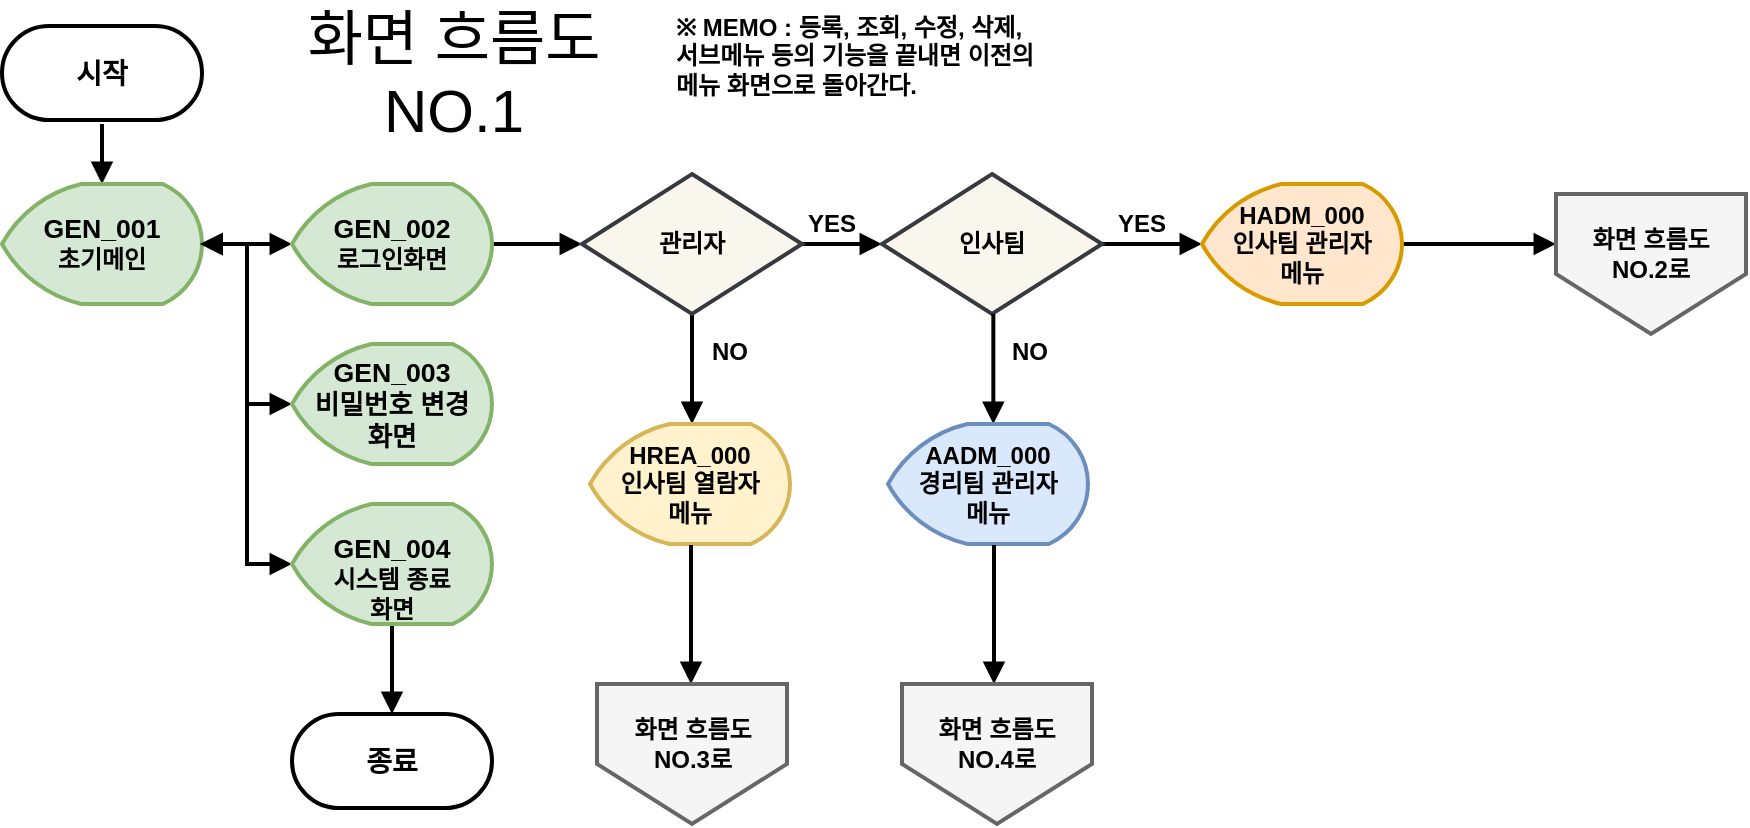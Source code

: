 <mxfile version="21.3.5" type="device" pages="6">
  <diagram name="페이지-1" id="bZlaUnw_jwsnWhHjAgiw">
    <mxGraphModel dx="1412" dy="764" grid="1" gridSize="10" guides="1" tooltips="1" connect="1" arrows="1" fold="1" page="1" pageScale="1" pageWidth="1654" pageHeight="1169" math="0" shadow="0">
      <root>
        <mxCell id="0" />
        <mxCell id="1" parent="0" />
        <mxCell id="2WCMNSjcpPkd44kX0M62-86" style="edgeStyle=none;rounded=0;orthogonalLoop=1;jettySize=auto;html=1;exitX=0.5;exitY=1;exitDx=0;exitDy=0;exitPerimeter=0;entryX=0.5;entryY=0;entryDx=0;entryDy=0;entryPerimeter=0;strokeWidth=2;endArrow=block;endFill=1;" parent="1" target="2WCMNSjcpPkd44kX0M62-3" edge="1">
          <mxGeometry relative="1" as="geometry">
            <mxPoint x="340" y="159" as="sourcePoint" />
          </mxGeometry>
        </mxCell>
        <mxCell id="2WCMNSjcpPkd44kX0M62-96" style="edgeStyle=orthogonalEdgeStyle;rounded=0;orthogonalLoop=1;jettySize=auto;html=1;exitX=1;exitY=0.5;exitDx=0;exitDy=0;exitPerimeter=0;entryX=0;entryY=0.5;entryDx=0;entryDy=0;entryPerimeter=0;strokeWidth=2;endArrow=block;endFill=1;" parent="1" source="2WCMNSjcpPkd44kX0M62-3" target="2WCMNSjcpPkd44kX0M62-6" edge="1">
          <mxGeometry relative="1" as="geometry" />
        </mxCell>
        <mxCell id="2WCMNSjcpPkd44kX0M62-97" style="edgeStyle=orthogonalEdgeStyle;rounded=0;orthogonalLoop=1;jettySize=auto;html=1;exitX=1;exitY=0.5;exitDx=0;exitDy=0;exitPerimeter=0;entryX=0;entryY=0.5;entryDx=0;entryDy=0;entryPerimeter=0;strokeWidth=2;endArrow=block;endFill=1;" parent="1" source="2WCMNSjcpPkd44kX0M62-3" target="2WCMNSjcpPkd44kX0M62-5" edge="1">
          <mxGeometry relative="1" as="geometry" />
        </mxCell>
        <mxCell id="2WCMNSjcpPkd44kX0M62-98" style="edgeStyle=orthogonalEdgeStyle;rounded=0;orthogonalLoop=1;jettySize=auto;html=1;exitX=1;exitY=0.5;exitDx=0;exitDy=0;exitPerimeter=0;entryX=0;entryY=0.5;entryDx=0;entryDy=0;entryPerimeter=0;strokeWidth=2;endArrow=block;endFill=1;" parent="1" source="2WCMNSjcpPkd44kX0M62-3" target="2WCMNSjcpPkd44kX0M62-4" edge="1">
          <mxGeometry relative="1" as="geometry" />
        </mxCell>
        <mxCell id="2WCMNSjcpPkd44kX0M62-3" value="&lt;b&gt;&lt;br&gt;&lt;span data-sheets-userformat=&quot;{&amp;quot;2&amp;quot;:25343,&amp;quot;3&amp;quot;:{&amp;quot;1&amp;quot;:0},&amp;quot;4&amp;quot;:{&amp;quot;1&amp;quot;:2,&amp;quot;2&amp;quot;:14281427},&amp;quot;5&amp;quot;:{&amp;quot;1&amp;quot;:[{&amp;quot;1&amp;quot;:2,&amp;quot;2&amp;quot;:0,&amp;quot;5&amp;quot;:{&amp;quot;1&amp;quot;:2,&amp;quot;2&amp;quot;:0}},{&amp;quot;1&amp;quot;:0,&amp;quot;2&amp;quot;:0,&amp;quot;3&amp;quot;:3},{&amp;quot;1&amp;quot;:1,&amp;quot;2&amp;quot;:0,&amp;quot;4&amp;quot;:3}]},&amp;quot;6&amp;quot;:{&amp;quot;1&amp;quot;:[{&amp;quot;1&amp;quot;:2,&amp;quot;2&amp;quot;:0,&amp;quot;5&amp;quot;:{&amp;quot;1&amp;quot;:2,&amp;quot;2&amp;quot;:0}},{&amp;quot;1&amp;quot;:0,&amp;quot;2&amp;quot;:0,&amp;quot;3&amp;quot;:3},{&amp;quot;1&amp;quot;:1,&amp;quot;2&amp;quot;:0,&amp;quot;4&amp;quot;:1}]},&amp;quot;7&amp;quot;:{&amp;quot;1&amp;quot;:[{&amp;quot;1&amp;quot;:2,&amp;quot;2&amp;quot;:0,&amp;quot;5&amp;quot;:{&amp;quot;1&amp;quot;:2,&amp;quot;2&amp;quot;:0}},{&amp;quot;1&amp;quot;:0,&amp;quot;2&amp;quot;:0,&amp;quot;3&amp;quot;:3},{&amp;quot;1&amp;quot;:1,&amp;quot;2&amp;quot;:0,&amp;quot;4&amp;quot;:1}]},&amp;quot;8&amp;quot;:{&amp;quot;1&amp;quot;:[{&amp;quot;1&amp;quot;:2,&amp;quot;2&amp;quot;:0,&amp;quot;5&amp;quot;:{&amp;quot;1&amp;quot;:2,&amp;quot;2&amp;quot;:0}},{&amp;quot;1&amp;quot;:0,&amp;quot;2&amp;quot;:0,&amp;quot;3&amp;quot;:3},{&amp;quot;1&amp;quot;:1,&amp;quot;2&amp;quot;:0,&amp;quot;4&amp;quot;:1}]},&amp;quot;9&amp;quot;:1,&amp;quot;10&amp;quot;:1,&amp;quot;12&amp;quot;:0,&amp;quot;16&amp;quot;:10,&amp;quot;17&amp;quot;:1}&quot; data-sheets-value=&quot;{&amp;quot;1&amp;quot;:2,&amp;quot;2&amp;quot;:&amp;quot;GEN_001&amp;quot;}&quot; style=&quot;font-size: 10pt; font-family: Arial; font-style: normal; text-align: center;&quot;&gt;GEN_001&lt;br&gt;&lt;/span&gt;초기메인&lt;br&gt;&lt;br&gt;&lt;/b&gt;" style="strokeWidth=2;html=1;shape=mxgraph.flowchart.display;whiteSpace=wrap;fillColor=#d5e8d4;strokeColor=#82b366;" parent="1" vertex="1">
          <mxGeometry x="290" y="189" width="100" height="60" as="geometry" />
        </mxCell>
        <mxCell id="2WCMNSjcpPkd44kX0M62-84" style="edgeStyle=none;rounded=0;orthogonalLoop=1;jettySize=auto;html=1;exitX=1;exitY=0.5;exitDx=0;exitDy=0;exitPerimeter=0;entryX=0;entryY=0.5;entryDx=0;entryDy=0;entryPerimeter=0;strokeWidth=2;endArrow=block;endFill=1;" parent="1" source="2WCMNSjcpPkd44kX0M62-4" target="2WCMNSjcpPkd44kX0M62-8" edge="1">
          <mxGeometry relative="1" as="geometry" />
        </mxCell>
        <mxCell id="2WCMNSjcpPkd44kX0M62-4" value="&lt;b&gt;&lt;br&gt;&lt;span data-sheets-userformat=&quot;{&amp;quot;2&amp;quot;:25343,&amp;quot;3&amp;quot;:{&amp;quot;1&amp;quot;:0},&amp;quot;4&amp;quot;:{&amp;quot;1&amp;quot;:2,&amp;quot;2&amp;quot;:14281427},&amp;quot;5&amp;quot;:{&amp;quot;1&amp;quot;:[{&amp;quot;1&amp;quot;:2,&amp;quot;2&amp;quot;:0,&amp;quot;5&amp;quot;:{&amp;quot;1&amp;quot;:2,&amp;quot;2&amp;quot;:0}},{&amp;quot;1&amp;quot;:0,&amp;quot;2&amp;quot;:0,&amp;quot;3&amp;quot;:3},{&amp;quot;1&amp;quot;:1,&amp;quot;2&amp;quot;:0,&amp;quot;4&amp;quot;:3}]},&amp;quot;6&amp;quot;:{&amp;quot;1&amp;quot;:[{&amp;quot;1&amp;quot;:2,&amp;quot;2&amp;quot;:0,&amp;quot;5&amp;quot;:{&amp;quot;1&amp;quot;:2,&amp;quot;2&amp;quot;:0}},{&amp;quot;1&amp;quot;:0,&amp;quot;2&amp;quot;:0,&amp;quot;3&amp;quot;:3},{&amp;quot;1&amp;quot;:1,&amp;quot;2&amp;quot;:0,&amp;quot;4&amp;quot;:1}]},&amp;quot;7&amp;quot;:{&amp;quot;1&amp;quot;:[{&amp;quot;1&amp;quot;:2,&amp;quot;2&amp;quot;:0,&amp;quot;5&amp;quot;:{&amp;quot;1&amp;quot;:2,&amp;quot;2&amp;quot;:0}},{&amp;quot;1&amp;quot;:0,&amp;quot;2&amp;quot;:0,&amp;quot;3&amp;quot;:3},{&amp;quot;1&amp;quot;:1,&amp;quot;2&amp;quot;:0,&amp;quot;4&amp;quot;:1}]},&amp;quot;8&amp;quot;:{&amp;quot;1&amp;quot;:[{&amp;quot;1&amp;quot;:2,&amp;quot;2&amp;quot;:0,&amp;quot;5&amp;quot;:{&amp;quot;1&amp;quot;:2,&amp;quot;2&amp;quot;:0}},{&amp;quot;1&amp;quot;:0,&amp;quot;2&amp;quot;:0,&amp;quot;3&amp;quot;:3},{&amp;quot;1&amp;quot;:1,&amp;quot;2&amp;quot;:0,&amp;quot;4&amp;quot;:1}]},&amp;quot;9&amp;quot;:1,&amp;quot;10&amp;quot;:1,&amp;quot;12&amp;quot;:0,&amp;quot;16&amp;quot;:10,&amp;quot;17&amp;quot;:1}&quot; data-sheets-value=&quot;{&amp;quot;1&amp;quot;:2,&amp;quot;2&amp;quot;:&amp;quot;GEN_001&amp;quot;}&quot; style=&quot;font-size: 10pt; font-family: Arial; font-style: normal; text-align: center;&quot;&gt;GEN_002&lt;br&gt;&lt;/span&gt;로그인화면&lt;br&gt;&lt;br&gt;&lt;/b&gt;" style="strokeWidth=2;html=1;shape=mxgraph.flowchart.display;whiteSpace=wrap;fillColor=#d5e8d4;strokeColor=#82b366;" parent="1" vertex="1">
          <mxGeometry x="435" y="189" width="100" height="60" as="geometry" />
        </mxCell>
        <mxCell id="2WCMNSjcpPkd44kX0M62-5" value="&lt;b&gt;&lt;br&gt;&lt;span data-sheets-userformat=&quot;{&amp;quot;2&amp;quot;:25343,&amp;quot;3&amp;quot;:{&amp;quot;1&amp;quot;:0},&amp;quot;4&amp;quot;:{&amp;quot;1&amp;quot;:2,&amp;quot;2&amp;quot;:14281427},&amp;quot;5&amp;quot;:{&amp;quot;1&amp;quot;:[{&amp;quot;1&amp;quot;:2,&amp;quot;2&amp;quot;:0,&amp;quot;5&amp;quot;:{&amp;quot;1&amp;quot;:2,&amp;quot;2&amp;quot;:0}},{&amp;quot;1&amp;quot;:0,&amp;quot;2&amp;quot;:0,&amp;quot;3&amp;quot;:3},{&amp;quot;1&amp;quot;:1,&amp;quot;2&amp;quot;:0,&amp;quot;4&amp;quot;:3}]},&amp;quot;6&amp;quot;:{&amp;quot;1&amp;quot;:[{&amp;quot;1&amp;quot;:2,&amp;quot;2&amp;quot;:0,&amp;quot;5&amp;quot;:{&amp;quot;1&amp;quot;:2,&amp;quot;2&amp;quot;:0}},{&amp;quot;1&amp;quot;:0,&amp;quot;2&amp;quot;:0,&amp;quot;3&amp;quot;:3},{&amp;quot;1&amp;quot;:1,&amp;quot;2&amp;quot;:0,&amp;quot;4&amp;quot;:1}]},&amp;quot;7&amp;quot;:{&amp;quot;1&amp;quot;:[{&amp;quot;1&amp;quot;:2,&amp;quot;2&amp;quot;:0,&amp;quot;5&amp;quot;:{&amp;quot;1&amp;quot;:2,&amp;quot;2&amp;quot;:0}},{&amp;quot;1&amp;quot;:0,&amp;quot;2&amp;quot;:0,&amp;quot;3&amp;quot;:3},{&amp;quot;1&amp;quot;:1,&amp;quot;2&amp;quot;:0,&amp;quot;4&amp;quot;:1}]},&amp;quot;8&amp;quot;:{&amp;quot;1&amp;quot;:[{&amp;quot;1&amp;quot;:2,&amp;quot;2&amp;quot;:0,&amp;quot;5&amp;quot;:{&amp;quot;1&amp;quot;:2,&amp;quot;2&amp;quot;:0}},{&amp;quot;1&amp;quot;:0,&amp;quot;2&amp;quot;:0,&amp;quot;3&amp;quot;:3},{&amp;quot;1&amp;quot;:1,&amp;quot;2&amp;quot;:0,&amp;quot;4&amp;quot;:1}]},&amp;quot;9&amp;quot;:1,&amp;quot;10&amp;quot;:1,&amp;quot;12&amp;quot;:0,&amp;quot;16&amp;quot;:10,&amp;quot;17&amp;quot;:1}&quot; data-sheets-value=&quot;{&amp;quot;1&amp;quot;:2,&amp;quot;2&amp;quot;:&amp;quot;GEN_001&amp;quot;}&quot; style=&quot;font-size: 10pt; font-family: Arial; font-style: normal; text-align: center;&quot;&gt;GEN_003&lt;br&gt;비밀번호 변경&lt;br&gt;화면&lt;br&gt;&lt;/span&gt;&lt;br&gt;&lt;/b&gt;" style="strokeWidth=2;html=1;shape=mxgraph.flowchart.display;whiteSpace=wrap;fillColor=#d5e8d4;strokeColor=#82b366;" parent="1" vertex="1">
          <mxGeometry x="435" y="269" width="100" height="60" as="geometry" />
        </mxCell>
        <mxCell id="K8_61VQSk1aQlsqiykM8-1" style="edgeStyle=none;rounded=0;orthogonalLoop=1;jettySize=auto;html=1;exitX=0.5;exitY=1;exitDx=0;exitDy=0;exitPerimeter=0;entryX=0.5;entryY=0;entryDx=0;entryDy=0;strokeWidth=2;endArrow=block;endFill=1;" parent="1" source="2WCMNSjcpPkd44kX0M62-6" target="2WCMNSjcpPkd44kX0M62-219" edge="1">
          <mxGeometry relative="1" as="geometry" />
        </mxCell>
        <mxCell id="2WCMNSjcpPkd44kX0M62-6" value="&lt;b&gt;&lt;br&gt;&lt;span data-sheets-userformat=&quot;{&amp;quot;2&amp;quot;:25343,&amp;quot;3&amp;quot;:{&amp;quot;1&amp;quot;:0},&amp;quot;4&amp;quot;:{&amp;quot;1&amp;quot;:2,&amp;quot;2&amp;quot;:14281427},&amp;quot;5&amp;quot;:{&amp;quot;1&amp;quot;:[{&amp;quot;1&amp;quot;:2,&amp;quot;2&amp;quot;:0,&amp;quot;5&amp;quot;:{&amp;quot;1&amp;quot;:2,&amp;quot;2&amp;quot;:0}},{&amp;quot;1&amp;quot;:0,&amp;quot;2&amp;quot;:0,&amp;quot;3&amp;quot;:3},{&amp;quot;1&amp;quot;:1,&amp;quot;2&amp;quot;:0,&amp;quot;4&amp;quot;:3}]},&amp;quot;6&amp;quot;:{&amp;quot;1&amp;quot;:[{&amp;quot;1&amp;quot;:2,&amp;quot;2&amp;quot;:0,&amp;quot;5&amp;quot;:{&amp;quot;1&amp;quot;:2,&amp;quot;2&amp;quot;:0}},{&amp;quot;1&amp;quot;:0,&amp;quot;2&amp;quot;:0,&amp;quot;3&amp;quot;:3},{&amp;quot;1&amp;quot;:1,&amp;quot;2&amp;quot;:0,&amp;quot;4&amp;quot;:1}]},&amp;quot;7&amp;quot;:{&amp;quot;1&amp;quot;:[{&amp;quot;1&amp;quot;:2,&amp;quot;2&amp;quot;:0,&amp;quot;5&amp;quot;:{&amp;quot;1&amp;quot;:2,&amp;quot;2&amp;quot;:0}},{&amp;quot;1&amp;quot;:0,&amp;quot;2&amp;quot;:0,&amp;quot;3&amp;quot;:3},{&amp;quot;1&amp;quot;:1,&amp;quot;2&amp;quot;:0,&amp;quot;4&amp;quot;:1}]},&amp;quot;8&amp;quot;:{&amp;quot;1&amp;quot;:[{&amp;quot;1&amp;quot;:2,&amp;quot;2&amp;quot;:0,&amp;quot;5&amp;quot;:{&amp;quot;1&amp;quot;:2,&amp;quot;2&amp;quot;:0}},{&amp;quot;1&amp;quot;:0,&amp;quot;2&amp;quot;:0,&amp;quot;3&amp;quot;:3},{&amp;quot;1&amp;quot;:1,&amp;quot;2&amp;quot;:0,&amp;quot;4&amp;quot;:1}]},&amp;quot;9&amp;quot;:1,&amp;quot;10&amp;quot;:1,&amp;quot;12&amp;quot;:0,&amp;quot;16&amp;quot;:10,&amp;quot;17&amp;quot;:1}&quot; data-sheets-value=&quot;{&amp;quot;1&amp;quot;:2,&amp;quot;2&amp;quot;:&amp;quot;GEN_001&amp;quot;}&quot; style=&quot;font-size: 10pt; font-family: Arial; font-style: normal; text-align: center;&quot;&gt;GEN_004&lt;br&gt;&lt;/span&gt;시스템 종료 &lt;br&gt;화면&lt;br&gt;&lt;/b&gt;" style="strokeWidth=2;html=1;shape=mxgraph.flowchart.display;whiteSpace=wrap;fillColor=#d5e8d4;strokeColor=#82b366;" parent="1" vertex="1">
          <mxGeometry x="435" y="349" width="100" height="60" as="geometry" />
        </mxCell>
        <mxCell id="2WCMNSjcpPkd44kX0M62-83" style="edgeStyle=none;rounded=0;orthogonalLoop=1;jettySize=auto;html=1;exitX=1;exitY=0.5;exitDx=0;exitDy=0;exitPerimeter=0;entryX=0;entryY=0.5;entryDx=0;entryDy=0;entryPerimeter=0;strokeWidth=2;endArrow=block;endFill=1;" parent="1" source="2WCMNSjcpPkd44kX0M62-8" target="2WCMNSjcpPkd44kX0M62-9" edge="1">
          <mxGeometry relative="1" as="geometry" />
        </mxCell>
        <mxCell id="2WCMNSjcpPkd44kX0M62-87" style="edgeStyle=none;rounded=0;orthogonalLoop=1;jettySize=auto;html=1;exitX=0.5;exitY=1;exitDx=0;exitDy=0;exitPerimeter=0;entryX=0.5;entryY=0;entryDx=0;entryDy=0;entryPerimeter=0;strokeWidth=2;endArrow=block;endFill=1;" parent="1" source="2WCMNSjcpPkd44kX0M62-8" edge="1">
          <mxGeometry relative="1" as="geometry">
            <mxPoint x="635" y="309" as="targetPoint" />
          </mxGeometry>
        </mxCell>
        <mxCell id="2WCMNSjcpPkd44kX0M62-8" value="관리자" style="strokeWidth=2;html=1;shape=mxgraph.flowchart.decision;whiteSpace=wrap;fontStyle=1;fillColor=#f9f7ed;strokeColor=#36393d;" parent="1" vertex="1">
          <mxGeometry x="580" y="184" width="110" height="70" as="geometry" />
        </mxCell>
        <mxCell id="2WCMNSjcpPkd44kX0M62-82" style="edgeStyle=none;rounded=0;orthogonalLoop=1;jettySize=auto;html=1;exitX=1;exitY=0.5;exitDx=0;exitDy=0;exitPerimeter=0;entryX=0;entryY=0.5;entryDx=0;entryDy=0;entryPerimeter=0;strokeWidth=2;endArrow=block;endFill=1;" parent="1" source="2WCMNSjcpPkd44kX0M62-9" target="2WCMNSjcpPkd44kX0M62-12" edge="1">
          <mxGeometry relative="1" as="geometry" />
        </mxCell>
        <mxCell id="2WCMNSjcpPkd44kX0M62-9" value="인사팀" style="strokeWidth=2;html=1;shape=mxgraph.flowchart.decision;whiteSpace=wrap;fontStyle=1;fillColor=#f9f7ed;strokeColor=#36393d;" parent="1" vertex="1">
          <mxGeometry x="730" y="184" width="110" height="70" as="geometry" />
        </mxCell>
        <mxCell id="MH9wKkYz39pwf86A7lTJ-1" style="edgeStyle=orthogonalEdgeStyle;rounded=0;orthogonalLoop=1;jettySize=auto;html=1;exitX=1;exitY=0.5;exitDx=0;exitDy=0;exitPerimeter=0;entryX=0;entryY=0.5;entryDx=0;entryDy=0;strokeWidth=2;endArrow=block;endFill=1;" edge="1" parent="1" source="2WCMNSjcpPkd44kX0M62-12">
          <mxGeometry relative="1" as="geometry">
            <mxPoint x="1067" y="219" as="targetPoint" />
          </mxGeometry>
        </mxCell>
        <mxCell id="2WCMNSjcpPkd44kX0M62-12" value="&lt;b&gt;HADM_000&lt;br&gt;인사팀 관리자&lt;br&gt;메뉴&lt;br&gt;&lt;/b&gt;" style="strokeWidth=2;html=1;shape=mxgraph.flowchart.display;whiteSpace=wrap;fillColor=#ffe6cc;strokeColor=#d79b00;" parent="1" vertex="1">
          <mxGeometry x="890" y="189" width="100" height="60" as="geometry" />
        </mxCell>
        <mxCell id="2WCMNSjcpPkd44kX0M62-93" style="edgeStyle=none;rounded=0;orthogonalLoop=1;jettySize=auto;html=1;exitX=0.5;exitY=1;exitDx=0;exitDy=0;exitPerimeter=0;entryX=0.5;entryY=0;entryDx=0;entryDy=0;entryPerimeter=0;strokeWidth=2;endArrow=block;endFill=1;" parent="1" edge="1">
          <mxGeometry relative="1" as="geometry">
            <mxPoint x="785.67" y="254" as="sourcePoint" />
            <mxPoint x="785.67" y="309" as="targetPoint" />
          </mxGeometry>
        </mxCell>
        <mxCell id="2WCMNSjcpPkd44kX0M62-150" value="※ MEMO : 등록, 조회, 수정, 삭제, &lt;br&gt;서브메뉴 등의 기능을 끝내면 이전의&lt;br&gt;메뉴 화면으로 돌아간다.&amp;nbsp;" style="text;html=1;strokeColor=none;fillColor=none;align=left;verticalAlign=middle;whiteSpace=wrap;rounded=0;fontStyle=1" parent="1" vertex="1">
          <mxGeometry x="625" y="110" width="205" height="30" as="geometry" />
        </mxCell>
        <mxCell id="2WCMNSjcpPkd44kX0M62-192" value="YES" style="text;html=1;strokeColor=none;fillColor=none;align=center;verticalAlign=middle;whiteSpace=wrap;rounded=0;fontStyle=1" parent="1" vertex="1">
          <mxGeometry x="675" y="194" width="60" height="30" as="geometry" />
        </mxCell>
        <mxCell id="2WCMNSjcpPkd44kX0M62-194" value="YES" style="text;html=1;strokeColor=none;fillColor=none;align=center;verticalAlign=middle;whiteSpace=wrap;rounded=0;fontStyle=1" parent="1" vertex="1">
          <mxGeometry x="830" y="194" width="60" height="30" as="geometry" />
        </mxCell>
        <mxCell id="2WCMNSjcpPkd44kX0M62-195" value="NO" style="text;html=1;strokeColor=none;fillColor=none;align=center;verticalAlign=middle;whiteSpace=wrap;rounded=0;fontStyle=1" parent="1" vertex="1">
          <mxGeometry x="624" y="258" width="60" height="30" as="geometry" />
        </mxCell>
        <mxCell id="2WCMNSjcpPkd44kX0M62-196" value="NO" style="text;html=1;strokeColor=none;fillColor=none;align=center;verticalAlign=middle;whiteSpace=wrap;rounded=0;fontStyle=1" parent="1" vertex="1">
          <mxGeometry x="774" y="258" width="60" height="30" as="geometry" />
        </mxCell>
        <mxCell id="2WCMNSjcpPkd44kX0M62-218" value="시작" style="rounded=1;whiteSpace=wrap;html=1;absoluteArcSize=1;arcSize=68;strokeWidth=2;fontStyle=1;fontSize=14;" parent="1" vertex="1">
          <mxGeometry x="290" y="110" width="100" height="47" as="geometry" />
        </mxCell>
        <mxCell id="2WCMNSjcpPkd44kX0M62-219" value="종료" style="rounded=1;whiteSpace=wrap;html=1;absoluteArcSize=1;arcSize=68;strokeWidth=2;fontStyle=1;fontSize=14;" parent="1" vertex="1">
          <mxGeometry x="435" y="454" width="100" height="47" as="geometry" />
        </mxCell>
        <mxCell id="uPBgLgZTbolb4V3g2BRJ-1" value="화면 흐름도 NO.1" style="text;html=1;strokeColor=none;fillColor=none;align=center;verticalAlign=middle;whiteSpace=wrap;rounded=0;fontSize=30;" parent="1" vertex="1">
          <mxGeometry x="421.25" y="118.5" width="190" height="30" as="geometry" />
        </mxCell>
        <mxCell id="nlVP33tFnjwuWRpbbtNT-1" value="&lt;b&gt;AADM_000&lt;br&gt;경리팀 관리자&lt;br&gt;메뉴&lt;br&gt;&lt;/b&gt;" style="strokeWidth=2;html=1;shape=mxgraph.flowchart.display;whiteSpace=wrap;fillColor=#dae8fc;strokeColor=#6c8ebf;" vertex="1" parent="1">
          <mxGeometry x="733" y="309" width="100" height="60" as="geometry" />
        </mxCell>
        <mxCell id="fJrstuMutvtn_2cKNWTF-1" value="&lt;b&gt;HREA_000&lt;br&gt;인사팀 열람자&lt;br&gt;메뉴&lt;br&gt;&lt;/b&gt;" style="strokeWidth=2;html=1;shape=mxgraph.flowchart.display;whiteSpace=wrap;fillColor=#fff2cc;strokeColor=#d6b656;" vertex="1" parent="1">
          <mxGeometry x="584" y="309" width="100" height="60" as="geometry" />
        </mxCell>
        <mxCell id="fJrstuMutvtn_2cKNWTF-2" style="edgeStyle=none;rounded=0;orthogonalLoop=1;jettySize=auto;html=1;exitX=0.5;exitY=1;exitDx=0;exitDy=0;exitPerimeter=0;strokeWidth=2;endArrow=block;endFill=1;" edge="1" parent="1">
          <mxGeometry relative="1" as="geometry">
            <mxPoint x="786" y="369.5" as="sourcePoint" />
            <mxPoint x="786" y="439" as="targetPoint" />
          </mxGeometry>
        </mxCell>
        <mxCell id="fJrstuMutvtn_2cKNWTF-3" style="edgeStyle=none;rounded=0;orthogonalLoop=1;jettySize=auto;html=1;exitX=0.5;exitY=1;exitDx=0;exitDy=0;exitPerimeter=0;strokeWidth=2;endArrow=block;endFill=1;" edge="1" parent="1">
          <mxGeometry relative="1" as="geometry">
            <mxPoint x="634.5" y="369.5" as="sourcePoint" />
            <mxPoint x="634.5" y="439" as="targetPoint" />
          </mxGeometry>
        </mxCell>
        <mxCell id="eXifabJs_sO-TMwl7Srg-1" value="" style="triangle;whiteSpace=wrap;html=1;fillColor=#000000;rotation=-180;" vertex="1" parent="1">
          <mxGeometry x="390" y="214" width="10" height="10" as="geometry" />
        </mxCell>
        <mxCell id="w1mzkymxXCipuSN3HVi--1" value="" style="group" vertex="1" connectable="0" parent="1">
          <mxGeometry x="1067" y="194" width="95" height="70" as="geometry" />
        </mxCell>
        <mxCell id="w1mzkymxXCipuSN3HVi--2" value="" style="verticalLabelPosition=bottom;verticalAlign=top;html=1;shape=offPageConnector;rounded=0;size=0.429;strokeWidth=2;fontStyle=1;fillColor=#f5f5f5;fontColor=#333333;strokeColor=#666666;labelBackgroundColor=default;" vertex="1" parent="w1mzkymxXCipuSN3HVi--1">
          <mxGeometry width="95" height="70" as="geometry" />
        </mxCell>
        <mxCell id="w1mzkymxXCipuSN3HVi--3" value="화면 흐름도 &lt;br&gt;NO.2로" style="text;html=1;align=center;verticalAlign=middle;resizable=0;points=[];autosize=1;strokeColor=none;fillColor=none;fontStyle=1" vertex="1" parent="w1mzkymxXCipuSN3HVi--1">
          <mxGeometry x="2" y="10.0" width="90" height="40" as="geometry" />
        </mxCell>
        <mxCell id="w1mzkymxXCipuSN3HVi--7" value="" style="group" vertex="1" connectable="0" parent="1">
          <mxGeometry x="587.5" y="439" width="95" height="70" as="geometry" />
        </mxCell>
        <mxCell id="w1mzkymxXCipuSN3HVi--8" value="" style="verticalLabelPosition=bottom;verticalAlign=top;html=1;shape=offPageConnector;rounded=0;size=0.429;strokeWidth=2;fontStyle=1;fillColor=#f5f5f5;fontColor=#333333;strokeColor=#666666;labelBackgroundColor=default;" vertex="1" parent="w1mzkymxXCipuSN3HVi--7">
          <mxGeometry width="95" height="70" as="geometry" />
        </mxCell>
        <mxCell id="w1mzkymxXCipuSN3HVi--9" value="화면 흐름도 &lt;br&gt;NO.3로" style="text;html=1;align=center;verticalAlign=middle;resizable=0;points=[];autosize=1;strokeColor=none;fillColor=none;fontStyle=1" vertex="1" parent="w1mzkymxXCipuSN3HVi--7">
          <mxGeometry x="2" y="10.0" width="90" height="40" as="geometry" />
        </mxCell>
        <mxCell id="w1mzkymxXCipuSN3HVi--10" value="" style="group" vertex="1" connectable="0" parent="1">
          <mxGeometry x="740" y="439" width="95" height="70" as="geometry" />
        </mxCell>
        <mxCell id="w1mzkymxXCipuSN3HVi--11" value="" style="verticalLabelPosition=bottom;verticalAlign=top;html=1;shape=offPageConnector;rounded=0;size=0.429;strokeWidth=2;fontStyle=1;fillColor=#f5f5f5;fontColor=#333333;strokeColor=#666666;labelBackgroundColor=default;" vertex="1" parent="w1mzkymxXCipuSN3HVi--10">
          <mxGeometry width="95" height="70" as="geometry" />
        </mxCell>
        <mxCell id="w1mzkymxXCipuSN3HVi--12" value="화면 흐름도 &lt;br&gt;NO.4로" style="text;html=1;align=center;verticalAlign=middle;resizable=0;points=[];autosize=1;strokeColor=none;fillColor=none;fontStyle=1" vertex="1" parent="w1mzkymxXCipuSN3HVi--10">
          <mxGeometry x="2" y="10.0" width="90" height="40" as="geometry" />
        </mxCell>
      </root>
    </mxGraphModel>
  </diagram>
  <diagram id="jlmRsITkiPqYA0Wy2J7n" name="페이지-3">
    <mxGraphModel dx="1652" dy="764" grid="1" gridSize="10" guides="1" tooltips="1" connect="1" arrows="1" fold="1" page="1" pageScale="1" pageWidth="1169" pageHeight="1654" math="0" shadow="0">
      <root>
        <mxCell id="0" />
        <mxCell id="1" parent="0" />
        <mxCell id="NGWl0lP2tHj-4w2_tzLc-1" value="&lt;b&gt;AADM_000&lt;br&gt;경리팀 관리자&lt;br&gt;메뉴&lt;br&gt;&lt;/b&gt;" style="strokeWidth=2;html=1;shape=mxgraph.flowchart.display;whiteSpace=wrap;fillColor=#dae8fc;strokeColor=#6c8ebf;" parent="1" vertex="1">
          <mxGeometry x="531" y="172.56" width="100" height="60" as="geometry" />
        </mxCell>
        <mxCell id="QvIDreBgZtjHOB6ch17p-4" value="&lt;b&gt;AADM_002&lt;br&gt;급여 지급 내역&lt;br&gt;&amp;nbsp;메뉴&lt;br&gt;&lt;/b&gt;" style="strokeWidth=2;html=1;shape=mxgraph.flowchart.display;whiteSpace=wrap;fillColor=#dae8fc;strokeColor=#6c8ebf;" parent="1" vertex="1">
          <mxGeometry x="461" y="286.06" width="100" height="60" as="geometry" />
        </mxCell>
        <mxCell id="x7mEfC1GogyBqqOn63dL-2" value="" style="strokeWidth=2;html=1;shape=mxgraph.flowchart.annotation_2;align=left;labelPosition=right;pointerEvents=1;rotation=90;" parent="1" vertex="1">
          <mxGeometry x="561.07" y="181.25" width="50.37" height="152.5" as="geometry" />
        </mxCell>
        <mxCell id="id_hojy2Mdludqkmg4lu-1" value="" style="triangle;whiteSpace=wrap;html=1;fillColor=#000000;rotation=90;" parent="1" vertex="1">
          <mxGeometry x="505" y="273.06" width="10" height="13" as="geometry" />
        </mxCell>
        <mxCell id="id_hojy2Mdludqkmg4lu-3" value="" style="triangle;whiteSpace=wrap;html=1;fillColor=#000000;rotation=90;" parent="1" vertex="1">
          <mxGeometry x="657" y="270.06" width="10" height="13" as="geometry" />
        </mxCell>
        <mxCell id="NGWl0lP2tHj-4w2_tzLc-2" value="&lt;b&gt;HREA_012&lt;br&gt;급여 정보 전체&lt;br&gt;목록 화면&lt;br&gt;&lt;/b&gt;" style="strokeWidth=2;html=1;shape=mxgraph.flowchart.display;whiteSpace=wrap;fillColor=#fff2cc;strokeColor=#d6b656;" parent="1" vertex="1">
          <mxGeometry x="312" y="400.18" width="100" height="60" as="geometry" />
        </mxCell>
        <mxCell id="NGWl0lP2tHj-4w2_tzLc-4" value="&lt;b&gt;AADM_006&lt;br&gt;급여 지급 내역&lt;br&gt;등록 화면&lt;br&gt;&lt;/b&gt;" style="strokeWidth=2;html=1;shape=mxgraph.flowchart.display;whiteSpace=wrap;fillColor=#dae8fc;strokeColor=#6c8ebf;" parent="1" vertex="1">
          <mxGeometry x="462.07" y="397.18" width="100" height="60" as="geometry" />
        </mxCell>
        <mxCell id="NGWl0lP2tHj-4w2_tzLc-5" value="&lt;b&gt;HREA_014&lt;br&gt;급여 지급 내역&lt;br&gt;전체 목록 화면&lt;br&gt;&lt;/b&gt;" style="strokeWidth=2;html=1;shape=mxgraph.flowchart.display;whiteSpace=wrap;fillColor=#fff2cc;strokeColor=#d6b656;" parent="1" vertex="1">
          <mxGeometry x="631" y="397.18" width="100" height="60" as="geometry" />
        </mxCell>
        <mxCell id="NGWl0lP2tHj-4w2_tzLc-6" value="&lt;b&gt;AADM_003&lt;br&gt;급여 정보 등록&lt;br&gt;화면&lt;br&gt;&lt;/b&gt;" style="strokeWidth=2;html=1;shape=mxgraph.flowchart.display;whiteSpace=wrap;fillColor=#dae8fc;strokeColor=#6c8ebf;" parent="1" vertex="1">
          <mxGeometry x="170" y="397.18" width="100" height="60" as="geometry" />
        </mxCell>
        <mxCell id="id_hojy2Mdludqkmg4lu-5" value="" style="triangle;whiteSpace=wrap;html=1;fillColor=#000000;rotation=90;" parent="1" vertex="1">
          <mxGeometry x="680" y="385.18" width="10" height="13" as="geometry" />
        </mxCell>
        <mxCell id="id_hojy2Mdludqkmg4lu-6" value="" style="triangle;whiteSpace=wrap;html=1;fillColor=#000000;rotation=90;" parent="1" vertex="1">
          <mxGeometry x="511.07" y="385.18" width="10" height="13" as="geometry" />
        </mxCell>
        <mxCell id="id_hojy2Mdludqkmg4lu-7" value="" style="triangle;whiteSpace=wrap;html=1;fillColor=#000000;rotation=90;" parent="1" vertex="1">
          <mxGeometry x="357" y="387.18" width="10" height="13" as="geometry" />
        </mxCell>
        <mxCell id="id_hojy2Mdludqkmg4lu-8" value="" style="triangle;whiteSpace=wrap;html=1;fillColor=#000000;rotation=90;" parent="1" vertex="1">
          <mxGeometry x="219" y="385.18" width="10" height="13" as="geometry" />
        </mxCell>
        <mxCell id="0RZEOgmlxuPudq2tzjFF-2" style="edgeStyle=none;rounded=0;orthogonalLoop=1;jettySize=auto;html=1;exitX=0.5;exitY=1;exitDx=0;exitDy=0;entryX=0.5;entryY=0;entryDx=0;entryDy=0;entryPerimeter=0;strokeWidth=2;endArrow=block;endFill=1;" parent="1" target="NGWl0lP2tHj-4w2_tzLc-1" edge="1">
          <mxGeometry relative="1" as="geometry">
            <mxPoint x="581.75" y="110" as="sourcePoint" />
          </mxGeometry>
        </mxCell>
        <mxCell id="0RZEOgmlxuPudq2tzjFF-7" value="&lt;b&gt;HREA_013&lt;br&gt;급여 정보 개별&lt;br&gt;조회 화면&lt;br&gt;&lt;/b&gt;" style="strokeWidth=2;html=1;shape=mxgraph.flowchart.display;whiteSpace=wrap;fillColor=#fff2cc;strokeColor=#d6b656;" parent="1" vertex="1">
          <mxGeometry x="385" y="516" width="100" height="60" as="geometry" />
        </mxCell>
        <mxCell id="0RZEOgmlxuPudq2tzjFF-8" value="&lt;b style=&quot;border-color: var(--border-color);&quot;&gt;HREA_012&lt;/b&gt;&lt;b&gt;&lt;br&gt;급여 정보 전체&lt;br&gt;목록(기본급) 화면&lt;br&gt;&lt;/b&gt;" style="strokeWidth=2;html=1;shape=mxgraph.flowchart.display;whiteSpace=wrap;fillColor=#fff2cc;strokeColor=#d6b656;" parent="1" vertex="1">
          <mxGeometry x="239" y="516" width="100" height="62" as="geometry" />
        </mxCell>
        <mxCell id="0RZEOgmlxuPudq2tzjFF-9" value="" style="triangle;whiteSpace=wrap;html=1;fillColor=#000000;rotation=90;" parent="1" vertex="1">
          <mxGeometry x="430" y="503" width="10" height="13" as="geometry" />
        </mxCell>
        <mxCell id="0RZEOgmlxuPudq2tzjFF-11" value="&lt;b&gt;HREA_015&lt;br&gt;급여 지급 내역 &lt;br&gt;개별 조회 화면&lt;br&gt;&lt;/b&gt;" style="strokeWidth=2;html=1;shape=mxgraph.flowchart.display;whiteSpace=wrap;fillColor=#fff2cc;strokeColor=#d6b656;" parent="1" vertex="1">
          <mxGeometry x="712" y="515" width="100" height="60" as="geometry" />
        </mxCell>
        <mxCell id="0RZEOgmlxuPudq2tzjFF-12" value="&lt;b style=&quot;border-color: var(--border-color);&quot;&gt;HREA_014&lt;/b&gt;&lt;b&gt;&lt;br&gt;급여 지급 내역 &lt;br&gt;전체 목록(기본급) 화면&lt;br&gt;&lt;/b&gt;" style="strokeWidth=2;html=1;shape=mxgraph.flowchart.display;whiteSpace=wrap;fillColor=#fff2cc;strokeColor=#d6b656;" parent="1" vertex="1">
          <mxGeometry x="562" y="513" width="100" height="60" as="geometry" />
        </mxCell>
        <mxCell id="0RZEOgmlxuPudq2tzjFF-13" value="" style="triangle;whiteSpace=wrap;html=1;fillColor=#000000;rotation=90;" parent="1" vertex="1">
          <mxGeometry x="757" y="502" width="10" height="13" as="geometry" />
        </mxCell>
        <mxCell id="0RZEOgmlxuPudq2tzjFF-14" value="" style="triangle;whiteSpace=wrap;html=1;fillColor=#000000;rotation=90;" parent="1" vertex="1">
          <mxGeometry x="611" y="501" width="10" height="13" as="geometry" />
        </mxCell>
        <mxCell id="0RZEOgmlxuPudq2tzjFF-19" value="" style="strokeWidth=2;html=1;shape=mxgraph.flowchart.annotation_2;align=left;labelPosition=right;pointerEvents=1;rotation=90;" parent="1" vertex="1">
          <mxGeometry x="665" y="410" width="50" height="146" as="geometry" />
        </mxCell>
        <mxCell id="0RZEOgmlxuPudq2tzjFF-20" value="" style="triangle;whiteSpace=wrap;html=1;fillColor=#000000;rotation=90;" parent="1" vertex="1">
          <mxGeometry x="289" y="504" width="10" height="13" as="geometry" />
        </mxCell>
        <mxCell id="0RZEOgmlxuPudq2tzjFF-21" value="" style="strokeWidth=2;html=1;shape=mxgraph.flowchart.annotation_2;align=left;labelPosition=right;pointerEvents=1;rotation=90;" parent="1" vertex="1">
          <mxGeometry x="339" y="416" width="50" height="141" as="geometry" />
        </mxCell>
        <mxCell id="FwyxUHH1Q3h35I7w6iZN-2" value="화면 흐름도 NO.4" style="text;html=1;strokeColor=none;fillColor=none;align=center;verticalAlign=middle;whiteSpace=wrap;rounded=0;fontSize=30;" parent="1" vertex="1">
          <mxGeometry x="300" y="50" width="190" height="30" as="geometry" />
        </mxCell>
        <mxCell id="elFC4nKxxTJwta64FmcY-5" value="" style="endArrow=block;html=1;rounded=0;entryX=0;entryY=0.5;entryDx=0;entryDy=0;entryPerimeter=0;strokeWidth=2;endFill=1;" parent="1" target="0RZEOgmlxuPudq2tzjFF-7" edge="1">
          <mxGeometry width="50" height="50" relative="1" as="geometry">
            <mxPoint x="339" y="545.67" as="sourcePoint" />
            <mxPoint x="381.49" y="546.11" as="targetPoint" />
          </mxGeometry>
        </mxCell>
        <mxCell id="elFC4nKxxTJwta64FmcY-6" value="" style="endArrow=block;html=1;rounded=0;exitX=1;exitY=0.5;exitDx=0;exitDy=0;exitPerimeter=0;strokeWidth=2;endFill=1;" parent="1" edge="1">
          <mxGeometry width="50" height="50" relative="1" as="geometry">
            <mxPoint x="663" y="545" as="sourcePoint" />
            <mxPoint x="712" y="545" as="targetPoint" />
          </mxGeometry>
        </mxCell>
        <mxCell id="elFC4nKxxTJwta64FmcY-7" value="&lt;b&gt;AADM_001&lt;br&gt;급여 정보 메뉴&lt;br&gt;&lt;/b&gt;" style="strokeWidth=2;html=1;shape=mxgraph.flowchart.display;whiteSpace=wrap;fillColor=#dae8fc;strokeColor=#6c8ebf;" parent="1" vertex="1">
          <mxGeometry x="306" y="286.06" width="100" height="60" as="geometry" />
        </mxCell>
        <mxCell id="elFC4nKxxTJwta64FmcY-8" value="" style="triangle;whiteSpace=wrap;html=1;fillColor=#000000;rotation=90;" parent="1" vertex="1">
          <mxGeometry x="350" y="273.06" width="10" height="13" as="geometry" />
        </mxCell>
        <mxCell id="elFC4nKxxTJwta64FmcY-9" value="" style="strokeWidth=2;html=1;shape=mxgraph.flowchart.annotation_1;align=left;pointerEvents=1;rotation=90;" parent="1" vertex="1">
          <mxGeometry x="419.35" y="192.34" width="26.07" height="156.25" as="geometry" />
        </mxCell>
        <mxCell id="elFC4nKxxTJwta64FmcY-10" value="" style="strokeWidth=2;html=1;shape=mxgraph.flowchart.annotation_1;align=left;pointerEvents=1;rotation=90;" parent="1" vertex="1">
          <mxGeometry x="284.5" y="314.5" width="19" height="138" as="geometry" />
        </mxCell>
        <mxCell id="elFC4nKxxTJwta64FmcY-11" value="" style="endArrow=none;html=1;rounded=0;strokeWidth=2;exitX=0.5;exitY=1;exitDx=0;exitDy=0;exitPerimeter=0;" parent="1" source="elFC4nKxxTJwta64FmcY-7" edge="1">
          <mxGeometry width="50" height="50" relative="1" as="geometry">
            <mxPoint x="356" y="350" as="sourcePoint" />
            <mxPoint x="356" y="373" as="targetPoint" />
          </mxGeometry>
        </mxCell>
        <mxCell id="elFC4nKxxTJwta64FmcY-12" value="" style="strokeWidth=2;html=1;shape=mxgraph.flowchart.annotation_1;align=left;pointerEvents=1;rotation=90;" parent="1" vertex="1">
          <mxGeometry x="590.93" y="297.65" width="16.71" height="168.59" as="geometry" />
        </mxCell>
        <mxCell id="elFC4nKxxTJwta64FmcY-14" value="" style="endArrow=none;html=1;rounded=0;strokeWidth=2;exitX=0.5;exitY=1;exitDx=0;exitDy=0;exitPerimeter=0;" parent="1" edge="1">
          <mxGeometry width="50" height="50" relative="1" as="geometry">
            <mxPoint x="514.82" y="346.06" as="sourcePoint" />
            <mxPoint x="514.82" y="373.06" as="targetPoint" />
          </mxGeometry>
        </mxCell>
        <mxCell id="NBl2VK8qtLKiAbA3Qbja-1" style="edgeStyle=orthogonalEdgeStyle;rounded=0;orthogonalLoop=1;jettySize=auto;html=1;exitX=0.5;exitY=1;exitDx=0;exitDy=0;exitPerimeter=0;entryX=0.5;entryY=0;entryDx=0;entryDy=0;entryPerimeter=0;strokeWidth=2;endArrow=block;endFill=1;" edge="1" parent="1">
          <mxGeometry relative="1" as="geometry">
            <mxPoint x="512" y="690" as="sourcePoint" />
            <mxPoint x="1016" y="430" as="targetPoint" />
            <Array as="points">
              <mxPoint x="512" y="710" />
              <mxPoint x="921" y="710" />
              <mxPoint x="921" y="410" />
              <mxPoint x="1016" y="410" />
            </Array>
          </mxGeometry>
        </mxCell>
        <mxCell id="0RZEOgmlxuPudq2tzjFF-22" value="&lt;b style=&quot;border-color: var(--border-color);&quot;&gt;AADM_005&lt;/b&gt;&lt;b&gt;&lt;br&gt;급여 정보 삭제&lt;br&gt;화면&lt;br&gt;&lt;/b&gt;" style="strokeWidth=2;html=1;shape=mxgraph.flowchart.display;whiteSpace=wrap;fillColor=#dae8fc;strokeColor=#6c8ebf;" parent="1" vertex="1">
          <mxGeometry x="461" y="630" width="100" height="60" as="geometry" />
        </mxCell>
        <mxCell id="0RZEOgmlxuPudq2tzjFF-23" value="&lt;b style=&quot;border-color: var(--border-color);&quot;&gt;AADM_004&lt;br&gt;&lt;/b&gt;&lt;b&gt;급여 정보 수정&amp;nbsp;&lt;br&gt;화면&lt;br&gt;&lt;/b&gt;" style="strokeWidth=2;html=1;shape=mxgraph.flowchart.display;whiteSpace=wrap;fillColor=#dae8fc;strokeColor=#6c8ebf;" parent="1" vertex="1">
          <mxGeometry x="315" y="630" width="100" height="60" as="geometry" />
        </mxCell>
        <mxCell id="0RZEOgmlxuPudq2tzjFF-24" value="" style="triangle;whiteSpace=wrap;html=1;fillColor=#000000;rotation=90;" parent="1" vertex="1">
          <mxGeometry x="506" y="617" width="10" height="13" as="geometry" />
        </mxCell>
        <mxCell id="0RZEOgmlxuPudq2tzjFF-25" value="" style="triangle;whiteSpace=wrap;html=1;fillColor=#000000;rotation=90;" parent="1" vertex="1">
          <mxGeometry x="365" y="618" width="10" height="13" as="geometry" />
        </mxCell>
        <mxCell id="0RZEOgmlxuPudq2tzjFF-26" value="" style="strokeWidth=2;html=1;shape=mxgraph.flowchart.annotation_2;align=left;labelPosition=right;pointerEvents=1;rotation=90;" parent="1" vertex="1">
          <mxGeometry x="415" y="530" width="50" height="141" as="geometry" />
        </mxCell>
        <mxCell id="elFC4nKxxTJwta64FmcY-15" style="edgeStyle=orthogonalEdgeStyle;rounded=0;orthogonalLoop=1;jettySize=auto;html=1;exitX=0.5;exitY=1;exitDx=0;exitDy=0;exitPerimeter=0;entryX=0.5;entryY=0;entryDx=0;entryDy=0;entryPerimeter=0;strokeWidth=2;endArrow=block;endFill=1;" parent="1" source="0RZEOgmlxuPudq2tzjFF-27" target="zP47Th--QhcdJ92NPsbS-3" edge="1">
          <mxGeometry relative="1" as="geometry" />
        </mxCell>
        <mxCell id="0RZEOgmlxuPudq2tzjFF-27" value="&lt;b style=&quot;border-color: var(--border-color);&quot;&gt;AADM_008&lt;/b&gt;&lt;b&gt;&lt;br&gt;급여 지급 내역 &lt;br&gt;삭제 화면&lt;br&gt;&lt;/b&gt;" style="strokeWidth=2;html=1;shape=mxgraph.flowchart.display;whiteSpace=wrap;fillColor=#dae8fc;strokeColor=#6c8ebf;" parent="1" vertex="1">
          <mxGeometry x="785" y="630" width="100" height="60" as="geometry" />
        </mxCell>
        <mxCell id="0RZEOgmlxuPudq2tzjFF-28" value="&lt;b style=&quot;border-color: var(--border-color);&quot;&gt;AADM_007&lt;br&gt;&lt;/b&gt;&lt;b&gt;급여 지급 내역 &lt;br&gt;수정&amp;nbsp;화면&lt;br&gt;&lt;/b&gt;" style="strokeWidth=2;html=1;shape=mxgraph.flowchart.display;whiteSpace=wrap;fillColor=#dae8fc;strokeColor=#6c8ebf;" parent="1" vertex="1">
          <mxGeometry x="639" y="630" width="100" height="60" as="geometry" />
        </mxCell>
        <mxCell id="0RZEOgmlxuPudq2tzjFF-29" value="" style="triangle;whiteSpace=wrap;html=1;fillColor=#000000;rotation=90;" parent="1" vertex="1">
          <mxGeometry x="830" y="617" width="10" height="13" as="geometry" />
        </mxCell>
        <mxCell id="0RZEOgmlxuPudq2tzjFF-30" value="" style="triangle;whiteSpace=wrap;html=1;fillColor=#000000;rotation=90;" parent="1" vertex="1">
          <mxGeometry x="689" y="618" width="10" height="13" as="geometry" />
        </mxCell>
        <mxCell id="0RZEOgmlxuPudq2tzjFF-31" value="" style="strokeWidth=2;html=1;shape=mxgraph.flowchart.annotation_2;align=left;labelPosition=right;pointerEvents=1;rotation=90;" parent="1" vertex="1">
          <mxGeometry x="739" y="530" width="50" height="141" as="geometry" />
        </mxCell>
        <mxCell id="zP47Th--QhcdJ92NPsbS-3" value="삭제 여부" style="strokeWidth=2;html=1;shape=mxgraph.flowchart.decision;whiteSpace=wrap;fontStyle=1;fillColor=#f9f7ed;strokeColor=#36393d;" parent="1" vertex="1">
          <mxGeometry x="960" y="430" width="110" height="57" as="geometry" />
        </mxCell>
        <mxCell id="zP47Th--QhcdJ92NPsbS-5" value="YES" style="text;html=1;strokeColor=none;fillColor=none;align=center;verticalAlign=middle;whiteSpace=wrap;rounded=0;fontStyle=1" parent="1" vertex="1">
          <mxGeometry x="964.5" y="482" width="60" height="30" as="geometry" />
        </mxCell>
        <mxCell id="zP47Th--QhcdJ92NPsbS-6" value="NO" style="text;html=1;strokeColor=none;fillColor=none;align=center;verticalAlign=middle;whiteSpace=wrap;rounded=0;fontStyle=1" parent="1" vertex="1">
          <mxGeometry x="1046" y="487" width="60" height="30" as="geometry" />
        </mxCell>
        <mxCell id="zP47Th--QhcdJ92NPsbS-7" value="삭제" style="rounded=0;whiteSpace=wrap;html=1;fontStyle=1;strokeWidth=2;" parent="1" vertex="1">
          <mxGeometry x="967.5" y="532" width="95" height="50" as="geometry" />
        </mxCell>
        <mxCell id="zP47Th--QhcdJ92NPsbS-1" style="edgeStyle=none;rounded=0;orthogonalLoop=1;jettySize=auto;html=1;exitX=0.5;exitY=1;exitDx=0;exitDy=0;exitPerimeter=0;entryX=0.5;entryY=0;entryDx=0;entryDy=0;strokeWidth=2;endArrow=block;endFill=1;" parent="1" source="zP47Th--QhcdJ92NPsbS-3" target="zP47Th--QhcdJ92NPsbS-7" edge="1">
          <mxGeometry relative="1" as="geometry" />
        </mxCell>
        <mxCell id="zP47Th--QhcdJ92NPsbS-8" style="edgeStyle=none;rounded=0;orthogonalLoop=1;jettySize=auto;html=1;exitX=0.5;exitY=1;exitDx=0;exitDy=0;exitPerimeter=0;strokeWidth=2;endArrow=block;endFill=1;" parent="1" edge="1">
          <mxGeometry relative="1" as="geometry">
            <mxPoint x="1015" y="582" as="sourcePoint" />
            <mxPoint x="1015" y="617" as="targetPoint" />
          </mxGeometry>
        </mxCell>
        <mxCell id="zP47Th--QhcdJ92NPsbS-9" value="&lt;b&gt;AADM_001&lt;br&gt;급여 관리 메뉴&lt;br&gt;&lt;/b&gt;" style="strokeWidth=2;html=1;shape=mxgraph.flowchart.display;whiteSpace=wrap;fillColor=#dae8fc;strokeColor=#6c8ebf;" parent="1" vertex="1">
          <mxGeometry x="964.5" y="618" width="100" height="60" as="geometry" />
        </mxCell>
        <mxCell id="zP47Th--QhcdJ92NPsbS-2" style="edgeStyle=orthogonalEdgeStyle;rounded=0;orthogonalLoop=1;jettySize=auto;html=1;exitX=1;exitY=0.5;exitDx=0;exitDy=0;exitPerimeter=0;entryX=1;entryY=0.5;entryDx=0;entryDy=0;entryPerimeter=0;strokeWidth=2;endArrow=block;endFill=1;" parent="1" source="zP47Th--QhcdJ92NPsbS-3" target="zP47Th--QhcdJ92NPsbS-9" edge="1">
          <mxGeometry relative="1" as="geometry">
            <mxPoint x="1065.5" y="646" as="targetPoint" />
          </mxGeometry>
        </mxCell>
        <mxCell id="bCJE20YjJo3MbuqJaGtN-4" style="edgeStyle=orthogonalEdgeStyle;rounded=0;orthogonalLoop=1;jettySize=auto;html=1;exitX=1;exitY=0.5;exitDx=0;exitDy=0;exitPerimeter=0;entryX=0;entryY=0.5;entryDx=0;entryDy=0;strokeWidth=2;endArrow=block;endFill=1;" parent="1" source="bCJE20YjJo3MbuqJaGtN-2" target="bCJE20YjJo3MbuqJaGtN-3" edge="1">
          <mxGeometry relative="1" as="geometry" />
        </mxCell>
        <mxCell id="bCJE20YjJo3MbuqJaGtN-2" value="&lt;b&gt;&lt;br&gt;&lt;span data-sheets-userformat=&quot;{&amp;quot;2&amp;quot;:25343,&amp;quot;3&amp;quot;:{&amp;quot;1&amp;quot;:0},&amp;quot;4&amp;quot;:{&amp;quot;1&amp;quot;:2,&amp;quot;2&amp;quot;:14281427},&amp;quot;5&amp;quot;:{&amp;quot;1&amp;quot;:[{&amp;quot;1&amp;quot;:2,&amp;quot;2&amp;quot;:0,&amp;quot;5&amp;quot;:{&amp;quot;1&amp;quot;:2,&amp;quot;2&amp;quot;:0}},{&amp;quot;1&amp;quot;:0,&amp;quot;2&amp;quot;:0,&amp;quot;3&amp;quot;:3},{&amp;quot;1&amp;quot;:1,&amp;quot;2&amp;quot;:0,&amp;quot;4&amp;quot;:3}]},&amp;quot;6&amp;quot;:{&amp;quot;1&amp;quot;:[{&amp;quot;1&amp;quot;:2,&amp;quot;2&amp;quot;:0,&amp;quot;5&amp;quot;:{&amp;quot;1&amp;quot;:2,&amp;quot;2&amp;quot;:0}},{&amp;quot;1&amp;quot;:0,&amp;quot;2&amp;quot;:0,&amp;quot;3&amp;quot;:3},{&amp;quot;1&amp;quot;:1,&amp;quot;2&amp;quot;:0,&amp;quot;4&amp;quot;:1}]},&amp;quot;7&amp;quot;:{&amp;quot;1&amp;quot;:[{&amp;quot;1&amp;quot;:2,&amp;quot;2&amp;quot;:0,&amp;quot;5&amp;quot;:{&amp;quot;1&amp;quot;:2,&amp;quot;2&amp;quot;:0}},{&amp;quot;1&amp;quot;:0,&amp;quot;2&amp;quot;:0,&amp;quot;3&amp;quot;:3},{&amp;quot;1&amp;quot;:1,&amp;quot;2&amp;quot;:0,&amp;quot;4&amp;quot;:1}]},&amp;quot;8&amp;quot;:{&amp;quot;1&amp;quot;:[{&amp;quot;1&amp;quot;:2,&amp;quot;2&amp;quot;:0,&amp;quot;5&amp;quot;:{&amp;quot;1&amp;quot;:2,&amp;quot;2&amp;quot;:0}},{&amp;quot;1&amp;quot;:0,&amp;quot;2&amp;quot;:0,&amp;quot;3&amp;quot;:3},{&amp;quot;1&amp;quot;:1,&amp;quot;2&amp;quot;:0,&amp;quot;4&amp;quot;:1}]},&amp;quot;9&amp;quot;:1,&amp;quot;10&amp;quot;:1,&amp;quot;12&amp;quot;:0,&amp;quot;16&amp;quot;:10,&amp;quot;17&amp;quot;:1}&quot; data-sheets-value=&quot;{&amp;quot;1&amp;quot;:2,&amp;quot;2&amp;quot;:&amp;quot;GEN_001&amp;quot;}&quot; style=&quot;font-size: 10pt; font-family: Arial; font-style: normal; text-align: center;&quot;&gt;GEN_004&lt;br&gt;&lt;/span&gt;시스템 종료 &lt;br&gt;화면&lt;br&gt;&lt;/b&gt;" style="strokeWidth=2;html=1;shape=mxgraph.flowchart.display;whiteSpace=wrap;fillColor=#d5e8d4;strokeColor=#82b366;" parent="1" vertex="1">
          <mxGeometry x="607" y="283.06" width="100" height="60" as="geometry" />
        </mxCell>
        <mxCell id="bCJE20YjJo3MbuqJaGtN-3" value="종료" style="rounded=1;whiteSpace=wrap;html=1;absoluteArcSize=1;arcSize=68;strokeWidth=2;fontStyle=1;fontSize=14;" parent="1" vertex="1">
          <mxGeometry x="789" y="289.56" width="100" height="47" as="geometry" />
        </mxCell>
        <mxCell id="dQPZpe-qxNwwHqnPrC-B-1" value="" style="group" vertex="1" connectable="0" parent="1">
          <mxGeometry x="532" y="40" width="100" height="70" as="geometry" />
        </mxCell>
        <mxCell id="dQPZpe-qxNwwHqnPrC-B-2" value="" style="verticalLabelPosition=bottom;verticalAlign=top;html=1;shape=offPageConnector;rounded=0;size=0.429;strokeWidth=2;fontStyle=1;fillColor=#f5f5f5;fontColor=#333333;strokeColor=#666666;labelBackgroundColor=default;" vertex="1" parent="dQPZpe-qxNwwHqnPrC-B-1">
          <mxGeometry x="2.5" width="95" height="70" as="geometry" />
        </mxCell>
        <mxCell id="dQPZpe-qxNwwHqnPrC-B-3" value="&lt;b&gt;화면 흐름도&lt;br&gt;NO.1에서 이동&lt;/b&gt;" style="text;html=1;align=center;verticalAlign=middle;resizable=0;points=[];autosize=1;strokeColor=none;fillColor=none;" vertex="1" parent="dQPZpe-qxNwwHqnPrC-B-1">
          <mxGeometry y="5" width="100" height="40" as="geometry" />
        </mxCell>
        <mxCell id="P45WsWyZhfaVS3CAxQ3H-1" value="※ MEMO : 등록, 조회, 수정, 삭제, &lt;br&gt;서브메뉴 등의 기능을 끝내면 이전의&lt;br&gt;메뉴 화면으로 돌아간다.&amp;nbsp;" style="text;html=1;strokeColor=none;fillColor=none;align=left;verticalAlign=middle;whiteSpace=wrap;rounded=0;fontStyle=1" vertex="1" parent="1">
          <mxGeometry x="299" y="110" width="205" height="30" as="geometry" />
        </mxCell>
      </root>
    </mxGraphModel>
  </diagram>
  <diagram id="IrX2pWoE-DPt6_gkJp1j" name="페이지-4">
    <mxGraphModel dx="2052" dy="764" grid="1" gridSize="10" guides="1" tooltips="1" connect="1" arrows="1" fold="1" page="0" pageScale="1" pageWidth="1654" pageHeight="1169" background="#ffffff" math="0" shadow="0">
      <root>
        <mxCell id="0" />
        <mxCell id="1" parent="0" />
        <mxCell id="oBPLP6154dvLL8T49oTh-5" value="" style="triangle;whiteSpace=wrap;html=1;fillColor=#000000;rotation=90;" parent="1" vertex="1">
          <mxGeometry x="615.68" y="323" width="10" height="13" as="geometry" />
        </mxCell>
        <mxCell id="oBPLP6154dvLL8T49oTh-6" value="" style="triangle;whiteSpace=wrap;html=1;fillColor=#000000;rotation=90;" parent="1" vertex="1">
          <mxGeometry x="845.68" y="323.99" width="10" height="13" as="geometry" />
        </mxCell>
        <mxCell id="oBPLP6154dvLL8T49oTh-17" style="edgeStyle=none;rounded=0;orthogonalLoop=1;jettySize=auto;html=1;exitX=0.5;exitY=1;exitDx=0;exitDy=0;entryX=0.5;entryY=0;entryDx=0;entryDy=0;entryPerimeter=0;strokeWidth=2;endArrow=block;endFill=1;" parent="1" source="oBPLP6154dvLL8T49oTh-18" edge="1">
          <mxGeometry relative="1" as="geometry">
            <mxPoint x="847.68" y="189.49" as="targetPoint" />
          </mxGeometry>
        </mxCell>
        <mxCell id="oBPLP6154dvLL8T49oTh-21" value="" style="triangle;whiteSpace=wrap;html=1;fillColor=#000000;rotation=90;" parent="1" vertex="1">
          <mxGeometry x="393.25" y="495.94" width="10" height="13" as="geometry" />
        </mxCell>
        <mxCell id="oBPLP6154dvLL8T49oTh-27" value="" style="triangle;whiteSpace=wrap;html=1;fillColor=#000000;rotation=90;" parent="1" vertex="1">
          <mxGeometry x="213.25" y="496.94" width="10" height="13" as="geometry" />
        </mxCell>
        <mxCell id="oBPLP6154dvLL8T49oTh-39" value="※ MEMO : 조회, 서브메뉴 &lt;br&gt;기능을 끝내면 이전의 메뉴 &lt;br&gt;화면으로 돌아간다.&amp;nbsp;" style="text;html=1;strokeColor=none;fillColor=none;align=left;verticalAlign=middle;whiteSpace=wrap;rounded=0;fontStyle=1;fontSize=14;" parent="1" vertex="1">
          <mxGeometry x="577.68" y="136.93" width="190" height="30" as="geometry" />
        </mxCell>
        <mxCell id="oBPLP6154dvLL8T49oTh-40" value="화면 흐름도 NO.3" style="text;html=1;strokeColor=none;fillColor=none;align=center;verticalAlign=middle;whiteSpace=wrap;rounded=0;fontSize=30;" parent="1" vertex="1">
          <mxGeometry x="566.68" y="66.93" width="190" height="30" as="geometry" />
        </mxCell>
        <mxCell id="-yDLh_zFGiAmxvwi8ZIF-1" value="&lt;b&gt;HREA_000&lt;br&gt;인사팀 열람자&lt;br&gt;메뉴&lt;br&gt;&lt;/b&gt;" style="strokeWidth=2;html=1;shape=mxgraph.flowchart.display;whiteSpace=wrap;fillColor=#fff2cc;strokeColor=#d6b656;" parent="1" vertex="1">
          <mxGeometry x="797.68" y="188.49" width="100" height="60" as="geometry" />
        </mxCell>
        <mxCell id="jXhUnfqeEiBn-ySxMHwP-1" value="" style="strokeWidth=2;html=1;shape=mxgraph.flowchart.annotation_1;align=left;pointerEvents=1;rotation=90;" parent="1" vertex="1">
          <mxGeometry x="868.34" y="-237.37" width="48.3" height="1083.11" as="geometry" />
        </mxCell>
        <mxCell id="jXhUnfqeEiBn-ySxMHwP-2" value="" style="triangle;whiteSpace=wrap;html=1;fillColor=#000000;rotation=90;" parent="1" vertex="1">
          <mxGeometry x="1428" y="325.99" width="10" height="13" as="geometry" />
        </mxCell>
        <mxCell id="Hugdj5gKkHMqz_s-qgQf-1" value="&lt;b&gt;HREA_001&lt;br&gt;직원 정보 조회&lt;br&gt;메뉴&lt;br&gt;&lt;/b&gt;" style="strokeWidth=2;html=1;shape=mxgraph.flowchart.display;whiteSpace=wrap;fillColor=#fff2cc;strokeColor=#d6b656;" parent="1" vertex="1">
          <mxGeometry x="294.68" y="330" width="100" height="60" as="geometry" />
        </mxCell>
        <mxCell id="ilwugLyyCwfNUjW-qF_L-1" value="&lt;b&gt;HREA_006&lt;br&gt;근태 조회&lt;br&gt;메뉴&lt;br&gt;&lt;/b&gt;" style="strokeWidth=2;html=1;shape=mxgraph.flowchart.display;whiteSpace=wrap;fillColor=#fff2cc;strokeColor=#d6b656;" parent="1" vertex="1">
          <mxGeometry x="566.68" y="337" width="100" height="60" as="geometry" />
        </mxCell>
        <mxCell id="wHKZd79F4rnngBKSrLOq-1" value="&lt;b&gt;HREA_011&lt;br&gt;급여 조회&lt;br&gt;메뉴&lt;br&gt;&lt;/b&gt;" style="strokeWidth=2;html=1;shape=mxgraph.flowchart.display;whiteSpace=wrap;fillColor=#fff2cc;strokeColor=#d6b656;" parent="1" vertex="1">
          <mxGeometry x="800.68" y="337.99" width="100" height="60" as="geometry" />
        </mxCell>
        <mxCell id="wHKZd79F4rnngBKSrLOq-2" value="" style="triangle;whiteSpace=wrap;html=1;fillColor=#000000;rotation=90;" parent="1" vertex="1">
          <mxGeometry x="345.68" y="318" width="10" height="13" as="geometry" />
        </mxCell>
        <mxCell id="wHKZd79F4rnngBKSrLOq-3" value="" style="strokeWidth=2;html=1;shape=mxgraph.flowchart.annotation_1;align=left;pointerEvents=1;rotation=90;" parent="1" vertex="1">
          <mxGeometry x="712.7" y="187.45" width="44.82" height="230.79" as="geometry" />
        </mxCell>
        <mxCell id="wHKZd79F4rnngBKSrLOq-4" value="" style="triangle;whiteSpace=wrap;html=1;fillColor=#000000;rotation=90;" parent="1" vertex="1">
          <mxGeometry x="1135" y="321.99" width="10" height="13" as="geometry" />
        </mxCell>
        <mxCell id="wHKZd79F4rnngBKSrLOq-7" value="" style="endArrow=none;html=1;rounded=0;strokeWidth=2;" parent="1" edge="1">
          <mxGeometry width="50" height="50" relative="1" as="geometry">
            <mxPoint x="850.68" y="278.93" as="sourcePoint" />
            <mxPoint x="850.68" y="248.93" as="targetPoint" />
          </mxGeometry>
        </mxCell>
        <mxCell id="pikG_pC4pp7GMESJav2v-19" style="edgeStyle=orthogonalEdgeStyle;rounded=0;orthogonalLoop=1;jettySize=auto;html=1;exitX=0.5;exitY=1;exitDx=0;exitDy=0;exitPerimeter=0;entryX=1;entryY=0.5;entryDx=0;entryDy=0;entryPerimeter=0;strokeWidth=2;endArrow=block;endFill=1;" edge="1" parent="1" source="OKZK5eMBzPjaVZhn6dZi-1" target="pikG_pC4pp7GMESJav2v-17">
          <mxGeometry relative="1" as="geometry">
            <Array as="points">
              <mxPoint x="218" y="597" />
              <mxPoint x="150" y="597" />
            </Array>
          </mxGeometry>
        </mxCell>
        <mxCell id="OKZK5eMBzPjaVZhn6dZi-1" value="&lt;b&gt;HREA_002&lt;br&gt;직원 정보 전체 &lt;br&gt;목록 화면&lt;br&gt;&lt;/b&gt;" style="strokeWidth=2;html=1;shape=mxgraph.flowchart.display;whiteSpace=wrap;fillColor=#fff2cc;strokeColor=#d6b656;" parent="1" vertex="1">
          <mxGeometry x="168.25" y="508.94" width="100" height="60" as="geometry" />
        </mxCell>
        <mxCell id="zHQxVPQ-z-5qYnCNXJvQ-1" value="&lt;b&gt;HREA_004&lt;br&gt;히스토리 전체 &lt;br&gt;목록 화면&lt;br&gt;&lt;/b&gt;" style="strokeWidth=2;html=1;shape=mxgraph.flowchart.display;whiteSpace=wrap;fillColor=#fff2cc;strokeColor=#d6b656;" parent="1" vertex="1">
          <mxGeometry x="346.25" y="508.94" width="100" height="60" as="geometry" />
        </mxCell>
        <mxCell id="3nzlv6OQich-edsY1b1v-6" value="" style="strokeWidth=2;html=1;shape=mxgraph.flowchart.annotation_1;align=left;pointerEvents=1;rotation=90;" parent="1" vertex="1">
          <mxGeometry x="268.54" y="370.23" width="77.43" height="178.97" as="geometry" />
        </mxCell>
        <mxCell id="I_k2-XdL7fjdcJ-TCrc_-1" value="" style="endArrow=none;html=1;rounded=0;strokeWidth=2;entryX=0.206;entryY=0.227;entryDx=0;entryDy=0;entryPerimeter=0;exitX=0.551;exitY=0.992;exitDx=0;exitDy=0;exitPerimeter=0;" parent="1" source="Hugdj5gKkHMqz_s-qgQf-1" edge="1">
          <mxGeometry width="50" height="50" relative="1" as="geometry">
            <mxPoint x="349.68" y="395.94" as="sourcePoint" />
            <mxPoint x="349.71" y="421.944" as="targetPoint" />
          </mxGeometry>
        </mxCell>
        <mxCell id="i7OdZEiRwqIJVAkkVCPJ-1" value="&lt;b&gt;HREA_005&lt;br&gt;히스토리 개별 &lt;br&gt;조회 화면&lt;br&gt;&lt;/b&gt;" style="strokeWidth=2;html=1;shape=mxgraph.flowchart.display;whiteSpace=wrap;fillColor=#fff2cc;strokeColor=#d6b656;" parent="1" vertex="1">
          <mxGeometry x="349" y="642.36" width="98.5" height="60" as="geometry" />
        </mxCell>
        <mxCell id="i7OdZEiRwqIJVAkkVCPJ-3" value="" style="endArrow=block;html=1;rounded=0;exitX=0.568;exitY=0.992;exitDx=0;exitDy=0;exitPerimeter=0;strokeWidth=2;endFill=1;entryX=0.555;entryY=-0.004;entryDx=0;entryDy=0;entryPerimeter=0;" parent="1" target="i7OdZEiRwqIJVAkkVCPJ-1" edge="1">
          <mxGeometry width="50" height="50" relative="1" as="geometry">
            <mxPoint x="403.05" y="568.94" as="sourcePoint" />
            <mxPoint x="403.25" y="604.36" as="targetPoint" />
          </mxGeometry>
        </mxCell>
        <mxCell id="A57ZD_cXtGfKmpxp5Ea4-1" style="edgeStyle=none;rounded=0;orthogonalLoop=1;jettySize=auto;html=1;exitX=0.5;exitY=1;exitDx=0;exitDy=0;exitPerimeter=0;entryX=0.5;entryY=0;entryDx=0;entryDy=0;strokeWidth=2;endArrow=block;endFill=1;" parent="1" target="A57ZD_cXtGfKmpxp5Ea4-3" edge="1">
          <mxGeometry relative="1" as="geometry">
            <mxPoint x="1435" y="395.99" as="sourcePoint" />
          </mxGeometry>
        </mxCell>
        <mxCell id="A57ZD_cXtGfKmpxp5Ea4-2" value="&lt;b&gt;&lt;br&gt;&lt;span data-sheets-userformat=&quot;{&amp;quot;2&amp;quot;:25343,&amp;quot;3&amp;quot;:{&amp;quot;1&amp;quot;:0},&amp;quot;4&amp;quot;:{&amp;quot;1&amp;quot;:2,&amp;quot;2&amp;quot;:14281427},&amp;quot;5&amp;quot;:{&amp;quot;1&amp;quot;:[{&amp;quot;1&amp;quot;:2,&amp;quot;2&amp;quot;:0,&amp;quot;5&amp;quot;:{&amp;quot;1&amp;quot;:2,&amp;quot;2&amp;quot;:0}},{&amp;quot;1&amp;quot;:0,&amp;quot;2&amp;quot;:0,&amp;quot;3&amp;quot;:3},{&amp;quot;1&amp;quot;:1,&amp;quot;2&amp;quot;:0,&amp;quot;4&amp;quot;:3}]},&amp;quot;6&amp;quot;:{&amp;quot;1&amp;quot;:[{&amp;quot;1&amp;quot;:2,&amp;quot;2&amp;quot;:0,&amp;quot;5&amp;quot;:{&amp;quot;1&amp;quot;:2,&amp;quot;2&amp;quot;:0}},{&amp;quot;1&amp;quot;:0,&amp;quot;2&amp;quot;:0,&amp;quot;3&amp;quot;:3},{&amp;quot;1&amp;quot;:1,&amp;quot;2&amp;quot;:0,&amp;quot;4&amp;quot;:1}]},&amp;quot;7&amp;quot;:{&amp;quot;1&amp;quot;:[{&amp;quot;1&amp;quot;:2,&amp;quot;2&amp;quot;:0,&amp;quot;5&amp;quot;:{&amp;quot;1&amp;quot;:2,&amp;quot;2&amp;quot;:0}},{&amp;quot;1&amp;quot;:0,&amp;quot;2&amp;quot;:0,&amp;quot;3&amp;quot;:3},{&amp;quot;1&amp;quot;:1,&amp;quot;2&amp;quot;:0,&amp;quot;4&amp;quot;:1}]},&amp;quot;8&amp;quot;:{&amp;quot;1&amp;quot;:[{&amp;quot;1&amp;quot;:2,&amp;quot;2&amp;quot;:0,&amp;quot;5&amp;quot;:{&amp;quot;1&amp;quot;:2,&amp;quot;2&amp;quot;:0}},{&amp;quot;1&amp;quot;:0,&amp;quot;2&amp;quot;:0,&amp;quot;3&amp;quot;:3},{&amp;quot;1&amp;quot;:1,&amp;quot;2&amp;quot;:0,&amp;quot;4&amp;quot;:1}]},&amp;quot;9&amp;quot;:1,&amp;quot;10&amp;quot;:1,&amp;quot;12&amp;quot;:0,&amp;quot;16&amp;quot;:10,&amp;quot;17&amp;quot;:1}&quot; data-sheets-value=&quot;{&amp;quot;1&amp;quot;:2,&amp;quot;2&amp;quot;:&amp;quot;GEN_001&amp;quot;}&quot; style=&quot;font-size: 10pt; font-family: Arial; font-style: normal; text-align: center;&quot;&gt;GEN_004&lt;br&gt;&lt;/span&gt;시스템 종료 &lt;br&gt;화면&lt;br&gt;&lt;/b&gt;" style="strokeWidth=2;html=1;shape=mxgraph.flowchart.display;whiteSpace=wrap;fillColor=#d5e8d4;strokeColor=#82b366;" parent="1" vertex="1">
          <mxGeometry x="1383" y="337.99" width="100" height="60" as="geometry" />
        </mxCell>
        <mxCell id="A57ZD_cXtGfKmpxp5Ea4-3" value="종료" style="rounded=1;whiteSpace=wrap;html=1;absoluteArcSize=1;arcSize=68;strokeWidth=2;fontStyle=1;fontSize=14;" parent="1" vertex="1">
          <mxGeometry x="1385" y="440.99" width="100" height="47" as="geometry" />
        </mxCell>
        <mxCell id="hTUv7Qc3s1Zqajw7pau8-1" value="&lt;b&gt;HREA_008&lt;br&gt;근태 기록 개별 &lt;br&gt;조회 화면&lt;br&gt;&lt;/b&gt;" style="strokeWidth=2;html=1;shape=mxgraph.flowchart.display;whiteSpace=wrap;fillColor=#fff2cc;strokeColor=#d6b656;" parent="1" vertex="1">
          <mxGeometry x="478.07" y="642.36" width="99.23" height="60" as="geometry" />
        </mxCell>
        <mxCell id="hTUv7Qc3s1Zqajw7pau8-12" style="edgeStyle=none;rounded=0;orthogonalLoop=1;jettySize=auto;html=1;exitX=0.5;exitY=1;exitDx=0;exitDy=0;exitPerimeter=0;entryX=0.5;entryY=0;entryDx=0;entryDy=0;entryPerimeter=0;strokeWidth=2;endArrow=block;endFill=1;" parent="1" source="hTUv7Qc3s1Zqajw7pau8-3" target="hTUv7Qc3s1Zqajw7pau8-1" edge="1">
          <mxGeometry relative="1" as="geometry" />
        </mxCell>
        <mxCell id="hTUv7Qc3s1Zqajw7pau8-3" value="&lt;b&gt;HREA_007&lt;br&gt;근태 기록 전체 &lt;br&gt;목록 화면&lt;br&gt;&lt;/b&gt;" style="strokeWidth=2;html=1;shape=mxgraph.flowchart.display;whiteSpace=wrap;fillColor=#fff2cc;strokeColor=#d6b656;" parent="1" vertex="1">
          <mxGeometry x="477.68" y="508.94" width="100" height="60" as="geometry" />
        </mxCell>
        <mxCell id="hTUv7Qc3s1Zqajw7pau8-13" style="edgeStyle=none;rounded=0;orthogonalLoop=1;jettySize=auto;html=1;exitX=0.5;exitY=1;exitDx=0;exitDy=0;exitPerimeter=0;entryX=0.5;entryY=0;entryDx=0;entryDy=0;entryPerimeter=0;strokeWidth=2;endArrow=block;endFill=1;" parent="1" edge="1">
          <mxGeometry relative="1" as="geometry">
            <mxPoint x="671.68" y="568.94" as="sourcePoint" />
            <mxPoint x="671.68" y="642.36" as="targetPoint" />
          </mxGeometry>
        </mxCell>
        <mxCell id="hTUv7Qc3s1Zqajw7pau8-5" value="&lt;b&gt;HREA_009&lt;br&gt;연차 승인 내역 &lt;br&gt;전체 목록 화면&lt;br&gt;&lt;/b&gt;" style="strokeWidth=2;html=1;shape=mxgraph.flowchart.display;whiteSpace=wrap;fillColor=#fff2cc;strokeColor=#d6b656;" parent="1" vertex="1">
          <mxGeometry x="615.68" y="508.94" width="100" height="60" as="geometry" />
        </mxCell>
        <mxCell id="hTUv7Qc3s1Zqajw7pau8-6" value="&lt;b&gt;HREA_010&lt;br&gt;연차 승인 내역 &lt;br&gt;개별 조회 화면&lt;br&gt;&lt;/b&gt;" style="strokeWidth=2;html=1;shape=mxgraph.flowchart.display;whiteSpace=wrap;fillColor=#fff2cc;strokeColor=#d6b656;" parent="1" vertex="1">
          <mxGeometry x="610.77" y="642.36" width="109.82" height="60" as="geometry" />
        </mxCell>
        <mxCell id="hTUv7Qc3s1Zqajw7pau8-9" value="" style="strokeWidth=2;html=1;shape=mxgraph.flowchart.annotation_1;align=left;pointerEvents=1;rotation=90;" parent="1" vertex="1">
          <mxGeometry x="557.44" y="391.44" width="84.88" height="149.76" as="geometry" />
        </mxCell>
        <mxCell id="hTUv7Qc3s1Zqajw7pau8-11" value="" style="endArrow=none;html=1;rounded=0;strokeWidth=2;exitX=0.551;exitY=0.992;exitDx=0;exitDy=0;exitPerimeter=0;entryX=-0.012;entryY=0.325;entryDx=0;entryDy=0;entryPerimeter=0;" parent="1" target="hTUv7Qc3s1Zqajw7pau8-9" edge="1">
          <mxGeometry width="50" height="50" relative="1" as="geometry">
            <mxPoint x="625.97" y="395.99" as="sourcePoint" />
            <mxPoint x="626" y="427" as="targetPoint" />
          </mxGeometry>
        </mxCell>
        <mxCell id="hTUv7Qc3s1Zqajw7pau8-14" value="" style="triangle;whiteSpace=wrap;html=1;fillColor=#000000;rotation=90;" parent="1" vertex="1">
          <mxGeometry x="519.68" y="495.94" width="10" height="13" as="geometry" />
        </mxCell>
        <mxCell id="hTUv7Qc3s1Zqajw7pau8-15" value="" style="triangle;whiteSpace=wrap;html=1;fillColor=#000000;rotation=90;" parent="1" vertex="1">
          <mxGeometry x="669.68" y="495.94" width="10" height="13" as="geometry" />
        </mxCell>
        <mxCell id="RJXlGpxO-bI5jZ3EkdL5-1" value="&lt;b&gt;HREA_012&lt;br&gt;급여 정보 전체 &lt;br&gt;목록 화면&lt;br&gt;&lt;/b&gt;" style="strokeWidth=2;html=1;shape=mxgraph.flowchart.display;whiteSpace=wrap;fillColor=#fff2cc;strokeColor=#d6b656;" parent="1" vertex="1">
          <mxGeometry x="740" y="508.94" width="100" height="60" as="geometry" />
        </mxCell>
        <mxCell id="RJXlGpxO-bI5jZ3EkdL5-2" value="&lt;b&gt;HREA_014&lt;br&gt;급여 지급 내역 &lt;br&gt;전체 목록 화면&lt;br&gt;&lt;/b&gt;" style="strokeWidth=2;html=1;shape=mxgraph.flowchart.display;whiteSpace=wrap;fillColor=#fff2cc;strokeColor=#d6b656;" parent="1" vertex="1">
          <mxGeometry x="878.42" y="508.94" width="100" height="60" as="geometry" />
        </mxCell>
        <mxCell id="PymhO4hOy1UX71-pc-mZ-3" style="edgeStyle=none;rounded=0;orthogonalLoop=1;jettySize=auto;html=1;exitX=1;exitY=0.5;exitDx=0;exitDy=0;exitPerimeter=0;entryX=0;entryY=0.5;entryDx=0;entryDy=0;entryPerimeter=0;strokeWidth=2;endArrow=block;endFill=1;" parent="1" source="RJXlGpxO-bI5jZ3EkdL5-3" target="RJXlGpxO-bI5jZ3EkdL5-4" edge="1">
          <mxGeometry relative="1" as="geometry" />
        </mxCell>
        <mxCell id="RJXlGpxO-bI5jZ3EkdL5-3" value="&lt;b&gt;HREA_012&lt;br&gt;급여 정보 전체 &lt;br&gt;목록(기본급) 화면&lt;br&gt;&lt;/b&gt;" style="strokeWidth=2;html=1;shape=mxgraph.flowchart.display;whiteSpace=wrap;fillColor=#fff2cc;strokeColor=#d6b656;" parent="1" vertex="1">
          <mxGeometry x="598.0" y="740.94" width="119.32" height="60" as="geometry" />
        </mxCell>
        <mxCell id="RJXlGpxO-bI5jZ3EkdL5-4" value="&lt;b&gt;HREA_013&lt;br&gt;급여 정보 개별 &lt;br&gt;조회 화면&lt;br&gt;&lt;/b&gt;" style="strokeWidth=2;html=1;shape=mxgraph.flowchart.display;whiteSpace=wrap;fillColor=#fff2cc;strokeColor=#d6b656;" parent="1" vertex="1">
          <mxGeometry x="753.36" y="740.94" width="102.32" height="60" as="geometry" />
        </mxCell>
        <mxCell id="PymhO4hOy1UX71-pc-mZ-6" style="edgeStyle=none;rounded=0;orthogonalLoop=1;jettySize=auto;html=1;exitX=1;exitY=0.5;exitDx=0;exitDy=0;exitPerimeter=0;entryX=0;entryY=0.5;entryDx=0;entryDy=0;entryPerimeter=0;strokeWidth=2;endArrow=block;endFill=1;" parent="1" source="RJXlGpxO-bI5jZ3EkdL5-5" target="RJXlGpxO-bI5jZ3EkdL5-6" edge="1">
          <mxGeometry relative="1" as="geometry" />
        </mxCell>
        <mxCell id="RJXlGpxO-bI5jZ3EkdL5-5" value="&lt;b&gt;HREA_014&lt;br&gt;급여 지급 내역 전체 &lt;br&gt;목록(기본급) 화면&lt;br&gt;&lt;/b&gt;" style="strokeWidth=2;html=1;shape=mxgraph.flowchart.display;whiteSpace=wrap;fillColor=#fff2cc;strokeColor=#d6b656;" parent="1" vertex="1">
          <mxGeometry x="873.58" y="741.14" width="125" height="60" as="geometry" />
        </mxCell>
        <mxCell id="RJXlGpxO-bI5jZ3EkdL5-6" value="&lt;b&gt;HREA_015&lt;br&gt;급여 지급 내역 개별 &lt;br&gt;조회 화면&lt;br&gt;&lt;/b&gt;" style="strokeWidth=2;html=1;shape=mxgraph.flowchart.display;whiteSpace=wrap;fillColor=#fff2cc;strokeColor=#d6b656;" parent="1" vertex="1">
          <mxGeometry x="1025" y="741" width="120" height="60" as="geometry" />
        </mxCell>
        <mxCell id="RJXlGpxO-bI5jZ3EkdL5-7" value="" style="strokeWidth=2;html=1;shape=mxgraph.flowchart.annotation_1;align=left;pointerEvents=1;rotation=90;" parent="1" vertex="1">
          <mxGeometry x="817.76" y="391.44" width="84.88" height="149.76" as="geometry" />
        </mxCell>
        <mxCell id="RJXlGpxO-bI5jZ3EkdL5-8" value="" style="endArrow=none;html=1;rounded=0;strokeWidth=2;exitX=0.551;exitY=0.992;exitDx=0;exitDy=0;exitPerimeter=0;entryX=-0.012;entryY=0.325;entryDx=0;entryDy=0;entryPerimeter=0;" parent="1" edge="1">
          <mxGeometry width="50" height="50" relative="1" as="geometry">
            <mxPoint x="857.29" y="396.99" as="sourcePoint" />
            <mxPoint x="857.408" y="423.861" as="targetPoint" />
          </mxGeometry>
        </mxCell>
        <mxCell id="RJXlGpxO-bI5jZ3EkdL5-9" value="" style="triangle;whiteSpace=wrap;html=1;fillColor=#000000;rotation=90;" parent="1" vertex="1">
          <mxGeometry x="780" y="495.94" width="10" height="13" as="geometry" />
        </mxCell>
        <mxCell id="RJXlGpxO-bI5jZ3EkdL5-10" value="" style="triangle;whiteSpace=wrap;html=1;fillColor=#000000;rotation=90;" parent="1" vertex="1">
          <mxGeometry x="930" y="495.94" width="10" height="13" as="geometry" />
        </mxCell>
        <mxCell id="PymhO4hOy1UX71-pc-mZ-1" value="" style="strokeWidth=2;html=1;shape=mxgraph.flowchart.annotation_1;align=left;pointerEvents=1;rotation=90;" parent="1" vertex="1">
          <mxGeometry x="723.18" y="652.5" width="25" height="150" as="geometry" />
        </mxCell>
        <mxCell id="PymhO4hOy1UX71-pc-mZ-2" value="" style="endArrow=none;html=1;rounded=0;entryX=0.5;entryY=1;entryDx=0;entryDy=0;entryPerimeter=0;exitX=-0.168;exitY=0.428;exitDx=0;exitDy=0;exitPerimeter=0;strokeWidth=2;" parent="1" target="RJXlGpxO-bI5jZ3EkdL5-1" edge="1">
          <mxGeometry width="50" height="50" relative="1" as="geometry">
            <mxPoint x="790.8" y="714.8" as="sourcePoint" />
            <mxPoint x="790" y="577.94" as="targetPoint" />
          </mxGeometry>
        </mxCell>
        <mxCell id="PymhO4hOy1UX71-pc-mZ-4" value="" style="strokeWidth=2;html=1;shape=mxgraph.flowchart.annotation_1;align=left;pointerEvents=1;rotation=90;" parent="1" vertex="1">
          <mxGeometry x="1002.68" y="649.68" width="25" height="155.36" as="geometry" />
        </mxCell>
        <mxCell id="PymhO4hOy1UX71-pc-mZ-5" value="" style="endArrow=none;html=1;rounded=0;entryX=0.5;entryY=1;entryDx=0;entryDy=0;entryPerimeter=0;exitX=0;exitY=1;exitDx=0;exitDy=0;exitPerimeter=0;strokeWidth=2;" parent="1" edge="1" source="PymhO4hOy1UX71-pc-mZ-4">
          <mxGeometry width="50" height="50" relative="1" as="geometry">
            <mxPoint x="937.8" y="706.34" as="sourcePoint" />
            <mxPoint x="937" y="569.54" as="targetPoint" />
          </mxGeometry>
        </mxCell>
        <mxCell id="PymhO4hOy1UX71-pc-mZ-7" value="" style="triangle;whiteSpace=wrap;html=1;fillColor=#000000;rotation=90;" parent="1" vertex="1">
          <mxGeometry x="655.68" y="728.94" width="10" height="13" as="geometry" />
        </mxCell>
        <mxCell id="PymhO4hOy1UX71-pc-mZ-9" value="" style="triangle;whiteSpace=wrap;html=1;fillColor=#000000;rotation=90;" parent="1" vertex="1">
          <mxGeometry x="805.76" y="728.94" width="10" height="13" as="geometry" />
        </mxCell>
        <mxCell id="PymhO4hOy1UX71-pc-mZ-10" value="" style="triangle;whiteSpace=wrap;html=1;fillColor=#000000;rotation=90;" parent="1" vertex="1">
          <mxGeometry x="932.08" y="729.0" width="10" height="13" as="geometry" />
        </mxCell>
        <mxCell id="PymhO4hOy1UX71-pc-mZ-11" value="" style="triangle;whiteSpace=wrap;html=1;fillColor=#000000;rotation=90;" parent="1" vertex="1">
          <mxGeometry x="1088" y="729.0" width="10" height="13" as="geometry" />
        </mxCell>
        <mxCell id="YgG3ts0OXiA32-VTboOp-5" style="edgeStyle=none;rounded=0;orthogonalLoop=1;jettySize=auto;html=1;exitX=0.5;exitY=1;exitDx=0;exitDy=0;exitPerimeter=0;strokeWidth=2;endArrow=block;endFill=1;" parent="1" source="FpQPJY8yFfkXGiU-n_uU-1" target="vgZRHO5zQsyUGKdF-Pul-1" edge="1">
          <mxGeometry relative="1" as="geometry" />
        </mxCell>
        <mxCell id="FpQPJY8yFfkXGiU-n_uU-1" value="&lt;b&gt;HREA_016&lt;br&gt;인사고과 조회&lt;br&gt;메뉴&lt;br&gt;&lt;/b&gt;" style="strokeWidth=2;html=1;shape=mxgraph.flowchart.display;whiteSpace=wrap;fillColor=#fff2cc;strokeColor=#d6b656;" parent="1" vertex="1">
          <mxGeometry x="1090" y="335.44" width="100" height="60" as="geometry" />
        </mxCell>
        <mxCell id="YgG3ts0OXiA32-VTboOp-7" style="edgeStyle=orthogonalEdgeStyle;rounded=0;orthogonalLoop=1;jettySize=auto;html=1;entryX=0.593;entryY=-0.028;entryDx=0;entryDy=0;entryPerimeter=0;strokeWidth=2;endArrow=block;endFill=1;" parent="1" edge="1">
          <mxGeometry relative="1" as="geometry">
            <mxPoint x="1140" y="496" as="sourcePoint" />
            <mxPoint x="1219.125" y="559.32" as="targetPoint" />
            <Array as="points">
              <mxPoint x="1140" y="530" />
              <mxPoint x="1219" y="530" />
            </Array>
          </mxGeometry>
        </mxCell>
        <mxCell id="pikG_pC4pp7GMESJav2v-1" style="edgeStyle=orthogonalEdgeStyle;rounded=0;orthogonalLoop=1;jettySize=auto;html=1;exitX=0.5;exitY=1;exitDx=0;exitDy=0;exitPerimeter=0;entryX=0.5;entryY=0;entryDx=0;entryDy=0;entryPerimeter=0;strokeWidth=2;endArrow=block;endFill=1;" edge="1" parent="1" source="vgZRHO5zQsyUGKdF-Pul-1" target="YgG3ts0OXiA32-VTboOp-4">
          <mxGeometry relative="1" as="geometry" />
        </mxCell>
        <mxCell id="vgZRHO5zQsyUGKdF-Pul-1" value="&lt;b&gt;HREA_017&lt;br&gt;평가 기록 전체 &lt;br&gt;목록 화면&lt;br&gt;&lt;/b&gt;" style="strokeWidth=2;html=1;shape=mxgraph.flowchart.display;whiteSpace=wrap;fillColor=#fff2cc;strokeColor=#d6b656;" parent="1" vertex="1">
          <mxGeometry x="1090" y="436.32" width="100" height="60" as="geometry" />
        </mxCell>
        <mxCell id="pikG_pC4pp7GMESJav2v-2" style="edgeStyle=orthogonalEdgeStyle;rounded=0;orthogonalLoop=1;jettySize=auto;html=1;exitX=0.5;exitY=1;exitDx=0;exitDy=0;exitPerimeter=0;entryX=0.5;entryY=1;entryDx=0;entryDy=0;entryPerimeter=0;strokeWidth=2;endArrow=block;endFill=1;" edge="1" parent="1" source="YgG3ts0OXiA32-VTboOp-1" target="YgG3ts0OXiA32-VTboOp-4">
          <mxGeometry relative="1" as="geometry" />
        </mxCell>
        <mxCell id="YgG3ts0OXiA32-VTboOp-1" value="&lt;b&gt;HREA_017&lt;br&gt;평가 기록 전체 &lt;br&gt;목록&lt;/b&gt;&lt;b style=&quot;border-color: var(--border-color);&quot;&gt;(부서별)&amp;nbsp;&lt;/b&gt;&lt;b&gt;화면&lt;br&gt;&lt;/b&gt;" style="strokeWidth=2;html=1;shape=mxgraph.flowchart.display;whiteSpace=wrap;fillColor=#fff2cc;strokeColor=#d6b656;" parent="1" vertex="1">
          <mxGeometry x="998.58" y="562" width="125" height="60" as="geometry" />
        </mxCell>
        <mxCell id="pikG_pC4pp7GMESJav2v-3" style="edgeStyle=orthogonalEdgeStyle;rounded=0;orthogonalLoop=1;jettySize=auto;html=1;exitX=0.5;exitY=1;exitDx=0;exitDy=0;exitPerimeter=0;entryX=0.5;entryY=1;entryDx=0;entryDy=0;entryPerimeter=0;strokeWidth=2;endArrow=block;endFill=1;" edge="1" parent="1" source="YgG3ts0OXiA32-VTboOp-2" target="YgG3ts0OXiA32-VTboOp-4">
          <mxGeometry relative="1" as="geometry" />
        </mxCell>
        <mxCell id="YgG3ts0OXiA32-VTboOp-2" value="&lt;b&gt;HREA_017&lt;br&gt;&lt;/b&gt;&lt;b style=&quot;border-color: var(--border-color);&quot;&gt;평가 기록 전체&lt;br style=&quot;border-color: var(--border-color);&quot;&gt;목록&lt;/b&gt;&lt;b style=&quot;border-color: var(--border-color);&quot;&gt;(직급별)&amp;nbsp;&lt;/b&gt;&lt;b style=&quot;border-color: var(--border-color);&quot;&gt;화면&lt;/b&gt;&lt;b&gt;&lt;br&gt;&lt;/b&gt;" style="strokeWidth=2;html=1;shape=mxgraph.flowchart.display;whiteSpace=wrap;fillColor=#fff2cc;strokeColor=#d6b656;" parent="1" vertex="1">
          <mxGeometry x="1145" y="562" width="125" height="60" as="geometry" />
        </mxCell>
        <mxCell id="pikG_pC4pp7GMESJav2v-4" style="edgeStyle=orthogonalEdgeStyle;rounded=0;orthogonalLoop=1;jettySize=auto;html=1;exitX=0.5;exitY=1;exitDx=0;exitDy=0;exitPerimeter=0;entryX=0.5;entryY=1;entryDx=0;entryDy=0;entryPerimeter=0;strokeWidth=2;endArrow=block;endFill=1;" edge="1" parent="1" source="YgG3ts0OXiA32-VTboOp-3" target="YgG3ts0OXiA32-VTboOp-4">
          <mxGeometry relative="1" as="geometry" />
        </mxCell>
        <mxCell id="YgG3ts0OXiA32-VTboOp-3" value="&lt;b&gt;HREA_017&lt;br&gt;평가 기록 전체 &lt;br&gt;목록&lt;/b&gt;&lt;b style=&quot;border-color: var(--border-color);&quot;&gt;(연도별)&amp;nbsp;&lt;/b&gt;&lt;b&gt;화면&lt;br&gt;&lt;/b&gt;" style="strokeWidth=2;html=1;shape=mxgraph.flowchart.display;whiteSpace=wrap;fillColor=#fff2cc;strokeColor=#d6b656;" parent="1" vertex="1">
          <mxGeometry x="1303" y="562" width="125" height="60" as="geometry" />
        </mxCell>
        <mxCell id="YgG3ts0OXiA32-VTboOp-4" value="&lt;b&gt;HREA_018&lt;br&gt;&lt;/b&gt;&lt;b style=&quot;border-color: var(--border-color);&quot;&gt;평가 기록 개별&lt;br&gt;&lt;/b&gt;&lt;b style=&quot;border-color: var(--border-color);&quot;&gt;조회&amp;nbsp;&lt;/b&gt;&lt;b style=&quot;border-color: var(--border-color);&quot;&gt;화면&lt;/b&gt;&lt;b&gt;&lt;br&gt;&lt;/b&gt;" style="strokeWidth=2;html=1;shape=mxgraph.flowchart.display;whiteSpace=wrap;fillColor=#fff2cc;strokeColor=#d6b656;" parent="1" vertex="1">
          <mxGeometry x="1460" y="562" width="100" height="60" as="geometry" />
        </mxCell>
        <mxCell id="YgG3ts0OXiA32-VTboOp-6" value="" style="strokeWidth=2;html=1;shape=mxgraph.flowchart.annotation_1;align=left;pointerEvents=1;rotation=90;" parent="1" vertex="1">
          <mxGeometry x="1204.97" y="389.97" width="30" height="309.94" as="geometry" />
        </mxCell>
        <mxCell id="YgG3ts0OXiA32-VTboOp-8" value="" style="triangle;whiteSpace=wrap;html=1;fillColor=#000000;rotation=90;" parent="1" vertex="1">
          <mxGeometry x="1060" y="550.2" width="10" height="13" as="geometry" />
        </mxCell>
        <mxCell id="YgG3ts0OXiA32-VTboOp-9" value="" style="triangle;whiteSpace=wrap;html=1;fillColor=#000000;rotation=90;" parent="1" vertex="1">
          <mxGeometry x="1370" y="550.0" width="10" height="13" as="geometry" />
        </mxCell>
        <mxCell id="pikG_pC4pp7GMESJav2v-7" style="edgeStyle=orthogonalEdgeStyle;rounded=0;orthogonalLoop=1;jettySize=auto;html=1;exitX=0.5;exitY=1;exitDx=0;exitDy=0;exitPerimeter=0;entryX=0.5;entryY=1;entryDx=0;entryDy=0;entryPerimeter=0;strokeWidth=2;endArrow=block;endFill=1;" edge="1" parent="1" source="pikG_pC4pp7GMESJav2v-8" target="pikG_pC4pp7GMESJav2v-13">
          <mxGeometry relative="1" as="geometry" />
        </mxCell>
        <mxCell id="pikG_pC4pp7GMESJav2v-8" value="&lt;b&gt;HREA_002&lt;br&gt;직원 정보 전체 &lt;br&gt;목록&lt;/b&gt;&lt;b style=&quot;border-color: var(--border-color);&quot;&gt;(부서별)&amp;nbsp;&lt;/b&gt;&lt;b&gt;화면&lt;br&gt;&lt;/b&gt;" style="strokeWidth=2;html=1;shape=mxgraph.flowchart.display;whiteSpace=wrap;fillColor=#fff2cc;strokeColor=#d6b656;" vertex="1" parent="1">
          <mxGeometry x="-53" y="642.64" width="125" height="60" as="geometry" />
        </mxCell>
        <mxCell id="pikG_pC4pp7GMESJav2v-9" style="edgeStyle=orthogonalEdgeStyle;rounded=0;orthogonalLoop=1;jettySize=auto;html=1;exitX=0.5;exitY=1;exitDx=0;exitDy=0;exitPerimeter=0;entryX=0.5;entryY=1;entryDx=0;entryDy=0;entryPerimeter=0;strokeWidth=2;endArrow=block;endFill=1;" edge="1" parent="1" source="pikG_pC4pp7GMESJav2v-10" target="pikG_pC4pp7GMESJav2v-13">
          <mxGeometry relative="1" as="geometry" />
        </mxCell>
        <mxCell id="pikG_pC4pp7GMESJav2v-10" value="&lt;b&gt;HREA_002&lt;br&gt;&lt;/b&gt;&lt;b style=&quot;border-color: var(--border-color);&quot;&gt;직원 정보 전체&lt;br style=&quot;border-color: var(--border-color);&quot;&gt;목록&lt;/b&gt;&lt;b style=&quot;border-color: var(--border-color);&quot;&gt;(직급별)&amp;nbsp;&lt;/b&gt;&lt;b style=&quot;border-color: var(--border-color);&quot;&gt;화면&lt;/b&gt;&lt;b&gt;&lt;br&gt;&lt;/b&gt;" style="strokeWidth=2;html=1;shape=mxgraph.flowchart.display;whiteSpace=wrap;fillColor=#fff2cc;strokeColor=#d6b656;" vertex="1" parent="1">
          <mxGeometry x="89.42" y="642.64" width="125" height="60" as="geometry" />
        </mxCell>
        <mxCell id="pikG_pC4pp7GMESJav2v-13" value="&lt;b&gt;HREA_003&lt;br&gt;&lt;/b&gt;&lt;b style=&quot;border-color: var(--border-color);&quot;&gt;직원 정보 개별&lt;br&gt;&lt;/b&gt;&lt;b style=&quot;border-color: var(--border-color);&quot;&gt;조회&amp;nbsp;&lt;/b&gt;&lt;b style=&quot;border-color: var(--border-color);&quot;&gt;화면&lt;/b&gt;&lt;b&gt;&lt;br&gt;&lt;/b&gt;" style="strokeWidth=2;html=1;shape=mxgraph.flowchart.display;whiteSpace=wrap;fillColor=#fff2cc;strokeColor=#d6b656;" vertex="1" parent="1">
          <mxGeometry x="234" y="643.84" width="100" height="60" as="geometry" />
        </mxCell>
        <mxCell id="pikG_pC4pp7GMESJav2v-15" value="" style="triangle;whiteSpace=wrap;html=1;fillColor=#000000;rotation=90;" vertex="1" parent="1">
          <mxGeometry x="8.42" y="630.84" width="10" height="13" as="geometry" />
        </mxCell>
        <mxCell id="pikG_pC4pp7GMESJav2v-17" value="" style="strokeWidth=2;html=1;shape=mxgraph.flowchart.annotation_1;align=left;pointerEvents=1;rotation=90;" vertex="1" parent="1">
          <mxGeometry x="127.69" y="484.28" width="45.39" height="271.94" as="geometry" />
        </mxCell>
        <mxCell id="pikG_pC4pp7GMESJav2v-18" value="" style="triangle;whiteSpace=wrap;html=1;fillColor=#000000;rotation=90;" vertex="1" parent="1">
          <mxGeometry x="280.68" y="630.84" width="10" height="13" as="geometry" />
        </mxCell>
        <mxCell id="pikG_pC4pp7GMESJav2v-21" value="" style="endArrow=none;html=1;rounded=0;strokeWidth=2;" edge="1" parent="1">
          <mxGeometry width="50" height="50" relative="1" as="geometry">
            <mxPoint x="1140" y="280" as="sourcePoint" />
            <mxPoint x="1139.67" y="332.85" as="targetPoint" />
          </mxGeometry>
        </mxCell>
        <mxCell id="l3Mq4tuhXUugDt62RNBY-2" value="" style="group" vertex="1" connectable="0" parent="1">
          <mxGeometry x="797.68" y="56.93" width="100" height="70" as="geometry" />
        </mxCell>
        <mxCell id="oBPLP6154dvLL8T49oTh-18" value="" style="verticalLabelPosition=bottom;verticalAlign=top;html=1;shape=offPageConnector;rounded=0;size=0.429;strokeWidth=2;fontStyle=1;fillColor=#f5f5f5;fontColor=#333333;strokeColor=#666666;labelBackgroundColor=default;" parent="l3Mq4tuhXUugDt62RNBY-2" vertex="1">
          <mxGeometry x="2.5" width="95" height="70" as="geometry" />
        </mxCell>
        <mxCell id="l3Mq4tuhXUugDt62RNBY-1" value="&lt;b&gt;화면 흐름도&lt;br&gt;NO.1에서 이동&lt;/b&gt;" style="text;html=1;align=center;verticalAlign=middle;resizable=0;points=[];autosize=1;strokeColor=none;fillColor=none;" vertex="1" parent="l3Mq4tuhXUugDt62RNBY-2">
          <mxGeometry y="5" width="100" height="40" as="geometry" />
        </mxCell>
      </root>
    </mxGraphModel>
  </diagram>
  <diagram id="jzwu14C1lWOR-prj4a64" name="페이지-5">
    <mxGraphModel dx="3252" dy="1564" grid="1" gridSize="10" guides="1" tooltips="1" connect="1" arrows="1" fold="1" page="0" pageScale="1" pageWidth="1169" pageHeight="827" math="0" shadow="0">
      <root>
        <mxCell id="0" />
        <mxCell id="1" parent="0" />
        <mxCell id="MQnMCl-APFXF8XjLZTv1-1" style="edgeStyle=orthogonalEdgeStyle;rounded=0;orthogonalLoop=1;jettySize=auto;html=1;exitX=1;exitY=0.5;exitDx=0;exitDy=0;exitPerimeter=0;entryX=0;entryY=0.5;entryDx=0;entryDy=0;entryPerimeter=0;strokeWidth=2;endArrow=block;endFill=1;" edge="1" parent="1">
          <mxGeometry relative="1" as="geometry">
            <Array as="points">
              <mxPoint x="-706" y="-708" />
              <mxPoint x="-706" y="-548" />
            </Array>
            <mxPoint x="-726" y="-708" as="sourcePoint" />
            <mxPoint x="-676" y="-548" as="targetPoint" />
          </mxGeometry>
        </mxCell>
        <mxCell id="MQnMCl-APFXF8XjLZTv1-4" value="&lt;b&gt;HREA_012&lt;br&gt;급여 정보 전체&lt;br&gt;목록 화면&lt;br&gt;&lt;/b&gt;" style="strokeWidth=2;html=1;shape=mxgraph.flowchart.display;whiteSpace=wrap;fillColor=#fff2cc;strokeColor=#d6b656;" vertex="1" parent="1">
          <mxGeometry x="-676" y="-738" width="100" height="60" as="geometry" />
        </mxCell>
        <mxCell id="MQnMCl-APFXF8XjLZTv1-5" value="&lt;b&gt;HREA_014&lt;/b&gt;&lt;br&gt;&lt;b&gt;급여 지급 내역&lt;br&gt;전체 목록 화면&lt;br&gt;&lt;/b&gt;" style="strokeWidth=2;html=1;shape=mxgraph.flowchart.display;whiteSpace=wrap;fillColor=#fff2cc;strokeColor=#d6b656;" vertex="1" parent="1">
          <mxGeometry x="-676" y="-578" width="100" height="60" as="geometry" />
        </mxCell>
        <mxCell id="MQnMCl-APFXF8XjLZTv1-6" style="edgeStyle=orthogonalEdgeStyle;rounded=0;orthogonalLoop=1;jettySize=auto;html=1;exitX=1;exitY=0.5;exitDx=0;exitDy=0;exitPerimeter=0;entryX=0;entryY=0.5;entryDx=0;entryDy=0;entryPerimeter=0;strokeWidth=2;endArrow=block;endFill=1;" edge="1" parent="1" target="MQnMCl-APFXF8XjLZTv1-10">
          <mxGeometry relative="1" as="geometry">
            <mxPoint x="-576" y="-708" as="sourcePoint" />
            <Array as="points">
              <mxPoint x="-556" y="-708" />
              <mxPoint x="-556" y="-627" />
            </Array>
          </mxGeometry>
        </mxCell>
        <mxCell id="MQnMCl-APFXF8XjLZTv1-7" style="edgeStyle=orthogonalEdgeStyle;rounded=0;orthogonalLoop=1;jettySize=auto;html=1;exitX=1;exitY=0.5;exitDx=0;exitDy=0;exitPerimeter=0;entryX=0;entryY=0.5;entryDx=0;entryDy=0;entryPerimeter=0;strokeWidth=2;endArrow=block;endFill=1;" edge="1" parent="1" target="MQnMCl-APFXF8XjLZTv1-9">
          <mxGeometry relative="1" as="geometry">
            <mxPoint x="-576" y="-708" as="sourcePoint" />
          </mxGeometry>
        </mxCell>
        <mxCell id="MQnMCl-APFXF8XjLZTv1-8" style="edgeStyle=orthogonalEdgeStyle;rounded=0;orthogonalLoop=1;jettySize=auto;html=1;exitX=0.5;exitY=1;exitDx=0;exitDy=0;exitPerimeter=0;strokeWidth=2;endArrow=block;endFill=1;" edge="1" parent="1" source="MQnMCl-APFXF8XjLZTv1-9" target="MQnMCl-APFXF8XjLZTv1-10">
          <mxGeometry relative="1" as="geometry" />
        </mxCell>
        <mxCell id="MQnMCl-APFXF8XjLZTv1-9" value="&lt;b style=&quot;border-color: var(--border-color);&quot;&gt;HREA_012&lt;/b&gt;&lt;b&gt;&lt;br&gt;급여 정보 전체 목록(기본급) 화면&lt;br&gt;&lt;/b&gt;" style="strokeWidth=2;html=1;shape=mxgraph.flowchart.display;whiteSpace=wrap;fillColor=#fff2cc;strokeColor=#d6b656;" vertex="1" parent="1">
          <mxGeometry x="-526" y="-738" width="120" height="60" as="geometry" />
        </mxCell>
        <mxCell id="MQnMCl-APFXF8XjLZTv1-10" value="&lt;b&gt;HREA_013&lt;/b&gt;&lt;br&gt;&lt;b&gt;급여 정보 개별&lt;br&gt;조회 화면&lt;br&gt;&lt;/b&gt;" style="strokeWidth=2;html=1;shape=mxgraph.flowchart.display;whiteSpace=wrap;fillColor=#fff2cc;strokeColor=#d6b656;" vertex="1" parent="1">
          <mxGeometry x="-526" y="-657" width="120" height="60" as="geometry" />
        </mxCell>
        <mxCell id="MQnMCl-APFXF8XjLZTv1-11" style="edgeStyle=orthogonalEdgeStyle;rounded=0;orthogonalLoop=1;jettySize=auto;html=1;exitX=1;exitY=0.5;exitDx=0;exitDy=0;exitPerimeter=0;entryX=0;entryY=0.5;entryDx=0;entryDy=0;entryPerimeter=0;strokeWidth=2;endArrow=block;endFill=1;" edge="1" parent="1" target="MQnMCl-APFXF8XjLZTv1-15">
          <mxGeometry relative="1" as="geometry">
            <mxPoint x="-576" y="-548" as="sourcePoint" />
            <Array as="points">
              <mxPoint x="-556" y="-548" />
              <mxPoint x="-556" y="-467" />
            </Array>
          </mxGeometry>
        </mxCell>
        <mxCell id="MQnMCl-APFXF8XjLZTv1-12" style="edgeStyle=orthogonalEdgeStyle;rounded=0;orthogonalLoop=1;jettySize=auto;html=1;exitX=1;exitY=0.5;exitDx=0;exitDy=0;exitPerimeter=0;entryX=0;entryY=0.5;entryDx=0;entryDy=0;entryPerimeter=0;strokeWidth=2;endArrow=block;endFill=1;" edge="1" parent="1" target="MQnMCl-APFXF8XjLZTv1-14">
          <mxGeometry relative="1" as="geometry">
            <mxPoint x="-576" y="-548" as="sourcePoint" />
          </mxGeometry>
        </mxCell>
        <mxCell id="MQnMCl-APFXF8XjLZTv1-13" style="edgeStyle=orthogonalEdgeStyle;rounded=0;orthogonalLoop=1;jettySize=auto;html=1;exitX=0.5;exitY=1;exitDx=0;exitDy=0;exitPerimeter=0;entryX=0.5;entryY=0;entryDx=0;entryDy=0;entryPerimeter=0;strokeWidth=2;endArrow=block;endFill=1;" edge="1" parent="1" source="MQnMCl-APFXF8XjLZTv1-14" target="MQnMCl-APFXF8XjLZTv1-15">
          <mxGeometry relative="1" as="geometry" />
        </mxCell>
        <mxCell id="MQnMCl-APFXF8XjLZTv1-14" value="&lt;b style=&quot;border-color: var(--border-color);&quot;&gt;HREA_014&lt;/b&gt;&lt;b&gt;&lt;br&gt;급여 지급 내역 전체&lt;br&gt;목록(기본급) 화면&lt;br&gt;&lt;/b&gt;" style="strokeWidth=2;html=1;shape=mxgraph.flowchart.display;whiteSpace=wrap;fillColor=#fff2cc;strokeColor=#d6b656;" vertex="1" parent="1">
          <mxGeometry x="-526" y="-578" width="120" height="60" as="geometry" />
        </mxCell>
        <mxCell id="MQnMCl-APFXF8XjLZTv1-15" value="&lt;b&gt;HREA_015&lt;/b&gt;&lt;br&gt;&lt;b&gt;급여 지급 내역&lt;br&gt;개별 조회 화면&lt;br&gt;&lt;/b&gt;" style="strokeWidth=2;html=1;shape=mxgraph.flowchart.display;whiteSpace=wrap;fillColor=#fff2cc;strokeColor=#d6b656;" vertex="1" parent="1">
          <mxGeometry x="-526" y="-497" width="120" height="60" as="geometry" />
        </mxCell>
        <mxCell id="hJl2GlrRcukJMAD1tR7H-2" value="" style="strokeWidth=2;html=1;shape=mxgraph.flowchart.annotation_2;align=left;labelPosition=right;pointerEvents=1;rotation=90;" vertex="1" parent="1">
          <mxGeometry x="-793.5" y="-559.75" width="50" height="147" as="geometry" />
        </mxCell>
        <mxCell id="hJl2GlrRcukJMAD1tR7H-3" value="&lt;b&gt;HADM_016&lt;br&gt;평가 기록 등록&lt;br&gt;화면&lt;br&gt;&lt;/b&gt;" style="strokeWidth=2;html=1;shape=mxgraph.flowchart.display;whiteSpace=wrap;fillColor=#ffe6cc;strokeColor=#d79b00;" vertex="1" parent="1">
          <mxGeometry x="-900" y="-459.25" width="100" height="60" as="geometry" />
        </mxCell>
        <mxCell id="hJl2GlrRcukJMAD1tR7H-4" value="&lt;b&gt;HREA_017&lt;br&gt;평가 기록 전체&lt;br&gt;목록 화면&lt;br&gt;&lt;/b&gt;" style="strokeWidth=2;html=1;shape=mxgraph.flowchart.display;whiteSpace=wrap;fillColor=#fff2cc;strokeColor=#d6b656;" vertex="1" parent="1">
          <mxGeometry x="-749" y="-459.25" width="100" height="60" as="geometry" />
        </mxCell>
        <mxCell id="hJl2GlrRcukJMAD1tR7H-5" value="" style="triangle;whiteSpace=wrap;html=1;fillColor=#000000;rotation=90;" vertex="1" parent="1">
          <mxGeometry x="-847" y="-471.25" width="10" height="13" as="geometry" />
        </mxCell>
        <mxCell id="hJl2GlrRcukJMAD1tR7H-6" value="" style="triangle;whiteSpace=wrap;html=1;fillColor=#000000;rotation=90;" vertex="1" parent="1">
          <mxGeometry x="-699" y="-471.25" width="10" height="13" as="geometry" />
        </mxCell>
        <mxCell id="hJl2GlrRcukJMAD1tR7H-7" value="" style="strokeWidth=2;html=1;shape=mxgraph.flowchart.annotation_2;align=left;labelPosition=right;pointerEvents=1;rotation=90;" vertex="1" parent="1">
          <mxGeometry x="-714.75" y="-525" width="50" height="304" as="geometry" />
        </mxCell>
        <mxCell id="OKT8AspErkg5kKVvsIdB-13" style="edgeStyle=orthogonalEdgeStyle;rounded=0;orthogonalLoop=1;jettySize=auto;html=1;exitX=0.5;exitY=1;exitDx=0;exitDy=0;exitPerimeter=0;entryX=0;entryY=0.5;entryDx=0;entryDy=0;entryPerimeter=0;strokeWidth=2;endArrow=block;endFill=1;" edge="1" parent="1" source="hJl2GlrRcukJMAD1tR7H-8" target="hJl2GlrRcukJMAD1tR7H-9">
          <mxGeometry relative="1" as="geometry">
            <Array as="points">
              <mxPoint x="-703" y="-260" />
              <mxPoint x="-630" y="-260" />
              <mxPoint x="-630" y="-311" />
            </Array>
          </mxGeometry>
        </mxCell>
        <mxCell id="hJl2GlrRcukJMAD1tR7H-8" value="&lt;b&gt;HREA_017&lt;br&gt;&lt;/b&gt;&lt;b style=&quot;border-color: var(--border-color);&quot;&gt;평가 기록 전체&lt;br style=&quot;border-color: var(--border-color);&quot;&gt;목록(연도별) 화면&lt;/b&gt;&lt;b&gt;&lt;br&gt;&lt;/b&gt;" style="strokeWidth=2;html=1;shape=mxgraph.flowchart.display;whiteSpace=wrap;fillColor=#fff2cc;strokeColor=#d6b656;" vertex="1" parent="1">
          <mxGeometry x="-761.25" y="-342" width="117" height="60" as="geometry" />
        </mxCell>
        <mxCell id="hJl2GlrRcukJMAD1tR7H-9" value="&lt;b&gt;HREA_017&lt;br&gt;평가 기록 개별&lt;br&gt;조회 화면&lt;br&gt;&lt;/b&gt;" style="strokeWidth=2;html=1;shape=mxgraph.flowchart.display;whiteSpace=wrap;fillColor=#fff2cc;strokeColor=#d6b656;" vertex="1" parent="1">
          <mxGeometry x="-599" y="-341" width="117" height="60" as="geometry" />
        </mxCell>
        <mxCell id="hJl2GlrRcukJMAD1tR7H-10" value="" style="triangle;whiteSpace=wrap;html=1;fillColor=#000000;rotation=90;" vertex="1" parent="1">
          <mxGeometry x="-697" y="-354" width="10" height="13" as="geometry" />
        </mxCell>
        <mxCell id="hJl2GlrRcukJMAD1tR7H-11" value="" style="triangle;whiteSpace=wrap;html=1;fillColor=#000000;rotation=90;" vertex="1" parent="1">
          <mxGeometry x="-543" y="-354" width="10" height="13" as="geometry" />
        </mxCell>
        <mxCell id="hJl2GlrRcukJMAD1tR7H-12" value="" style="strokeWidth=2;html=1;shape=mxgraph.flowchart.annotation_1;align=left;pointerEvents=1;rotation=90;" vertex="1" parent="1">
          <mxGeometry x="-846" y="-499.25" width="28" height="280" as="geometry" />
        </mxCell>
        <mxCell id="hJl2GlrRcukJMAD1tR7H-13" style="edgeStyle=orthogonalEdgeStyle;rounded=0;orthogonalLoop=1;jettySize=auto;html=1;exitX=0.5;exitY=1;exitDx=0;exitDy=0;exitPerimeter=0;strokeWidth=2;endArrow=block;endFill=1;" edge="1" parent="1" source="hJl2GlrRcukJMAD1tR7H-14" target="hJl2GlrRcukJMAD1tR7H-9">
          <mxGeometry relative="1" as="geometry">
            <Array as="points">
              <mxPoint x="-970" y="-260" />
              <mxPoint x="-630" y="-260" />
              <mxPoint x="-630" y="-311" />
            </Array>
          </mxGeometry>
        </mxCell>
        <mxCell id="hJl2GlrRcukJMAD1tR7H-14" value="&lt;b&gt;HREA_017&lt;br&gt;평가 기록 전체&lt;br&gt;목록(부서별) 화면&lt;br&gt;&lt;/b&gt;" style="strokeWidth=2;html=1;shape=mxgraph.flowchart.display;whiteSpace=wrap;fillColor=#fff2cc;strokeColor=#d6b656;" vertex="1" parent="1">
          <mxGeometry x="-1030" y="-343" width="120" height="60" as="geometry" />
        </mxCell>
        <mxCell id="OKT8AspErkg5kKVvsIdB-11" style="edgeStyle=orthogonalEdgeStyle;rounded=0;orthogonalLoop=1;jettySize=auto;html=1;exitX=0.5;exitY=1;exitDx=0;exitDy=0;exitPerimeter=0;entryX=0;entryY=0.5;entryDx=0;entryDy=0;entryPerimeter=0;strokeWidth=2;endArrow=block;endFill=1;" edge="1" parent="1" source="hJl2GlrRcukJMAD1tR7H-16" target="hJl2GlrRcukJMAD1tR7H-9">
          <mxGeometry relative="1" as="geometry">
            <Array as="points">
              <mxPoint x="-840" y="-260" />
              <mxPoint x="-630" y="-260" />
              <mxPoint x="-630" y="-311" />
            </Array>
          </mxGeometry>
        </mxCell>
        <mxCell id="hJl2GlrRcukJMAD1tR7H-16" value="&lt;b&gt;HREA_017&lt;br&gt;&lt;/b&gt;&lt;b style=&quot;border-color: var(--border-color);&quot;&gt;평가 기록 전체&lt;br style=&quot;border-color: var(--border-color);&quot;&gt;목록(직급별) 화면&lt;/b&gt;&lt;b&gt;&lt;br&gt;&lt;/b&gt;" style="strokeWidth=2;html=1;shape=mxgraph.flowchart.display;whiteSpace=wrap;fillColor=#fff2cc;strokeColor=#d6b656;" vertex="1" parent="1">
          <mxGeometry x="-900" y="-344" width="120" height="60" as="geometry" />
        </mxCell>
        <mxCell id="hJl2GlrRcukJMAD1tR7H-17" value="" style="triangle;whiteSpace=wrap;html=1;fillColor=#000000;rotation=90;" vertex="1" parent="1">
          <mxGeometry x="-976" y="-355" width="10" height="13" as="geometry" />
        </mxCell>
        <mxCell id="hJl2GlrRcukJMAD1tR7H-18" value="" style="triangle;whiteSpace=wrap;html=1;fillColor=#000000;rotation=90;" vertex="1" parent="1">
          <mxGeometry x="-846" y="-357" width="10" height="13" as="geometry" />
        </mxCell>
        <mxCell id="OKT8AspErkg5kKVvsIdB-9" style="edgeStyle=orthogonalEdgeStyle;rounded=0;orthogonalLoop=1;jettySize=auto;html=1;exitX=0.5;exitY=1;exitDx=0;exitDy=0;exitPerimeter=0;entryX=0.5;entryY=0;entryDx=0;entryDy=0;entryPerimeter=0;strokeWidth=2;endArrow=block;endFill=1;" edge="1" parent="1" source="hJl2GlrRcukJMAD1tR7H-19" target="OKT8AspErkg5kKVvsIdB-3">
          <mxGeometry relative="1" as="geometry">
            <Array as="points">
              <mxPoint x="-467" y="-156" />
              <mxPoint x="-387" y="-156" />
              <mxPoint x="-387" y="-395" />
              <mxPoint x="-311" y="-395" />
            </Array>
          </mxGeometry>
        </mxCell>
        <mxCell id="hJl2GlrRcukJMAD1tR7H-19" value="&lt;b&gt;HADM_018&lt;br&gt;평가 기록 삭제&lt;br&gt;화면&lt;br&gt;&lt;/b&gt;" style="strokeWidth=2;html=1;shape=mxgraph.flowchart.display;whiteSpace=wrap;fillColor=#ffe6cc;strokeColor=#d79b00;" vertex="1" parent="1">
          <mxGeometry x="-525" y="-235.5" width="117" height="60" as="geometry" />
        </mxCell>
        <mxCell id="hJl2GlrRcukJMAD1tR7H-20" value="" style="triangle;whiteSpace=wrap;html=1;fillColor=#000000;rotation=90;" vertex="1" parent="1">
          <mxGeometry x="-468" y="-248.5" width="10" height="13" as="geometry" />
        </mxCell>
        <mxCell id="hJl2GlrRcukJMAD1tR7H-21" value="&lt;b&gt;HADM_017&lt;br&gt;평가 기록 수정 &lt;br&gt;화면&lt;br&gt;&lt;/b&gt;" style="strokeWidth=2;html=1;shape=mxgraph.flowchart.display;whiteSpace=wrap;fillColor=#ffe6cc;strokeColor=#d79b00;" vertex="1" parent="1">
          <mxGeometry x="-673" y="-235.5" width="117" height="60" as="geometry" />
        </mxCell>
        <mxCell id="hJl2GlrRcukJMAD1tR7H-22" value="" style="triangle;whiteSpace=wrap;html=1;fillColor=#000000;rotation=90;" vertex="1" parent="1">
          <mxGeometry x="-616" y="-248.5" width="10" height="13" as="geometry" />
        </mxCell>
        <mxCell id="hJl2GlrRcukJMAD1tR7H-23" value="" style="strokeWidth=2;html=1;shape=mxgraph.flowchart.annotation_2;align=left;labelPosition=right;pointerEvents=1;rotation=90;" vertex="1" parent="1">
          <mxGeometry x="-557" y="-334" width="40" height="149" as="geometry" />
        </mxCell>
        <mxCell id="Ch8B8BdlGXFN_-I5DQZV-3" value="" style="group" vertex="1" connectable="0" parent="1">
          <mxGeometry x="-1020" y="-714" width="100" height="70" as="geometry" />
        </mxCell>
        <mxCell id="Ch8B8BdlGXFN_-I5DQZV-4" value="" style="verticalLabelPosition=bottom;verticalAlign=top;html=1;shape=offPageConnector;rounded=0;size=0.429;strokeWidth=2;fontStyle=1;fillColor=#f5f5f5;fontColor=#333333;strokeColor=#666666;labelBackgroundColor=default;" vertex="1" parent="Ch8B8BdlGXFN_-I5DQZV-3">
          <mxGeometry x="2.5" width="95" height="70" as="geometry" />
        </mxCell>
        <mxCell id="Ch8B8BdlGXFN_-I5DQZV-5" value="&lt;b&gt;화면 흐름도&lt;br&gt;NO.2에서 이동&lt;/b&gt;" style="text;html=1;align=center;verticalAlign=middle;resizable=0;points=[];autosize=1;strokeColor=none;fillColor=none;" vertex="1" parent="Ch8B8BdlGXFN_-I5DQZV-3">
          <mxGeometry y="5" width="100" height="40" as="geometry" />
        </mxCell>
        <mxCell id="JyP5rrn8H0grjmPiAJQb-1" value="&lt;b&gt;HREA_011&lt;br&gt;급여 조회&lt;br&gt;메뉴 화면&lt;br&gt;&lt;/b&gt;" style="strokeWidth=2;html=1;shape=mxgraph.flowchart.display;whiteSpace=wrap;fillColor=#fff2cc;strokeColor=#d6b656;" vertex="1" parent="1">
          <mxGeometry x="-827" y="-737" width="100" height="60" as="geometry" />
        </mxCell>
        <mxCell id="JyP5rrn8H0grjmPiAJQb-2" value="&lt;b&gt;HADM_015&lt;br&gt;인사고과 관리&lt;br&gt;메뉴 화면&lt;br&gt;&lt;/b&gt;" style="strokeWidth=2;html=1;shape=mxgraph.flowchart.display;whiteSpace=wrap;fillColor=#ffe6cc;strokeColor=#d79b00;" vertex="1" parent="1">
          <mxGeometry x="-827" y="-570" width="100" height="60" as="geometry" />
        </mxCell>
        <mxCell id="JyP5rrn8H0grjmPiAJQb-3" value="" style="strokeWidth=2;html=1;shape=mxgraph.flowchart.annotation_1;align=left;pointerEvents=1;" vertex="1" parent="1">
          <mxGeometry x="-860" y="-706" width="30" height="166" as="geometry" />
        </mxCell>
        <mxCell id="JyP5rrn8H0grjmPiAJQb-5" value="" style="endArrow=none;html=1;rounded=0;strokeWidth=2;" edge="1" parent="1">
          <mxGeometry width="50" height="50" relative="1" as="geometry">
            <mxPoint x="-922" y="-679" as="sourcePoint" />
            <mxPoint x="-860" y="-679" as="targetPoint" />
          </mxGeometry>
        </mxCell>
        <mxCell id="JyP5rrn8H0grjmPiAJQb-6" value="" style="triangle;whiteSpace=wrap;html=1;fillColor=#000000;rotation=-90;direction=south;" vertex="1" parent="1">
          <mxGeometry x="-840.5" y="-545.5" width="13" height="10" as="geometry" />
        </mxCell>
        <mxCell id="JyP5rrn8H0grjmPiAJQb-7" value="" style="triangle;whiteSpace=wrap;html=1;fillColor=#000000;rotation=-90;direction=south;" vertex="1" parent="1">
          <mxGeometry x="-840.5" y="-711.5" width="13" height="10" as="geometry" />
        </mxCell>
        <mxCell id="JyP5rrn8H0grjmPiAJQb-8" value="" style="endArrow=block;html=1;rounded=0;strokeWidth=2;endFill=1;" edge="1" parent="1">
          <mxGeometry width="50" height="50" relative="1" as="geometry">
            <mxPoint x="-726" y="-708.27" as="sourcePoint" />
            <mxPoint x="-676" y="-708.27" as="targetPoint" />
          </mxGeometry>
        </mxCell>
        <mxCell id="OKT8AspErkg5kKVvsIdB-1" style="edgeStyle=none;rounded=0;orthogonalLoop=1;jettySize=auto;html=1;exitX=0.5;exitY=1;exitDx=0;exitDy=0;exitPerimeter=0;entryX=0.5;entryY=0;entryDx=0;entryDy=0;strokeWidth=2;endArrow=block;endFill=1;" edge="1" parent="1" source="OKT8AspErkg5kKVvsIdB-3" target="OKT8AspErkg5kKVvsIdB-7">
          <mxGeometry relative="1" as="geometry" />
        </mxCell>
        <mxCell id="OKT8AspErkg5kKVvsIdB-2" style="edgeStyle=orthogonalEdgeStyle;rounded=0;orthogonalLoop=1;jettySize=auto;html=1;exitX=1;exitY=0.5;exitDx=0;exitDy=0;exitPerimeter=0;entryX=1;entryY=0.5;entryDx=0;entryDy=0;entryPerimeter=0;strokeWidth=2;endArrow=block;endFill=1;" edge="1" parent="1" source="OKT8AspErkg5kKVvsIdB-3" target="OKT8AspErkg5kKVvsIdB-4">
          <mxGeometry relative="1" as="geometry" />
        </mxCell>
        <mxCell id="OKT8AspErkg5kKVvsIdB-3" value="삭제 여부" style="strokeWidth=2;html=1;shape=mxgraph.flowchart.decision;whiteSpace=wrap;fontStyle=1;fillColor=#f9f7ed;strokeColor=#36393d;" vertex="1" parent="1">
          <mxGeometry x="-366" y="-365" width="110" height="57" as="geometry" />
        </mxCell>
        <mxCell id="OKT8AspErkg5kKVvsIdB-4" value="&lt;b&gt;HADM_015&lt;br&gt;인사고과 관리&lt;br&gt;메뉴 화면&lt;/b&gt;" style="strokeWidth=2;html=1;shape=mxgraph.flowchart.display;whiteSpace=wrap;fillColor=#ffe6cc;strokeColor=#d79b00;" vertex="1" parent="1">
          <mxGeometry x="-360.5" y="-179" width="100" height="60" as="geometry" />
        </mxCell>
        <mxCell id="OKT8AspErkg5kKVvsIdB-5" value="YES" style="text;html=1;strokeColor=none;fillColor=none;align=center;verticalAlign=middle;whiteSpace=wrap;rounded=0;fontStyle=1" vertex="1" parent="1">
          <mxGeometry x="-361.5" y="-313" width="60" height="30" as="geometry" />
        </mxCell>
        <mxCell id="OKT8AspErkg5kKVvsIdB-6" value="NO" style="text;html=1;strokeColor=none;fillColor=none;align=center;verticalAlign=middle;whiteSpace=wrap;rounded=0;fontStyle=1" vertex="1" parent="1">
          <mxGeometry x="-280" y="-314" width="60" height="30" as="geometry" />
        </mxCell>
        <mxCell id="OKT8AspErkg5kKVvsIdB-7" value="삭제" style="rounded=0;whiteSpace=wrap;html=1;fontStyle=1;strokeWidth=2;" vertex="1" parent="1">
          <mxGeometry x="-358.5" y="-263" width="95" height="50" as="geometry" />
        </mxCell>
        <mxCell id="OKT8AspErkg5kKVvsIdB-8" style="edgeStyle=none;rounded=0;orthogonalLoop=1;jettySize=auto;html=1;exitX=0.5;exitY=1;exitDx=0;exitDy=0;exitPerimeter=0;strokeWidth=2;endArrow=block;endFill=1;" edge="1" parent="1">
          <mxGeometry relative="1" as="geometry">
            <mxPoint x="-311" y="-213" as="sourcePoint" />
            <mxPoint x="-311" y="-178" as="targetPoint" />
          </mxGeometry>
        </mxCell>
        <mxCell id="OKT8AspErkg5kKVvsIdB-14" value="" style="group" vertex="1" connectable="0" parent="1">
          <mxGeometry x="-1249" y="-709" width="201" height="100" as="geometry" />
        </mxCell>
        <mxCell id="Ch8B8BdlGXFN_-I5DQZV-2" value="화면 흐름도 NO.2-1" style="text;html=1;strokeColor=none;fillColor=none;align=center;verticalAlign=middle;whiteSpace=wrap;rounded=0;fontSize=30;" vertex="1" parent="OKT8AspErkg5kKVvsIdB-14">
          <mxGeometry width="190" height="30" as="geometry" />
        </mxCell>
        <mxCell id="YPaqx7n-rS88EXedwF6G-2" value="※ MEMO : 등록, 조회, 수정, 삭제, &lt;br&gt;서브메뉴 등의 기능을 끝내면 이전의&lt;br&gt;메뉴 화면으로 돌아간다.&amp;nbsp;" style="text;html=1;strokeColor=none;fillColor=none;align=left;verticalAlign=middle;whiteSpace=wrap;rounded=0;fontStyle=1" vertex="1" parent="OKT8AspErkg5kKVvsIdB-14">
          <mxGeometry x="-4" y="67" width="205" height="30" as="geometry" />
        </mxCell>
      </root>
    </mxGraphModel>
  </diagram>
  <diagram id="u8ZasS9soRayVazggaBj" name="페이지-6">
    <mxGraphModel dx="4170" dy="1619" grid="1" gridSize="10" guides="1" tooltips="1" connect="1" arrows="1" fold="1" page="0" pageScale="1" pageWidth="1169" pageHeight="827" math="0" shadow="0">
      <root>
        <mxCell id="0" />
        <mxCell id="1" parent="0" />
        <mxCell id="8XHSbWPe0YvwubtO8-b5-1" style="edgeStyle=orthogonalEdgeStyle;rounded=0;orthogonalLoop=1;jettySize=auto;html=1;exitX=1;exitY=0.5;exitDx=0;exitDy=0;exitPerimeter=0;entryX=0;entryY=0.5;entryDx=0;entryDy=0;entryPerimeter=0;strokeWidth=2;endArrow=none;endFill=0;" edge="1" parent="1" source="8XHSbWPe0YvwubtO8-b5-36" target="8XHSbWPe0YvwubtO8-b5-6">
          <mxGeometry relative="1" as="geometry" />
        </mxCell>
        <mxCell id="8XHSbWPe0YvwubtO8-b5-2" style="edgeStyle=orthogonalEdgeStyle;rounded=0;orthogonalLoop=1;jettySize=auto;html=1;exitX=1;exitY=0.5;exitDx=0;exitDy=0;exitPerimeter=0;entryX=0;entryY=0.5;entryDx=0;entryDy=0;entryPerimeter=0;strokeWidth=2;endArrow=block;endFill=1;" edge="1" parent="1" target="8XHSbWPe0YvwubtO8-b5-5">
          <mxGeometry relative="1" as="geometry">
            <Array as="points">
              <mxPoint x="-1729" y="-440" />
              <mxPoint x="-1729" y="-379" />
            </Array>
            <mxPoint x="-1749" y="-440" as="sourcePoint" />
          </mxGeometry>
        </mxCell>
        <mxCell id="8XHSbWPe0YvwubtO8-b5-4" style="edgeStyle=none;rounded=0;orthogonalLoop=1;jettySize=auto;html=1;exitX=1;exitY=0.5;exitDx=0;exitDy=0;exitPerimeter=0;entryX=-0.033;entryY=0.26;entryDx=0;entryDy=0;entryPerimeter=0;strokeWidth=2;endArrow=none;endFill=0;" edge="1" parent="1" source="8XHSbWPe0YvwubtO8-b5-5" target="8XHSbWPe0YvwubtO8-b5-20">
          <mxGeometry relative="1" as="geometry" />
        </mxCell>
        <mxCell id="8XHSbWPe0YvwubtO8-b5-5" value="&lt;b&gt;HADM_001&lt;br&gt;직원 관리 &lt;br&gt;메뉴 화면&lt;br&gt;&lt;/b&gt;" style="strokeWidth=2;html=1;shape=mxgraph.flowchart.display;whiteSpace=wrap;fillColor=#ffe6cc;strokeColor=#d79b00;" vertex="1" parent="1">
          <mxGeometry x="-1699" y="-409" width="100" height="60" as="geometry" />
        </mxCell>
        <mxCell id="8XHSbWPe0YvwubtO8-b5-6" value="&lt;b style=&quot;border-color: var(--border-color);&quot;&gt;HADM_008&lt;/b&gt;&lt;b&gt;&lt;br&gt;근태 관리&lt;br&gt;메뉴 화면&lt;br&gt;&lt;/b&gt;" style="strokeWidth=2;html=1;shape=mxgraph.flowchart.display;whiteSpace=wrap;fillColor=#ffe6cc;strokeColor=#d79b00;" vertex="1" parent="1">
          <mxGeometry x="-1699" y="-70" width="100" height="60" as="geometry" />
        </mxCell>
        <mxCell id="8XHSbWPe0YvwubtO8-b5-9" value="&lt;b&gt;HADM_002&lt;br&gt;직원 정보 등록&lt;br&gt;화면&lt;br&gt;&lt;/b&gt;" style="strokeWidth=2;html=1;shape=mxgraph.flowchart.display;whiteSpace=wrap;fillColor=#ffe6cc;strokeColor=#d79b00;" vertex="1" parent="1">
          <mxGeometry x="-1549" y="-471" width="100" height="60" as="geometry" />
        </mxCell>
        <mxCell id="8XHSbWPe0YvwubtO8-b5-10" value="&lt;b&gt;HREA_002&lt;br&gt;직원 정보 전체&lt;br&gt;목록 화면&lt;br&gt;&lt;/b&gt;" style="strokeWidth=2;html=1;shape=mxgraph.flowchart.display;whiteSpace=wrap;fillColor=#fff2cc;strokeColor=#d6b656;" vertex="1" parent="1">
          <mxGeometry x="-1549" y="-390" width="100" height="60" as="geometry" />
        </mxCell>
        <mxCell id="8XHSbWPe0YvwubtO8-b5-11" value="&lt;b&gt;HADM_003&lt;br&gt;직원 정보 수정&lt;br&gt;화면&lt;br&gt;&lt;/b&gt;" style="strokeWidth=2;html=1;shape=mxgraph.flowchart.display;whiteSpace=wrap;fillColor=#ffe6cc;strokeColor=#d79b00;" vertex="1" parent="1">
          <mxGeometry x="-1244.5" y="-523" width="100" height="60" as="geometry" />
        </mxCell>
        <mxCell id="8XHSbWPe0YvwubtO8-b5-12" style="edgeStyle=orthogonalEdgeStyle;rounded=0;orthogonalLoop=1;jettySize=auto;html=1;exitX=1;exitY=0.5;exitDx=0;exitDy=0;exitPerimeter=0;entryX=0.5;entryY=0;entryDx=0;entryDy=0;entryPerimeter=0;strokeWidth=2;endArrow=block;endFill=1;" edge="1" parent="1" source="8XHSbWPe0YvwubtO8-b5-13" target="8XHSbWPe0YvwubtO8-b5-75">
          <mxGeometry relative="1" as="geometry" />
        </mxCell>
        <mxCell id="8XHSbWPe0YvwubtO8-b5-13" value="&lt;b&gt;HADM_004&lt;br&gt;직원 정보 삭제&lt;br&gt;화면&lt;br&gt;&lt;/b&gt;" style="strokeWidth=2;html=1;shape=mxgraph.flowchart.display;whiteSpace=wrap;fillColor=#ffe6cc;strokeColor=#d79b00;" vertex="1" parent="1">
          <mxGeometry x="-1243.5" y="-443" width="100" height="60" as="geometry" />
        </mxCell>
        <mxCell id="Yn4G25RJ5VYcigcTXmQY-6" style="edgeStyle=orthogonalEdgeStyle;rounded=0;orthogonalLoop=1;jettySize=auto;html=1;exitX=0.5;exitY=0;exitDx=0;exitDy=0;exitPerimeter=0;entryX=0.5;entryY=1;entryDx=0;entryDy=0;entryPerimeter=0;strokeWidth=2;endArrow=block;endFill=1;" edge="1" parent="1">
          <mxGeometry relative="1" as="geometry">
            <mxPoint x="-1346.5" y="-394" as="sourcePoint" />
            <mxPoint x="-1350" y="-464" as="targetPoint" />
            <Array as="points">
              <mxPoint x="-1350" y="-394" />
            </Array>
          </mxGeometry>
        </mxCell>
        <mxCell id="8XHSbWPe0YvwubtO8-b5-14" value="&lt;b style=&quot;font-size: 11px;&quot;&gt;HREA_002&lt;br&gt;직원 정보 전체 &lt;br&gt;목록 (부서별) 화면&lt;br&gt;&lt;/b&gt;" style="strokeWidth=2;html=1;shape=mxgraph.flowchart.display;whiteSpace=wrap;fillColor=#fff2cc;strokeColor=#d6b656;" vertex="1" parent="1">
          <mxGeometry x="-1395" y="-394" width="99" height="60" as="geometry" />
        </mxCell>
        <mxCell id="Yn4G25RJ5VYcigcTXmQY-5" style="edgeStyle=orthogonalEdgeStyle;rounded=0;orthogonalLoop=1;jettySize=auto;html=1;exitX=1;exitY=0.5;exitDx=0;exitDy=0;exitPerimeter=0;endArrow=none;endFill=0;strokeWidth=2;" edge="1" parent="1">
          <mxGeometry relative="1" as="geometry">
            <mxPoint x="-1352" y="-464" as="targetPoint" />
            <mxPoint x="-1296" y="-294" as="sourcePoint" />
            <Array as="points">
              <mxPoint x="-1280" y="-294" />
              <mxPoint x="-1280" y="-424" />
              <mxPoint x="-1350" y="-424" />
              <mxPoint x="-1350" y="-464" />
            </Array>
          </mxGeometry>
        </mxCell>
        <mxCell id="8XHSbWPe0YvwubtO8-b5-15" value="&lt;b style=&quot;font-size: 11px;&quot;&gt;HREA_002&lt;br&gt;직원 정보 전체 목록 (직급별) 화면&lt;br&gt;&lt;/b&gt;" style="strokeWidth=2;html=1;shape=mxgraph.flowchart.display;whiteSpace=wrap;fillColor=#fff2cc;strokeColor=#d6b656;" vertex="1" parent="1">
          <mxGeometry x="-1394" y="-320" width="100" height="60" as="geometry" />
        </mxCell>
        <mxCell id="8XHSbWPe0YvwubtO8-b5-16" value="&lt;b&gt;HREA_003&lt;br&gt;직원 정보 개별&lt;br&gt;조회 화면&lt;br&gt;&lt;/b&gt;" style="strokeWidth=2;html=1;shape=mxgraph.flowchart.display;whiteSpace=wrap;fillColor=#fff2cc;strokeColor=#d6b656;" vertex="1" parent="1">
          <mxGeometry x="-1399" y="-524" width="100" height="60" as="geometry" />
        </mxCell>
        <mxCell id="8XHSbWPe0YvwubtO8-b5-17" value="&lt;b&gt;HADM_005&lt;br&gt;히스토리 등록&lt;br&gt;화면&lt;br&gt;&lt;/b&gt;" style="strokeWidth=2;html=1;shape=mxgraph.flowchart.display;whiteSpace=wrap;fillColor=#ffe6cc;strokeColor=#d79b00;" vertex="1" parent="1">
          <mxGeometry x="-1549" y="-310" width="100" height="60" as="geometry" />
        </mxCell>
        <mxCell id="8XHSbWPe0YvwubtO8-b5-18" style="edgeStyle=orthogonalEdgeStyle;rounded=0;orthogonalLoop=1;jettySize=auto;html=1;exitX=1;exitY=0.5;exitDx=0;exitDy=0;exitPerimeter=0;entryX=0;entryY=0.5;entryDx=0;entryDy=0;entryPerimeter=0;endArrow=block;endFill=1;strokeWidth=2;" edge="1" parent="1" source="8XHSbWPe0YvwubtO8-b5-19" target="8XHSbWPe0YvwubtO8-b5-22">
          <mxGeometry relative="1" as="geometry" />
        </mxCell>
        <mxCell id="8XHSbWPe0YvwubtO8-b5-19" value="&lt;b&gt;HREA_004&lt;br&gt;히스토리&amp;nbsp; 전체 &lt;br&gt;목록 화면&lt;br&gt;&lt;/b&gt;" style="strokeWidth=2;html=1;shape=mxgraph.flowchart.display;whiteSpace=wrap;fillColor=#fff2cc;strokeColor=#d6b656;" vertex="1" parent="1">
          <mxGeometry x="-1549" y="-231" width="100" height="60" as="geometry" />
        </mxCell>
        <mxCell id="8XHSbWPe0YvwubtO8-b5-20" value="" style="strokeWidth=2;html=1;shape=mxgraph.flowchart.annotation_1;align=left;pointerEvents=1;" vertex="1" parent="1">
          <mxGeometry x="-1569" y="-441" width="20" height="240" as="geometry" />
        </mxCell>
        <mxCell id="8XHSbWPe0YvwubtO8-b5-21" value="" style="strokeWidth=2;html=1;shape=mxgraph.flowchart.annotation_1;align=left;pointerEvents=1;" vertex="1" parent="1">
          <mxGeometry x="-1569" y="-360" width="20" height="79" as="geometry" />
        </mxCell>
        <mxCell id="8XHSbWPe0YvwubtO8-b5-22" value="&lt;b&gt;HREA_005&lt;/b&gt;&lt;br&gt;&lt;b&gt;히스토리 개별 &lt;br&gt;조회 화면&lt;br&gt;&lt;/b&gt;" style="strokeWidth=2;html=1;shape=mxgraph.flowchart.display;whiteSpace=wrap;fillColor=#fff2cc;strokeColor=#d6b656;" vertex="1" parent="1">
          <mxGeometry x="-1399" y="-209" width="100" height="60" as="geometry" />
        </mxCell>
        <mxCell id="8XHSbWPe0YvwubtO8-b5-23" value="&lt;b&gt;HADM_006&lt;br&gt;히스토리 수정&lt;br&gt;화면&lt;br&gt;&lt;/b&gt;" style="strokeWidth=2;html=1;shape=mxgraph.flowchart.display;whiteSpace=wrap;fillColor=#ffe6cc;strokeColor=#d79b00;" vertex="1" parent="1">
          <mxGeometry x="-1258" y="-249" width="100" height="60" as="geometry" />
        </mxCell>
        <mxCell id="8XHSbWPe0YvwubtO8-b5-24" style="edgeStyle=orthogonalEdgeStyle;rounded=0;orthogonalLoop=1;jettySize=auto;html=1;exitX=1;exitY=0.5;exitDx=0;exitDy=0;exitPerimeter=0;entryX=0;entryY=0.5;entryDx=0;entryDy=0;entryPerimeter=0;strokeWidth=2;endArrow=block;endFill=1;" edge="1" parent="1" source="8XHSbWPe0YvwubtO8-b5-25" target="8XHSbWPe0YvwubtO8-b5-75">
          <mxGeometry relative="1" as="geometry" />
        </mxCell>
        <mxCell id="8XHSbWPe0YvwubtO8-b5-25" value="&lt;b&gt;HADM_007&lt;br&gt;히스토리 삭제&lt;br&gt;화면&lt;br&gt;&lt;/b&gt;" style="strokeWidth=2;html=1;shape=mxgraph.flowchart.display;whiteSpace=wrap;fillColor=#ffe6cc;strokeColor=#d79b00;" vertex="1" parent="1">
          <mxGeometry x="-1257" y="-169" width="100" height="60" as="geometry" />
        </mxCell>
        <mxCell id="8XHSbWPe0YvwubtO8-b5-26" value="" style="strokeWidth=2;html=1;shape=mxgraph.flowchart.annotation_2;align=left;labelPosition=right;pointerEvents=1;" vertex="1" parent="1">
          <mxGeometry x="-1299" y="-219" width="40" height="80" as="geometry" />
        </mxCell>
        <mxCell id="8XHSbWPe0YvwubtO8-b5-27" value="" style="triangle;whiteSpace=wrap;html=1;fillColor=#000000;" vertex="1" parent="1">
          <mxGeometry x="-1559" y="-446" width="10" height="10" as="geometry" />
        </mxCell>
        <mxCell id="8XHSbWPe0YvwubtO8-b5-28" value="" style="triangle;whiteSpace=wrap;html=1;fillColor=#000000;" vertex="1" parent="1">
          <mxGeometry x="-1559" y="-365" width="10" height="10" as="geometry" />
        </mxCell>
        <mxCell id="8XHSbWPe0YvwubtO8-b5-29" value="" style="triangle;whiteSpace=wrap;html=1;fillColor=#000000;" vertex="1" parent="1">
          <mxGeometry x="-1559" y="-286" width="10" height="10" as="geometry" />
        </mxCell>
        <mxCell id="8XHSbWPe0YvwubtO8-b5-30" value="" style="triangle;whiteSpace=wrap;html=1;fillColor=#000000;" vertex="1" parent="1">
          <mxGeometry x="-1559" y="-206" width="10" height="10" as="geometry" />
        </mxCell>
        <mxCell id="8XHSbWPe0YvwubtO8-b5-31" value="" style="triangle;whiteSpace=wrap;html=1;fillColor=#000000;" vertex="1" parent="1">
          <mxGeometry x="-1267" y="-224" width="10" height="10" as="geometry" />
        </mxCell>
        <mxCell id="8XHSbWPe0YvwubtO8-b5-32" value="" style="triangle;whiteSpace=wrap;html=1;fillColor=#000000;" vertex="1" parent="1">
          <mxGeometry x="-1267" y="-144" width="10" height="10" as="geometry" />
        </mxCell>
        <mxCell id="8XHSbWPe0YvwubtO8-b5-33" value="" style="triangle;whiteSpace=wrap;html=1;fillColor=#000000;" vertex="1" parent="1">
          <mxGeometry x="-1404" y="-295" width="10" height="10" as="geometry" />
        </mxCell>
        <mxCell id="8XHSbWPe0YvwubtO8-b5-34" value="" style="triangle;whiteSpace=wrap;html=1;fillColor=#000000;" vertex="1" parent="1">
          <mxGeometry x="-1408" y="-368" width="10" height="10" as="geometry" />
        </mxCell>
        <mxCell id="8XHSbWPe0YvwubtO8-b5-35" value="" style="edgeStyle=orthogonalEdgeStyle;rounded=0;orthogonalLoop=1;jettySize=auto;html=1;exitX=1;exitY=0.5;exitDx=0;exitDy=0;exitPerimeter=0;entryX=0;entryY=0.5;entryDx=0;entryDy=0;entryPerimeter=0;strokeWidth=2;endArrow=none;endFill=0;" edge="1" parent="1" target="8XHSbWPe0YvwubtO8-b5-36">
          <mxGeometry relative="1" as="geometry">
            <mxPoint x="-1749" y="-440" as="sourcePoint" />
            <mxPoint x="-1699" y="-100" as="targetPoint" />
            <Array as="points">
              <mxPoint x="-1749" y="-439" />
              <mxPoint x="-1729" y="-439" />
              <mxPoint x="-1729" y="-40" />
            </Array>
          </mxGeometry>
        </mxCell>
        <mxCell id="8XHSbWPe0YvwubtO8-b5-36" value="" style="triangle;whiteSpace=wrap;html=1;fillColor=#000000;" vertex="1" parent="1">
          <mxGeometry x="-1709" y="-45" width="10" height="10" as="geometry" />
        </mxCell>
        <mxCell id="8XHSbWPe0YvwubtO8-b5-37" value="&lt;b&gt;HADM_009&lt;br&gt;근태 기록 등록&lt;br&gt;화면&lt;br&gt;&lt;/b&gt;" style="strokeWidth=2;html=1;shape=mxgraph.flowchart.display;whiteSpace=wrap;fillColor=#ffe6cc;strokeColor=#d79b00;" vertex="1" parent="1">
          <mxGeometry x="-1549" y="-72" width="100" height="60" as="geometry" />
        </mxCell>
        <mxCell id="8XHSbWPe0YvwubtO8-b5-38" style="edgeStyle=none;rounded=0;orthogonalLoop=1;jettySize=auto;html=1;exitX=1;exitY=0.5;exitDx=0;exitDy=0;exitPerimeter=0;entryX=0;entryY=0.5;entryDx=0;entryDy=0;entryPerimeter=0;strokeWidth=2;endArrow=block;endFill=1;" edge="1" parent="1" source="8XHSbWPe0YvwubtO8-b5-39" target="8XHSbWPe0YvwubtO8-b5-58">
          <mxGeometry relative="1" as="geometry" />
        </mxCell>
        <mxCell id="8XHSbWPe0YvwubtO8-b5-39" value="&lt;b&gt;HREA_007&lt;/b&gt;&lt;br&gt;&lt;b&gt;근태 기록 전체 &lt;br&gt;목록 화면&lt;br&gt;&lt;/b&gt;" style="strokeWidth=2;html=1;shape=mxgraph.flowchart.display;whiteSpace=wrap;fillColor=#fff2cc;strokeColor=#d6b656;" vertex="1" parent="1">
          <mxGeometry x="-1549" y="9" width="100" height="60" as="geometry" />
        </mxCell>
        <mxCell id="8XHSbWPe0YvwubtO8-b5-40" value="&lt;b&gt;HADM_012&lt;br&gt;연차 승인 등록&lt;br&gt;화면&lt;br&gt;&lt;/b&gt;" style="strokeWidth=2;html=1;shape=mxgraph.flowchart.display;whiteSpace=wrap;fillColor=#ffe6cc;strokeColor=#d79b00;" vertex="1" parent="1">
          <mxGeometry x="-1549" y="89" width="100" height="60" as="geometry" />
        </mxCell>
        <mxCell id="8XHSbWPe0YvwubtO8-b5-41" value="&lt;b&gt;HREA_009&lt;br&gt;연차 승인 내역 &lt;br&gt;전체&amp;nbsp;목록 화면&lt;br&gt;&lt;/b&gt;" style="strokeWidth=2;html=1;shape=mxgraph.flowchart.display;whiteSpace=wrap;fillColor=#fff2cc;strokeColor=#d6b656;" vertex="1" parent="1">
          <mxGeometry x="-1549" y="168" width="100" height="60" as="geometry" />
        </mxCell>
        <mxCell id="8XHSbWPe0YvwubtO8-b5-42" value="" style="strokeWidth=2;html=1;shape=mxgraph.flowchart.annotation_1;align=left;pointerEvents=1;" vertex="1" parent="1">
          <mxGeometry x="-1579" y="-42" width="30" height="240" as="geometry" />
        </mxCell>
        <mxCell id="8XHSbWPe0YvwubtO8-b5-43" value="" style="strokeWidth=2;html=1;shape=mxgraph.flowchart.annotation_1;align=left;pointerEvents=1;" vertex="1" parent="1">
          <mxGeometry x="-1579" y="39" width="30" height="79" as="geometry" />
        </mxCell>
        <mxCell id="8XHSbWPe0YvwubtO8-b5-44" value="" style="triangle;whiteSpace=wrap;html=1;fillColor=#000000;" vertex="1" parent="1">
          <mxGeometry x="-1559" y="-47" width="10" height="10" as="geometry" />
        </mxCell>
        <mxCell id="8XHSbWPe0YvwubtO8-b5-45" value="" style="triangle;whiteSpace=wrap;html=1;fillColor=#000000;" vertex="1" parent="1">
          <mxGeometry x="-1559" y="34" width="10" height="10" as="geometry" />
        </mxCell>
        <mxCell id="8XHSbWPe0YvwubtO8-b5-46" value="" style="triangle;whiteSpace=wrap;html=1;fillColor=#000000;" vertex="1" parent="1">
          <mxGeometry x="-1559" y="113" width="10" height="10" as="geometry" />
        </mxCell>
        <mxCell id="8XHSbWPe0YvwubtO8-b5-47" value="" style="triangle;whiteSpace=wrap;html=1;fillColor=#000000;" vertex="1" parent="1">
          <mxGeometry x="-1559" y="193" width="10" height="10" as="geometry" />
        </mxCell>
        <mxCell id="8XHSbWPe0YvwubtO8-b5-48" style="edgeStyle=none;rounded=0;orthogonalLoop=1;jettySize=auto;html=1;exitX=1;exitY=0.5;exitDx=0;exitDy=0;exitPerimeter=0;entryX=-0.033;entryY=0.26;entryDx=0;entryDy=0;entryPerimeter=0;strokeWidth=2;endArrow=none;endFill=0;" edge="1" parent="1">
          <mxGeometry relative="1" as="geometry">
            <mxPoint x="-1598" y="-42" as="sourcePoint" />
            <mxPoint x="-1569" y="-42" as="targetPoint" />
          </mxGeometry>
        </mxCell>
        <mxCell id="8XHSbWPe0YvwubtO8-b5-49" value="" style="strokeWidth=2;html=1;shape=mxgraph.flowchart.annotation_1;align=left;pointerEvents=1;" vertex="1" parent="1">
          <mxGeometry x="-1264" y="-493" width="19.5" height="80" as="geometry" />
        </mxCell>
        <mxCell id="8XHSbWPe0YvwubtO8-b5-50" value="" style="triangle;whiteSpace=wrap;html=1;fillColor=#000000;" vertex="1" parent="1">
          <mxGeometry x="-1253.5" y="-498" width="10" height="10" as="geometry" />
        </mxCell>
        <mxCell id="8XHSbWPe0YvwubtO8-b5-51" value="" style="triangle;whiteSpace=wrap;html=1;fillColor=#000000;" vertex="1" parent="1">
          <mxGeometry x="-1253.5" y="-418" width="10" height="10" as="geometry" />
        </mxCell>
        <mxCell id="8XHSbWPe0YvwubtO8-b5-52" value="&lt;b style=&quot;border-color: var(--border-color);&quot;&gt;HADM_000&lt;br style=&quot;border-color: var(--border-color);&quot;&gt;인사팀 관리자&lt;br style=&quot;border-color: var(--border-color);&quot;&gt;메뉴&lt;/b&gt;&lt;b&gt;&lt;br&gt;&lt;/b&gt;" style="strokeWidth=2;html=1;shape=mxgraph.flowchart.display;whiteSpace=wrap;fillColor=#ffe6cc;strokeColor=#d79b00;" vertex="1" parent="1">
          <mxGeometry x="-1549" y="-159" width="100" height="60" as="geometry" />
        </mxCell>
        <mxCell id="8XHSbWPe0YvwubtO8-b5-53" value="" style="strokeWidth=2;html=1;shape=mxgraph.flowchart.annotation_1;align=left;pointerEvents=1;" vertex="1" parent="1">
          <mxGeometry x="-1569" y="-201" width="20" height="72" as="geometry" />
        </mxCell>
        <mxCell id="8XHSbWPe0YvwubtO8-b5-54" value="" style="triangle;whiteSpace=wrap;html=1;fillColor=#000000;" vertex="1" parent="1">
          <mxGeometry x="-1559" y="-134" width="10" height="10" as="geometry" />
        </mxCell>
        <mxCell id="8XHSbWPe0YvwubtO8-b5-55" value="&lt;b&gt;HADM_010&lt;br&gt;근태 기록 수정&lt;br&gt;화면&lt;br&gt;&lt;/b&gt;" style="strokeWidth=2;html=1;shape=mxgraph.flowchart.display;whiteSpace=wrap;fillColor=#ffe6cc;strokeColor=#d79b00;" vertex="1" parent="1">
          <mxGeometry x="-1269" y="-31" width="100" height="60" as="geometry" />
        </mxCell>
        <mxCell id="8XHSbWPe0YvwubtO8-b5-56" value="&lt;b&gt;HADM_011&lt;br&gt;근태 기록 삭제&lt;br&gt;화면&lt;br&gt;&lt;/b&gt;" style="strokeWidth=2;html=1;shape=mxgraph.flowchart.display;whiteSpace=wrap;fillColor=#ffe6cc;strokeColor=#d79b00;" vertex="1" parent="1">
          <mxGeometry x="-1268" y="49" width="100" height="60" as="geometry" />
        </mxCell>
        <mxCell id="8XHSbWPe0YvwubtO8-b5-57" style="edgeStyle=orthogonalEdgeStyle;rounded=0;orthogonalLoop=1;jettySize=auto;html=1;exitX=1;exitY=0.5;exitDx=0;exitDy=0;exitPerimeter=0;entryX=0;entryY=0.5;entryDx=0;entryDy=0;entryPerimeter=0;strokeWidth=2;endArrow=none;endFill=0;" edge="1" parent="1" source="8XHSbWPe0YvwubtO8-b5-58" target="8XHSbWPe0YvwubtO8-b5-68">
          <mxGeometry relative="1" as="geometry" />
        </mxCell>
        <mxCell id="8XHSbWPe0YvwubtO8-b5-58" value="&lt;b&gt;HREA_008&lt;br&gt;근태 기록 개별&lt;br&gt;조회 화면&lt;br&gt;&lt;/b&gt;" style="strokeWidth=2;html=1;shape=mxgraph.flowchart.display;whiteSpace=wrap;fillColor=#fff2cc;strokeColor=#d6b656;" vertex="1" parent="1">
          <mxGeometry x="-1408" y="9" width="100" height="60" as="geometry" />
        </mxCell>
        <mxCell id="8XHSbWPe0YvwubtO8-b5-60" value="&lt;b&gt;HREA_010&lt;/b&gt;&lt;br&gt;&lt;b&gt;연차 승인 내역&lt;br&gt;&amp;nbsp;개별 조회 화면&lt;br&gt;&lt;/b&gt;" style="strokeWidth=2;html=1;shape=mxgraph.flowchart.display;whiteSpace=wrap;fillColor=#fff2cc;strokeColor=#d6b656;" vertex="1" parent="1">
          <mxGeometry x="-1407" y="168" width="100" height="60" as="geometry" />
        </mxCell>
        <mxCell id="8XHSbWPe0YvwubtO8-b5-61" value="&lt;b&gt;HADM_013&lt;br&gt;연차 승인 내역&lt;br&gt;&amp;nbsp;수정 화면&lt;br&gt;&lt;/b&gt;" style="strokeWidth=2;html=1;shape=mxgraph.flowchart.display;whiteSpace=wrap;fillColor=#ffe6cc;strokeColor=#d79b00;" vertex="1" parent="1">
          <mxGeometry x="-1269" y="130" width="100" height="60" as="geometry" />
        </mxCell>
        <mxCell id="8XHSbWPe0YvwubtO8-b5-62" style="edgeStyle=orthogonalEdgeStyle;rounded=0;orthogonalLoop=1;jettySize=auto;html=1;exitX=1;exitY=0.5;exitDx=0;exitDy=0;exitPerimeter=0;entryX=0.5;entryY=0;entryDx=0;entryDy=0;entryPerimeter=0;strokeWidth=2;endArrow=block;endFill=1;" edge="1" parent="1" source="8XHSbWPe0YvwubtO8-b5-63" target="8XHSbWPe0YvwubtO8-b5-84">
          <mxGeometry relative="1" as="geometry" />
        </mxCell>
        <mxCell id="8XHSbWPe0YvwubtO8-b5-63" value="&lt;b&gt;HADM_014&lt;br&gt;연차 승인 내역&lt;br&gt;&amp;nbsp;삭제 화면&lt;br&gt;&lt;/b&gt;" style="strokeWidth=2;html=1;shape=mxgraph.flowchart.display;whiteSpace=wrap;fillColor=#ffe6cc;strokeColor=#d79b00;" vertex="1" parent="1">
          <mxGeometry x="-1268" y="210" width="100" height="60" as="geometry" />
        </mxCell>
        <mxCell id="8XHSbWPe0YvwubtO8-b5-64" value="" style="edgeStyle=none;rounded=0;orthogonalLoop=1;jettySize=auto;html=1;" edge="1" parent="1">
          <mxGeometry relative="1" as="geometry">
            <mxPoint x="-1314" y="199.538" as="sourcePoint" />
            <mxPoint x="-1314" y="199.538" as="targetPoint" />
          </mxGeometry>
        </mxCell>
        <mxCell id="8XHSbWPe0YvwubtO8-b5-65" value="" style="strokeWidth=2;html=1;shape=mxgraph.flowchart.annotation_2;align=left;labelPosition=right;pointerEvents=1;" vertex="1" parent="1">
          <mxGeometry x="-1306" y="160" width="30" height="80" as="geometry" />
        </mxCell>
        <mxCell id="8XHSbWPe0YvwubtO8-b5-66" value="" style="triangle;whiteSpace=wrap;html=1;fillColor=#000000;" vertex="1" parent="1">
          <mxGeometry x="-1278" y="155" width="10" height="10" as="geometry" />
        </mxCell>
        <mxCell id="8XHSbWPe0YvwubtO8-b5-67" value="" style="triangle;whiteSpace=wrap;html=1;fillColor=#000000;" vertex="1" parent="1">
          <mxGeometry x="-1278" y="235" width="10" height="10" as="geometry" />
        </mxCell>
        <mxCell id="8XHSbWPe0YvwubtO8-b5-68" value="" style="strokeWidth=2;html=1;shape=mxgraph.flowchart.annotation_1;align=left;pointerEvents=1;" vertex="1" parent="1">
          <mxGeometry x="-1288.5" y="-1" width="19.5" height="80" as="geometry" />
        </mxCell>
        <mxCell id="8XHSbWPe0YvwubtO8-b5-69" value="" style="triangle;whiteSpace=wrap;html=1;fillColor=#000000;" vertex="1" parent="1">
          <mxGeometry x="-1278" y="-6" width="10" height="10" as="geometry" />
        </mxCell>
        <mxCell id="8XHSbWPe0YvwubtO8-b5-70" value="" style="triangle;whiteSpace=wrap;html=1;fillColor=#000000;" vertex="1" parent="1">
          <mxGeometry x="-1278" y="74" width="10" height="10" as="geometry" />
        </mxCell>
        <mxCell id="8XHSbWPe0YvwubtO8-b5-72" value="" style="endArrow=none;html=1;rounded=0;strokeWidth=2;entryX=0;entryY=0;entryDx=0;entryDy=0;entryPerimeter=0;" edge="1" parent="1" target="8XHSbWPe0YvwubtO8-b5-49">
          <mxGeometry width="50" height="50" relative="1" as="geometry">
            <mxPoint x="-1300" y="-493" as="sourcePoint" />
            <mxPoint x="-1274" y="-492.4" as="targetPoint" />
          </mxGeometry>
        </mxCell>
        <mxCell id="8XHSbWPe0YvwubtO8-b5-73" style="edgeStyle=none;rounded=0;orthogonalLoop=1;jettySize=auto;html=1;exitX=0.5;exitY=1;exitDx=0;exitDy=0;exitPerimeter=0;entryX=0.5;entryY=0;entryDx=0;entryDy=0;strokeWidth=2;endArrow=block;endFill=1;" edge="1" parent="1" source="8XHSbWPe0YvwubtO8-b5-75" target="8XHSbWPe0YvwubtO8-b5-79">
          <mxGeometry relative="1" as="geometry" />
        </mxCell>
        <mxCell id="8XHSbWPe0YvwubtO8-b5-74" style="edgeStyle=orthogonalEdgeStyle;rounded=0;orthogonalLoop=1;jettySize=auto;html=1;exitX=1;exitY=0.5;exitDx=0;exitDy=0;exitPerimeter=0;entryX=1;entryY=0.5;entryDx=0;entryDy=0;entryPerimeter=0;strokeWidth=2;endArrow=block;endFill=1;" edge="1" parent="1" source="8XHSbWPe0YvwubtO8-b5-75" target="8XHSbWPe0YvwubtO8-b5-76">
          <mxGeometry relative="1" as="geometry" />
        </mxCell>
        <mxCell id="8XHSbWPe0YvwubtO8-b5-75" value="삭제 여부" style="strokeWidth=2;html=1;shape=mxgraph.flowchart.decision;whiteSpace=wrap;fontStyle=1;fillColor=#f9f7ed;strokeColor=#36393d;" vertex="1" parent="1">
          <mxGeometry x="-1110" y="-393" width="110" height="57" as="geometry" />
        </mxCell>
        <mxCell id="8XHSbWPe0YvwubtO8-b5-76" value="&lt;b&gt;HADM_001&lt;br&gt;직원 관리&lt;br&gt;메뉴 화면&lt;/b&gt;" style="strokeWidth=2;html=1;shape=mxgraph.flowchart.display;whiteSpace=wrap;fillColor=#ffe6cc;strokeColor=#d79b00;" vertex="1" parent="1">
          <mxGeometry x="-1104.5" y="-207" width="100" height="60" as="geometry" />
        </mxCell>
        <mxCell id="8XHSbWPe0YvwubtO8-b5-77" value="YES" style="text;html=1;strokeColor=none;fillColor=none;align=center;verticalAlign=middle;whiteSpace=wrap;rounded=0;fontStyle=1" vertex="1" parent="1">
          <mxGeometry x="-1105.5" y="-341" width="60" height="30" as="geometry" />
        </mxCell>
        <mxCell id="8XHSbWPe0YvwubtO8-b5-78" value="NO" style="text;html=1;strokeColor=none;fillColor=none;align=center;verticalAlign=middle;whiteSpace=wrap;rounded=0;fontStyle=1" vertex="1" parent="1">
          <mxGeometry x="-1024" y="-341" width="60" height="30" as="geometry" />
        </mxCell>
        <mxCell id="8XHSbWPe0YvwubtO8-b5-79" value="삭제" style="rounded=0;whiteSpace=wrap;html=1;fontStyle=1;strokeWidth=2;" vertex="1" parent="1">
          <mxGeometry x="-1102.5" y="-291" width="95" height="50" as="geometry" />
        </mxCell>
        <mxCell id="8XHSbWPe0YvwubtO8-b5-80" style="edgeStyle=none;rounded=0;orthogonalLoop=1;jettySize=auto;html=1;exitX=0.5;exitY=1;exitDx=0;exitDy=0;exitPerimeter=0;strokeWidth=2;endArrow=block;endFill=1;" edge="1" parent="1">
          <mxGeometry relative="1" as="geometry">
            <mxPoint x="-1055" y="-241" as="sourcePoint" />
            <mxPoint x="-1055" y="-206" as="targetPoint" />
          </mxGeometry>
        </mxCell>
        <mxCell id="8XHSbWPe0YvwubtO8-b5-81" style="edgeStyle=orthogonalEdgeStyle;rounded=0;orthogonalLoop=1;jettySize=auto;html=1;exitX=1;exitY=0.5;exitDx=0;exitDy=0;exitPerimeter=0;entryX=0.5;entryY=0;entryDx=0;entryDy=0;entryPerimeter=0;strokeWidth=2;endArrow=block;endFill=1;" edge="1" parent="1" source="8XHSbWPe0YvwubtO8-b5-56" target="8XHSbWPe0YvwubtO8-b5-84">
          <mxGeometry relative="1" as="geometry">
            <mxPoint x="-998" y="-16" as="sourcePoint" />
          </mxGeometry>
        </mxCell>
        <mxCell id="8XHSbWPe0YvwubtO8-b5-82" style="edgeStyle=none;rounded=0;orthogonalLoop=1;jettySize=auto;html=1;exitX=0.5;exitY=1;exitDx=0;exitDy=0;exitPerimeter=0;entryX=0.5;entryY=0;entryDx=0;entryDy=0;strokeWidth=2;endArrow=block;endFill=1;" edge="1" parent="1" source="8XHSbWPe0YvwubtO8-b5-84" target="8XHSbWPe0YvwubtO8-b5-88">
          <mxGeometry relative="1" as="geometry" />
        </mxCell>
        <mxCell id="8XHSbWPe0YvwubtO8-b5-83" style="edgeStyle=orthogonalEdgeStyle;rounded=0;orthogonalLoop=1;jettySize=auto;html=1;exitX=1;exitY=0.5;exitDx=0;exitDy=0;exitPerimeter=0;entryX=1;entryY=0.5;entryDx=0;entryDy=0;entryPerimeter=0;strokeWidth=2;endArrow=block;endFill=1;" edge="1" parent="1" source="8XHSbWPe0YvwubtO8-b5-84" target="8XHSbWPe0YvwubtO8-b5-85">
          <mxGeometry relative="1" as="geometry" />
        </mxCell>
        <mxCell id="8XHSbWPe0YvwubtO8-b5-84" value="삭제 여부" style="strokeWidth=2;html=1;shape=mxgraph.flowchart.decision;whiteSpace=wrap;fontStyle=1;fillColor=#f9f7ed;strokeColor=#36393d;" vertex="1" parent="1">
          <mxGeometry x="-1115" y="8" width="110" height="57" as="geometry" />
        </mxCell>
        <mxCell id="8XHSbWPe0YvwubtO8-b5-85" value="&lt;b&gt;HADM_008&lt;br&gt;근태 관리&lt;br&gt;메뉴 화면&lt;/b&gt;" style="strokeWidth=2;html=1;shape=mxgraph.flowchart.display;whiteSpace=wrap;fillColor=#ffe6cc;strokeColor=#d79b00;" vertex="1" parent="1">
          <mxGeometry x="-1109.5" y="194" width="100" height="60" as="geometry" />
        </mxCell>
        <mxCell id="8XHSbWPe0YvwubtO8-b5-86" value="YES" style="text;html=1;strokeColor=none;fillColor=none;align=center;verticalAlign=middle;whiteSpace=wrap;rounded=0;fontStyle=1" vertex="1" parent="1">
          <mxGeometry x="-1110.5" y="60" width="60" height="30" as="geometry" />
        </mxCell>
        <mxCell id="8XHSbWPe0YvwubtO8-b5-87" value="NO" style="text;html=1;strokeColor=none;fillColor=none;align=center;verticalAlign=middle;whiteSpace=wrap;rounded=0;fontStyle=1" vertex="1" parent="1">
          <mxGeometry x="-1029" y="59" width="60" height="30" as="geometry" />
        </mxCell>
        <mxCell id="8XHSbWPe0YvwubtO8-b5-88" value="삭제" style="rounded=0;whiteSpace=wrap;html=1;fontStyle=1;strokeWidth=2;" vertex="1" parent="1">
          <mxGeometry x="-1107.5" y="110" width="95" height="50" as="geometry" />
        </mxCell>
        <mxCell id="8XHSbWPe0YvwubtO8-b5-89" style="edgeStyle=none;rounded=0;orthogonalLoop=1;jettySize=auto;html=1;exitX=0.5;exitY=1;exitDx=0;exitDy=0;exitPerimeter=0;strokeWidth=2;endArrow=block;endFill=1;" edge="1" parent="1">
          <mxGeometry relative="1" as="geometry">
            <mxPoint x="-1060" y="160" as="sourcePoint" />
            <mxPoint x="-1060" y="195" as="targetPoint" />
          </mxGeometry>
        </mxCell>
        <mxCell id="8XHSbWPe0YvwubtO8-b5-93" value="" style="strokeWidth=2;html=1;shape=mxgraph.flowchart.annotation_1;align=left;pointerEvents=1;" vertex="1" parent="1">
          <mxGeometry x="-1424" y="-494" width="20" height="131" as="geometry" />
        </mxCell>
        <mxCell id="8XHSbWPe0YvwubtO8-b5-94" value="" style="triangle;whiteSpace=wrap;html=1;fillColor=#000000;" vertex="1" parent="1">
          <mxGeometry x="-1409" y="-499" width="10" height="10" as="geometry" />
        </mxCell>
        <mxCell id="Yn4G25RJ5VYcigcTXmQY-3" style="edgeStyle=orthogonalEdgeStyle;rounded=0;orthogonalLoop=1;jettySize=auto;html=1;entryX=0;entryY=0.5;entryDx=0;entryDy=0;entryPerimeter=0;strokeWidth=2;endArrow=block;endFill=1;" edge="1" parent="1" target="Yn4G25RJ5VYcigcTXmQY-2">
          <mxGeometry relative="1" as="geometry">
            <mxPoint x="-1920" y="-440" as="sourcePoint" />
          </mxGeometry>
        </mxCell>
        <mxCell id="94XcktbbLO0qLeNYjCPF-9" value="화면 흐름도 NO.2" style="text;html=1;strokeColor=none;fillColor=none;align=center;verticalAlign=middle;whiteSpace=wrap;rounded=0;fontSize=30;" vertex="1" parent="1">
          <mxGeometry x="-2250" y="-460.0" width="190" height="30" as="geometry" />
        </mxCell>
        <mxCell id="gG1ylkUvVZ-gnexLWJVJ-19" style="edgeStyle=orthogonalEdgeStyle;rounded=0;orthogonalLoop=1;jettySize=auto;html=1;exitX=1;exitY=0.5;exitDx=0;exitDy=0;exitPerimeter=0;entryX=1;entryY=0.5;entryDx=0;entryDy=0;entryPerimeter=0;strokeWidth=2;endArrow=block;endFill=1;" edge="1" parent="1" source="Yn4G25RJ5VYcigcTXmQY-2" target="gG1ylkUvVZ-gnexLWJVJ-17">
          <mxGeometry relative="1" as="geometry">
            <Array as="points">
              <mxPoint x="-1730" y="-440" />
              <mxPoint x="-1730" y="143" />
            </Array>
          </mxGeometry>
        </mxCell>
        <mxCell id="Yn4G25RJ5VYcigcTXmQY-2" value="&lt;b&gt;HADM_000&lt;br&gt;인사팀 관리자&lt;br&gt;메뉴&lt;br&gt;&lt;/b&gt;" style="strokeWidth=2;html=1;shape=mxgraph.flowchart.display;whiteSpace=wrap;fillColor=#ffe6cc;strokeColor=#d79b00;" vertex="1" parent="1">
          <mxGeometry x="-1850" y="-470" width="100" height="60" as="geometry" />
        </mxCell>
        <mxCell id="Yn4G25RJ5VYcigcTXmQY-7" value="" style="strokeWidth=2;html=1;shape=mxgraph.flowchart.annotation_1;align=left;pointerEvents=1;" vertex="1" parent="1">
          <mxGeometry x="-1424" y="-363" width="22" height="73" as="geometry" />
        </mxCell>
        <mxCell id="Yn4G25RJ5VYcigcTXmQY-8" value="" style="endArrow=none;html=1;rounded=0;entryX=1;entryY=0;entryDx=0;entryDy=0;entryPerimeter=0;strokeWidth=2;" edge="1" parent="1" target="Yn4G25RJ5VYcigcTXmQY-7">
          <mxGeometry width="50" height="50" relative="1" as="geometry">
            <mxPoint x="-1448" y="-363" as="sourcePoint" />
            <mxPoint x="-1388" y="-361" as="targetPoint" />
          </mxGeometry>
        </mxCell>
        <mxCell id="gG1ylkUvVZ-gnexLWJVJ-3" style="edgeStyle=none;rounded=0;orthogonalLoop=1;jettySize=auto;html=1;exitX=1;exitY=0.5;exitDx=0;exitDy=0;exitPerimeter=0;entryX=0;entryY=0.5;entryDx=0;entryDy=0;entryPerimeter=0;strokeWidth=2;endArrow=block;endFill=1;" edge="1" parent="1">
          <mxGeometry relative="1" as="geometry">
            <mxPoint x="-1448" y="199" as="sourcePoint" />
            <mxPoint x="-1407" y="199" as="targetPoint" />
          </mxGeometry>
        </mxCell>
        <mxCell id="gG1ylkUvVZ-gnexLWJVJ-4" value="&lt;b&gt;HREA_011&lt;br&gt;급여 조회&lt;br&gt;메뉴 화면&lt;br&gt;&lt;/b&gt;" style="strokeWidth=2;html=1;shape=mxgraph.flowchart.display;whiteSpace=wrap;fillColor=#fff2cc;strokeColor=#d6b656;" vertex="1" parent="1">
          <mxGeometry x="-1890" y="26" width="100" height="60" as="geometry" />
        </mxCell>
        <mxCell id="gG1ylkUvVZ-gnexLWJVJ-5" value="&lt;b&gt;HADM_015&lt;br&gt;인사고과 관리&lt;br&gt;메뉴 화면&lt;br&gt;&lt;/b&gt;" style="strokeWidth=2;html=1;shape=mxgraph.flowchart.display;whiteSpace=wrap;fillColor=#ffe6cc;strokeColor=#d79b00;" vertex="1" parent="1">
          <mxGeometry x="-1890" y="106" width="100" height="60" as="geometry" />
        </mxCell>
        <mxCell id="gG1ylkUvVZ-gnexLWJVJ-6" value="" style="triangle;whiteSpace=wrap;html=1;fillColor=#000000;rotation=-180;" vertex="1" parent="1">
          <mxGeometry x="-1790" y="50" width="10" height="10" as="geometry" />
        </mxCell>
        <mxCell id="gG1ylkUvVZ-gnexLWJVJ-7" value="종료" style="rounded=1;whiteSpace=wrap;html=1;absoluteArcSize=1;arcSize=68;strokeWidth=2;fontStyle=1;fontSize=14;" vertex="1" parent="1">
          <mxGeometry x="-2091" y="200.5" width="100" height="47" as="geometry" />
        </mxCell>
        <mxCell id="gG1ylkUvVZ-gnexLWJVJ-20" style="edgeStyle=orthogonalEdgeStyle;rounded=0;orthogonalLoop=1;jettySize=auto;html=1;exitX=0;exitY=0.5;exitDx=0;exitDy=0;exitPerimeter=0;entryX=1;entryY=0.5;entryDx=0;entryDy=0;strokeWidth=2;endArrow=block;endFill=1;" edge="1" parent="1" source="gG1ylkUvVZ-gnexLWJVJ-9" target="gG1ylkUvVZ-gnexLWJVJ-7">
          <mxGeometry relative="1" as="geometry" />
        </mxCell>
        <mxCell id="gG1ylkUvVZ-gnexLWJVJ-9" value="&lt;b&gt;&lt;br&gt;&lt;span data-sheets-userformat=&quot;{&amp;quot;2&amp;quot;:25343,&amp;quot;3&amp;quot;:{&amp;quot;1&amp;quot;:0},&amp;quot;4&amp;quot;:{&amp;quot;1&amp;quot;:2,&amp;quot;2&amp;quot;:14281427},&amp;quot;5&amp;quot;:{&amp;quot;1&amp;quot;:[{&amp;quot;1&amp;quot;:2,&amp;quot;2&amp;quot;:0,&amp;quot;5&amp;quot;:{&amp;quot;1&amp;quot;:2,&amp;quot;2&amp;quot;:0}},{&amp;quot;1&amp;quot;:0,&amp;quot;2&amp;quot;:0,&amp;quot;3&amp;quot;:3},{&amp;quot;1&amp;quot;:1,&amp;quot;2&amp;quot;:0,&amp;quot;4&amp;quot;:3}]},&amp;quot;6&amp;quot;:{&amp;quot;1&amp;quot;:[{&amp;quot;1&amp;quot;:2,&amp;quot;2&amp;quot;:0,&amp;quot;5&amp;quot;:{&amp;quot;1&amp;quot;:2,&amp;quot;2&amp;quot;:0}},{&amp;quot;1&amp;quot;:0,&amp;quot;2&amp;quot;:0,&amp;quot;3&amp;quot;:3},{&amp;quot;1&amp;quot;:1,&amp;quot;2&amp;quot;:0,&amp;quot;4&amp;quot;:1}]},&amp;quot;7&amp;quot;:{&amp;quot;1&amp;quot;:[{&amp;quot;1&amp;quot;:2,&amp;quot;2&amp;quot;:0,&amp;quot;5&amp;quot;:{&amp;quot;1&amp;quot;:2,&amp;quot;2&amp;quot;:0}},{&amp;quot;1&amp;quot;:0,&amp;quot;2&amp;quot;:0,&amp;quot;3&amp;quot;:3},{&amp;quot;1&amp;quot;:1,&amp;quot;2&amp;quot;:0,&amp;quot;4&amp;quot;:1}]},&amp;quot;8&amp;quot;:{&amp;quot;1&amp;quot;:[{&amp;quot;1&amp;quot;:2,&amp;quot;2&amp;quot;:0,&amp;quot;5&amp;quot;:{&amp;quot;1&amp;quot;:2,&amp;quot;2&amp;quot;:0}},{&amp;quot;1&amp;quot;:0,&amp;quot;2&amp;quot;:0,&amp;quot;3&amp;quot;:3},{&amp;quot;1&amp;quot;:1,&amp;quot;2&amp;quot;:0,&amp;quot;4&amp;quot;:1}]},&amp;quot;9&amp;quot;:1,&amp;quot;10&amp;quot;:1,&amp;quot;12&amp;quot;:0,&amp;quot;16&amp;quot;:10,&amp;quot;17&amp;quot;:1}&quot; data-sheets-value=&quot;{&amp;quot;1&amp;quot;:2,&amp;quot;2&amp;quot;:&amp;quot;GEN_001&amp;quot;}&quot; style=&quot;font-size: 10pt; font-family: Arial; font-style: normal; text-align: center;&quot;&gt;GEN_004&lt;br&gt;&lt;/span&gt;시스템 종료 &lt;br&gt;화면&lt;br&gt;&lt;/b&gt;" style="strokeWidth=2;html=1;shape=mxgraph.flowchart.display;whiteSpace=wrap;fillColor=#d5e8d4;strokeColor=#82b366;" vertex="1" parent="1">
          <mxGeometry x="-1890" y="194" width="100" height="60" as="geometry" />
        </mxCell>
        <mxCell id="gG1ylkUvVZ-gnexLWJVJ-11" value="" style="triangle;whiteSpace=wrap;html=1;fillColor=#000000;rotation=-180;" vertex="1" parent="1">
          <mxGeometry x="-1790" y="225" width="10" height="10" as="geometry" />
        </mxCell>
        <mxCell id="gG1ylkUvVZ-gnexLWJVJ-12" value="" style="group" vertex="1" connectable="0" parent="1">
          <mxGeometry x="-2087" y="69.0" width="95" height="70" as="geometry" />
        </mxCell>
        <mxCell id="gG1ylkUvVZ-gnexLWJVJ-13" value="" style="verticalLabelPosition=bottom;verticalAlign=top;html=1;shape=offPageConnector;rounded=0;size=0.429;strokeWidth=2;fontStyle=1;fillColor=#f5f5f5;fontColor=#333333;strokeColor=#666666;labelBackgroundColor=default;" vertex="1" parent="gG1ylkUvVZ-gnexLWJVJ-12">
          <mxGeometry width="95" height="70" as="geometry" />
        </mxCell>
        <mxCell id="gG1ylkUvVZ-gnexLWJVJ-14" value="화면 흐름도 &lt;br&gt;NO.2-1로" style="text;html=1;align=center;verticalAlign=middle;resizable=0;points=[];autosize=1;strokeColor=none;fillColor=none;fontStyle=1" vertex="1" parent="gG1ylkUvVZ-gnexLWJVJ-12">
          <mxGeometry x="2" y="10.0" width="90" height="40" as="geometry" />
        </mxCell>
        <mxCell id="gG1ylkUvVZ-gnexLWJVJ-17" value="" style="strokeWidth=2;html=1;shape=mxgraph.flowchart.annotation_1;align=left;pointerEvents=1;rotation=-180;" vertex="1" parent="1">
          <mxGeometry x="-1790" y="55" width="60" height="175" as="geometry" />
        </mxCell>
        <mxCell id="gG1ylkUvVZ-gnexLWJVJ-21" value="" style="group;rotation=-180;" vertex="1" connectable="0" parent="1">
          <mxGeometry x="-1992" y="55" width="102" height="84" as="geometry" />
        </mxCell>
        <mxCell id="gG1ylkUvVZ-gnexLWJVJ-15" value="" style="strokeWidth=2;html=1;shape=mxgraph.flowchart.annotation_2;align=left;labelPosition=right;pointerEvents=1;rotation=-360;" vertex="1" parent="gG1ylkUvVZ-gnexLWJVJ-21">
          <mxGeometry y="-1.66" width="102" height="84" as="geometry" />
        </mxCell>
        <mxCell id="gG1ylkUvVZ-gnexLWJVJ-16" value="" style="triangle;whiteSpace=wrap;html=1;fillColor=#000000;rotation=-180;" vertex="1" parent="gG1ylkUvVZ-gnexLWJVJ-21">
          <mxGeometry y="35.456" width="10" height="9.767" as="geometry" />
        </mxCell>
        <mxCell id="yQOHePJmA11Kb-qOMpUZ-1" value="" style="group" vertex="1" connectable="0" parent="1">
          <mxGeometry x="-2018" y="-465" width="100" height="70" as="geometry" />
        </mxCell>
        <mxCell id="yQOHePJmA11Kb-qOMpUZ-2" value="" style="verticalLabelPosition=bottom;verticalAlign=top;html=1;shape=offPageConnector;rounded=0;size=0.429;strokeWidth=2;fontStyle=1;fillColor=#f5f5f5;fontColor=#333333;strokeColor=#666666;labelBackgroundColor=default;" vertex="1" parent="yQOHePJmA11Kb-qOMpUZ-1">
          <mxGeometry x="2.5" width="95" height="70" as="geometry" />
        </mxCell>
        <mxCell id="yQOHePJmA11Kb-qOMpUZ-3" value="&lt;b&gt;화면 흐름도&lt;br&gt;NO.1에서 이동&lt;/b&gt;" style="text;html=1;align=center;verticalAlign=middle;resizable=0;points=[];autosize=1;strokeColor=none;fillColor=none;" vertex="1" parent="yQOHePJmA11Kb-qOMpUZ-1">
          <mxGeometry y="5" width="100" height="40" as="geometry" />
        </mxCell>
        <mxCell id="_bDyUgTBk5MnQQ78MxGI-1" value="※ MEMO : 등록, 조회, 수정, 삭제, &lt;br&gt;서브메뉴 등의 기능을 끝내면 이전의&lt;br&gt;메뉴 화면으로 돌아간다.&amp;nbsp;" style="text;html=1;strokeColor=none;fillColor=none;align=left;verticalAlign=middle;whiteSpace=wrap;rounded=0;fontStyle=1" vertex="1" parent="1">
          <mxGeometry x="-2250" y="-398" width="205" height="30" as="geometry" />
        </mxCell>
      </root>
    </mxGraphModel>
  </diagram>
  <diagram id="KhuZjDtoTbcPztdlphao" name="페이지-2">
    <mxGraphModel dx="1239" dy="573" grid="1" gridSize="10" guides="1" tooltips="1" connect="1" arrows="1" fold="1" page="1" pageScale="1" pageWidth="1169" pageHeight="1654" math="0" shadow="0">
      <root>
        <mxCell id="0" />
        <mxCell id="1" parent="0" />
        <mxCell id="rqjWNs2yHb7rJ4_FSIJg-1" value="&lt;b&gt;HREA_000&lt;br&gt;인사팀 열람자&lt;br&gt;메뉴&lt;br&gt;&lt;/b&gt;" style="strokeWidth=2;html=1;shape=mxgraph.flowchart.display;whiteSpace=wrap;fillColor=#fff2cc;strokeColor=#d6b656;" parent="1" vertex="1">
          <mxGeometry x="50" y="60" width="100" height="60" as="geometry" />
        </mxCell>
        <mxCell id="Q3N7QeYNrEX9_IRc6dik-1" value="" style="strokeWidth=2;html=1;shape=mxgraph.flowchart.annotation_1;align=left;pointerEvents=1;" parent="1" vertex="1">
          <mxGeometry x="195" y="90" width="50" height="760" as="geometry" />
        </mxCell>
        <mxCell id="nvHxhPzGaSFeYFTVbMfK-4" style="edgeStyle=orthogonalEdgeStyle;rounded=0;orthogonalLoop=1;jettySize=auto;html=1;exitX=1;exitY=0.5;exitDx=0;exitDy=0;exitPerimeter=0;entryX=0;entryY=0.5;entryDx=0;entryDy=0;entryPerimeter=0;strokeWidth=2;endArrow=block;endFill=1;" parent="1" source="Q3N7QeYNrEX9_IRc6dik-2" target="nvHxhPzGaSFeYFTVbMfK-1" edge="1">
          <mxGeometry relative="1" as="geometry" />
        </mxCell>
        <mxCell id="nvHxhPzGaSFeYFTVbMfK-13" style="edgeStyle=orthogonalEdgeStyle;rounded=0;orthogonalLoop=1;jettySize=auto;html=1;exitX=1;exitY=0.5;exitDx=0;exitDy=0;exitPerimeter=0;entryX=0;entryY=0.5;entryDx=0;entryDy=0;entryPerimeter=0;strokeWidth=2;endArrow=block;endFill=1;" parent="1" source="Q3N7QeYNrEX9_IRc6dik-2" target="nvHxhPzGaSFeYFTVbMfK-2" edge="1">
          <mxGeometry relative="1" as="geometry" />
        </mxCell>
        <mxCell id="Q3N7QeYNrEX9_IRc6dik-2" value="&lt;b&gt;HREA_001&lt;br&gt;직원 정보 조회&lt;br&gt;메뉴&lt;br&gt;&lt;/b&gt;" style="strokeWidth=2;html=1;shape=mxgraph.flowchart.display;whiteSpace=wrap;fillColor=#fff2cc;strokeColor=#d6b656;" parent="1" vertex="1">
          <mxGeometry x="245" y="60" width="100" height="60" as="geometry" />
        </mxCell>
        <mxCell id="Q3N7QeYNrEX9_IRc6dik-3" value="&lt;b&gt;HREA_006&lt;br&gt;근태 기록 조회&lt;br&gt;메뉴&lt;br&gt;&lt;/b&gt;" style="strokeWidth=2;html=1;shape=mxgraph.flowchart.display;whiteSpace=wrap;fillColor=#fff2cc;strokeColor=#d6b656;" parent="1" vertex="1">
          <mxGeometry x="245" y="365" width="100" height="60" as="geometry" />
        </mxCell>
        <mxCell id="Q3N7QeYNrEX9_IRc6dik-4" value="&lt;b&gt;HREA_011&lt;br&gt;급여 조회&lt;br&gt;메뉴&lt;br&gt;&lt;/b&gt;" style="strokeWidth=2;html=1;shape=mxgraph.flowchart.display;whiteSpace=wrap;fillColor=#fff2cc;strokeColor=#d6b656;" parent="1" vertex="1">
          <mxGeometry x="245" y="525" width="100" height="60" as="geometry" />
        </mxCell>
        <mxCell id="Q3N7QeYNrEX9_IRc6dik-5" value="&lt;b&gt;HREA_016&lt;br&gt;인사고과 조회&lt;br&gt;메뉴&lt;br&gt;&lt;/b&gt;" style="strokeWidth=2;html=1;shape=mxgraph.flowchart.display;whiteSpace=wrap;fillColor=#fff2cc;strokeColor=#d6b656;" parent="1" vertex="1">
          <mxGeometry x="245" y="820" width="100" height="60" as="geometry" />
        </mxCell>
        <mxCell id="Q3N7QeYNrEX9_IRc6dik-6" value="" style="strokeWidth=2;html=1;shape=mxgraph.flowchart.annotation_1;align=left;pointerEvents=1;" parent="1" vertex="1">
          <mxGeometry x="195" y="395" width="50" height="160" as="geometry" />
        </mxCell>
        <mxCell id="Q3N7QeYNrEX9_IRc6dik-7" value="" style="endArrow=none;html=1;rounded=0;strokeWidth=2;" parent="1" edge="1">
          <mxGeometry width="50" height="50" relative="1" as="geometry">
            <mxPoint x="150" y="90" as="sourcePoint" />
            <mxPoint x="230" y="90" as="targetPoint" />
          </mxGeometry>
        </mxCell>
        <mxCell id="P5ANv31UewrrpLW20TTn-1" value="" style="triangle;whiteSpace=wrap;html=1;fillColor=#000000;rotation=0;" parent="1" vertex="1">
          <mxGeometry x="235" y="83.5" width="10" height="13" as="geometry" />
        </mxCell>
        <mxCell id="P5ANv31UewrrpLW20TTn-3" value="" style="triangle;whiteSpace=wrap;html=1;fillColor=#000000;rotation=0;" parent="1" vertex="1">
          <mxGeometry x="235" y="389" width="10" height="13" as="geometry" />
        </mxCell>
        <mxCell id="P5ANv31UewrrpLW20TTn-4" value="" style="triangle;whiteSpace=wrap;html=1;fillColor=#000000;rotation=0;" parent="1" vertex="1">
          <mxGeometry x="235" y="549" width="10" height="13" as="geometry" />
        </mxCell>
        <mxCell id="P5ANv31UewrrpLW20TTn-5" value="" style="triangle;whiteSpace=wrap;html=1;fillColor=#000000;rotation=0;" parent="1" vertex="1">
          <mxGeometry x="235" y="842" width="10" height="13" as="geometry" />
        </mxCell>
        <mxCell id="P5ANv31UewrrpLW20TTn-7" value="&lt;b&gt;HREA_002&lt;br&gt;직원 정보 전체 &lt;br&gt;목록(부서별) 화면&lt;br&gt;&lt;/b&gt;" style="strokeWidth=2;html=1;shape=mxgraph.flowchart.display;whiteSpace=wrap;fillColor=#fff2cc;strokeColor=#d6b656;" parent="1" vertex="1">
          <mxGeometry x="557" y="60" width="123" height="60" as="geometry" />
        </mxCell>
        <mxCell id="P5ANv31UewrrpLW20TTn-8" value="&lt;b&gt;HREA_002&lt;br&gt;직원 정보 전체 &lt;br&gt;목록(직급별) 화면&lt;br&gt;&lt;/b&gt;" style="strokeWidth=2;html=1;shape=mxgraph.flowchart.display;whiteSpace=wrap;fillColor=#fff2cc;strokeColor=#d6b656;" parent="1" vertex="1">
          <mxGeometry x="557" y="130" width="123" height="60" as="geometry" />
        </mxCell>
        <mxCell id="P5ANv31UewrrpLW20TTn-9" value="&lt;b&gt;HREA_003&lt;br&gt;직원 정보 개별 &lt;br&gt;조회 화면&lt;br&gt;&lt;/b&gt;" style="strokeWidth=2;html=1;shape=mxgraph.flowchart.display;whiteSpace=wrap;fillColor=#fff2cc;strokeColor=#d6b656;" parent="1" vertex="1">
          <mxGeometry x="557" y="200" width="123" height="60" as="geometry" />
        </mxCell>
        <mxCell id="nvHxhPzGaSFeYFTVbMfK-8" style="edgeStyle=none;rounded=0;orthogonalLoop=1;jettySize=auto;html=1;exitX=1;exitY=0.5;exitDx=0;exitDy=0;exitPerimeter=0;entryX=0;entryY=0.5;entryDx=0;entryDy=0;entryPerimeter=0;strokeWidth=2;endArrow=block;endFill=1;" parent="1" source="nvHxhPzGaSFeYFTVbMfK-1" target="P5ANv31UewrrpLW20TTn-7" edge="1">
          <mxGeometry relative="1" as="geometry">
            <mxPoint x="502" y="90" as="sourcePoint" />
            <mxPoint x="552" y="90" as="targetPoint" />
          </mxGeometry>
        </mxCell>
        <mxCell id="nvHxhPzGaSFeYFTVbMfK-1" value="&lt;b&gt;HREA_002&lt;br&gt;직원 정보 전체 &lt;br&gt;목록 화면&lt;br&gt;&lt;/b&gt;" style="strokeWidth=2;html=1;shape=mxgraph.flowchart.display;whiteSpace=wrap;fillColor=#fff2cc;strokeColor=#d6b656;" parent="1" vertex="1">
          <mxGeometry x="400" y="60" width="100" height="60" as="geometry" />
        </mxCell>
        <mxCell id="nvHxhPzGaSFeYFTVbMfK-14" style="edgeStyle=orthogonalEdgeStyle;rounded=0;orthogonalLoop=1;jettySize=auto;html=1;exitX=1;exitY=0.5;exitDx=0;exitDy=0;exitPerimeter=0;entryX=0;entryY=0.5;entryDx=0;entryDy=0;entryPerimeter=0;strokeWidth=2;endArrow=block;endFill=1;" parent="1" source="nvHxhPzGaSFeYFTVbMfK-2" target="nvHxhPzGaSFeYFTVbMfK-3" edge="1">
          <mxGeometry relative="1" as="geometry" />
        </mxCell>
        <mxCell id="nvHxhPzGaSFeYFTVbMfK-2" value="&lt;b&gt;HREA_004&lt;br&gt;히스토리 전체 &lt;br&gt;목록 화면&lt;br&gt;&lt;/b&gt;" style="strokeWidth=2;html=1;shape=mxgraph.flowchart.display;whiteSpace=wrap;fillColor=#fff2cc;strokeColor=#d6b656;" parent="1" vertex="1">
          <mxGeometry x="400" y="270" width="100" height="60" as="geometry" />
        </mxCell>
        <mxCell id="nvHxhPzGaSFeYFTVbMfK-3" value="&lt;b&gt;HREA_005&lt;br&gt;히스토리 개별 &lt;br&gt;조회 화면&lt;br&gt;&lt;/b&gt;" style="strokeWidth=2;html=1;shape=mxgraph.flowchart.display;whiteSpace=wrap;fillColor=#fff2cc;strokeColor=#d6b656;" parent="1" vertex="1">
          <mxGeometry x="557" y="270" width="123" height="60" as="geometry" />
        </mxCell>
        <mxCell id="nvHxhPzGaSFeYFTVbMfK-6" value="" style="strokeWidth=2;html=1;shape=mxgraph.flowchart.annotation_1;align=left;pointerEvents=1;" parent="1" vertex="1">
          <mxGeometry x="530" y="160" width="20" height="70" as="geometry" />
        </mxCell>
        <mxCell id="nvHxhPzGaSFeYFTVbMfK-9" value="" style="triangle;whiteSpace=wrap;html=1;fillColor=#000000;rotation=0;" parent="1" vertex="1">
          <mxGeometry x="547" y="153.5" width="10" height="13" as="geometry" />
        </mxCell>
        <mxCell id="nvHxhPzGaSFeYFTVbMfK-10" value="" style="triangle;whiteSpace=wrap;html=1;fillColor=#000000;rotation=0;" parent="1" vertex="1">
          <mxGeometry x="547" y="223.5" width="10" height="13" as="geometry" />
        </mxCell>
        <mxCell id="nvHxhPzGaSFeYFTVbMfK-12" value="" style="strokeWidth=2;html=1;shape=mxgraph.flowchart.annotation_1;align=left;pointerEvents=1;" parent="1" vertex="1">
          <mxGeometry x="530" y="90" width="27" height="70" as="geometry" />
        </mxCell>
        <mxCell id="nvHxhPzGaSFeYFTVbMfK-19" value="&lt;b&gt;HREA_008&lt;br&gt;근태 기록 개별 &lt;br&gt;조회 화면&lt;br&gt;&lt;/b&gt;" style="strokeWidth=2;html=1;shape=mxgraph.flowchart.display;whiteSpace=wrap;fillColor=#fff2cc;strokeColor=#d6b656;" parent="1" vertex="1">
          <mxGeometry x="557" y="364" width="123" height="60" as="geometry" />
        </mxCell>
        <mxCell id="nvHxhPzGaSFeYFTVbMfK-20" style="edgeStyle=none;rounded=0;orthogonalLoop=1;jettySize=auto;html=1;exitX=1;exitY=0.5;exitDx=0;exitDy=0;exitPerimeter=0;entryX=0;entryY=0.5;entryDx=0;entryDy=0;entryPerimeter=0;strokeWidth=2;endArrow=block;endFill=1;" parent="1" source="nvHxhPzGaSFeYFTVbMfK-21" edge="1">
          <mxGeometry relative="1" as="geometry">
            <mxPoint x="502" y="394" as="sourcePoint" />
            <mxPoint x="557" y="394" as="targetPoint" />
          </mxGeometry>
        </mxCell>
        <mxCell id="nvHxhPzGaSFeYFTVbMfK-21" value="&lt;b&gt;HREA_007&lt;br&gt;근태 기록 전체 &lt;br&gt;목록 화면&lt;br&gt;&lt;/b&gt;" style="strokeWidth=2;html=1;shape=mxgraph.flowchart.display;whiteSpace=wrap;fillColor=#fff2cc;strokeColor=#d6b656;" parent="1" vertex="1">
          <mxGeometry x="400" y="364" width="100" height="60" as="geometry" />
        </mxCell>
        <mxCell id="nvHxhPzGaSFeYFTVbMfK-22" style="edgeStyle=orthogonalEdgeStyle;rounded=0;orthogonalLoop=1;jettySize=auto;html=1;exitX=1;exitY=0.5;exitDx=0;exitDy=0;exitPerimeter=0;entryX=0;entryY=0.5;entryDx=0;entryDy=0;entryPerimeter=0;strokeWidth=2;endArrow=block;endFill=1;" parent="1" source="nvHxhPzGaSFeYFTVbMfK-23" target="nvHxhPzGaSFeYFTVbMfK-24" edge="1">
          <mxGeometry relative="1" as="geometry" />
        </mxCell>
        <mxCell id="nvHxhPzGaSFeYFTVbMfK-23" value="&lt;b&gt;HREA_009&lt;br&gt;연차 승인 내역 &lt;br&gt;전체 목록 화면&lt;br&gt;&lt;/b&gt;" style="strokeWidth=2;html=1;shape=mxgraph.flowchart.display;whiteSpace=wrap;fillColor=#fff2cc;strokeColor=#d6b656;" parent="1" vertex="1">
          <mxGeometry x="400" y="441" width="100" height="60" as="geometry" />
        </mxCell>
        <mxCell id="nvHxhPzGaSFeYFTVbMfK-24" value="&lt;b&gt;HREA_010&lt;br&gt;연차 승인 내역 &lt;br&gt;개별 조회 화면&lt;br&gt;&lt;/b&gt;" style="strokeWidth=2;html=1;shape=mxgraph.flowchart.display;whiteSpace=wrap;fillColor=#fff2cc;strokeColor=#d6b656;" parent="1" vertex="1">
          <mxGeometry x="557" y="441" width="123" height="60" as="geometry" />
        </mxCell>
        <mxCell id="nvHxhPzGaSFeYFTVbMfK-29" value="" style="strokeWidth=2;html=1;shape=mxgraph.flowchart.annotation_1;align=left;pointerEvents=1;" parent="1" vertex="1">
          <mxGeometry x="380" y="395" width="20" height="75" as="geometry" />
        </mxCell>
        <mxCell id="nvHxhPzGaSFeYFTVbMfK-31" value="" style="endArrow=block;html=1;rounded=0;exitX=1;exitY=0.5;exitDx=0;exitDy=0;exitPerimeter=0;strokeWidth=2;endFill=1;" parent="1" source="Q3N7QeYNrEX9_IRc6dik-3" edge="1">
          <mxGeometry width="50" height="50" relative="1" as="geometry">
            <mxPoint x="350" y="395" as="sourcePoint" />
            <mxPoint x="400" y="395" as="targetPoint" />
          </mxGeometry>
        </mxCell>
        <mxCell id="nvHxhPzGaSFeYFTVbMfK-32" value="" style="triangle;whiteSpace=wrap;html=1;fillColor=#000000;rotation=0;" parent="1" vertex="1">
          <mxGeometry x="389" y="463.5" width="10" height="13" as="geometry" />
        </mxCell>
        <mxCell id="nvHxhPzGaSFeYFTVbMfK-35" value="&lt;b&gt;HREA_012&lt;br&gt;급여 정보 전체 &lt;br&gt;목록 화면&lt;br&gt;&lt;/b&gt;" style="strokeWidth=2;html=1;shape=mxgraph.flowchart.display;whiteSpace=wrap;fillColor=#fff2cc;strokeColor=#d6b656;" parent="1" vertex="1">
          <mxGeometry x="400" y="524" width="100" height="60" as="geometry" />
        </mxCell>
        <mxCell id="nvHxhPzGaSFeYFTVbMfK-37" value="&lt;b&gt;HREA_014&lt;br&gt;급여 지급 내역 &lt;br&gt;전체 목록 화면&lt;br&gt;&lt;/b&gt;" style="strokeWidth=2;html=1;shape=mxgraph.flowchart.display;whiteSpace=wrap;fillColor=#fff2cc;strokeColor=#d6b656;" parent="1" vertex="1">
          <mxGeometry x="400" y="670" width="100" height="60" as="geometry" />
        </mxCell>
        <mxCell id="nvHxhPzGaSFeYFTVbMfK-39" value="" style="strokeWidth=2;html=1;shape=mxgraph.flowchart.annotation_1;align=left;pointerEvents=1;" parent="1" vertex="1">
          <mxGeometry x="380" y="555" width="20" height="145" as="geometry" />
        </mxCell>
        <mxCell id="nvHxhPzGaSFeYFTVbMfK-40" value="" style="endArrow=block;html=1;rounded=0;exitX=1;exitY=0.5;exitDx=0;exitDy=0;exitPerimeter=0;strokeWidth=2;endFill=1;" parent="1" edge="1">
          <mxGeometry width="50" height="50" relative="1" as="geometry">
            <mxPoint x="345" y="555" as="sourcePoint" />
            <mxPoint x="400" y="555" as="targetPoint" />
          </mxGeometry>
        </mxCell>
        <mxCell id="nvHxhPzGaSFeYFTVbMfK-41" value="" style="triangle;whiteSpace=wrap;html=1;fillColor=#000000;rotation=0;" parent="1" vertex="1">
          <mxGeometry x="389" y="692.5" width="10" height="13" as="geometry" />
        </mxCell>
        <mxCell id="nvHxhPzGaSFeYFTVbMfK-42" value="&lt;b&gt;HREA_012&lt;br&gt;급여 정보 전체 &lt;br&gt;목록(기본급) 화면&lt;br&gt;&lt;/b&gt;" style="strokeWidth=2;html=1;shape=mxgraph.flowchart.display;whiteSpace=wrap;fillColor=#fff2cc;strokeColor=#d6b656;" parent="1" vertex="1">
          <mxGeometry x="555" y="524" width="125" height="60" as="geometry" />
        </mxCell>
        <mxCell id="nvHxhPzGaSFeYFTVbMfK-43" value="&lt;b&gt;HREA_013&lt;br&gt;급여 정보 개별 &lt;br&gt;조회 화면&lt;br&gt;&lt;/b&gt;" style="strokeWidth=2;html=1;shape=mxgraph.flowchart.display;whiteSpace=wrap;fillColor=#fff2cc;strokeColor=#d6b656;" parent="1" vertex="1">
          <mxGeometry x="555" y="594" width="125" height="60" as="geometry" />
        </mxCell>
        <mxCell id="nvHxhPzGaSFeYFTVbMfK-44" value="" style="strokeWidth=2;html=1;shape=mxgraph.flowchart.annotation_1;align=left;pointerEvents=1;" parent="1" vertex="1">
          <mxGeometry x="535" y="555" width="20" height="69" as="geometry" />
        </mxCell>
        <mxCell id="nvHxhPzGaSFeYFTVbMfK-45" value="" style="endArrow=block;html=1;rounded=0;exitX=1;exitY=0.5;exitDx=0;exitDy=0;exitPerimeter=0;strokeWidth=2;endFill=1;" parent="1" edge="1">
          <mxGeometry width="50" height="50" relative="1" as="geometry">
            <mxPoint x="500" y="555" as="sourcePoint" />
            <mxPoint x="555" y="555" as="targetPoint" />
          </mxGeometry>
        </mxCell>
        <mxCell id="nvHxhPzGaSFeYFTVbMfK-46" value="" style="triangle;whiteSpace=wrap;html=1;fillColor=#000000;rotation=0;" parent="1" vertex="1">
          <mxGeometry x="544" y="616.5" width="10" height="13" as="geometry" />
        </mxCell>
        <mxCell id="nvHxhPzGaSFeYFTVbMfK-47" value="&lt;b&gt;HREA_014&lt;br&gt;급여 지급 내역 전체 &lt;br&gt;목록(기본급) 화면&lt;br&gt;&lt;/b&gt;" style="strokeWidth=2;html=1;shape=mxgraph.flowchart.display;whiteSpace=wrap;fillColor=#fff2cc;strokeColor=#d6b656;" parent="1" vertex="1">
          <mxGeometry x="555" y="670" width="125" height="60" as="geometry" />
        </mxCell>
        <mxCell id="nvHxhPzGaSFeYFTVbMfK-48" value="&lt;b&gt;HREA_015&lt;br&gt;급여 지급 내역 개별 &lt;br&gt;조회 화면&lt;br&gt;&lt;/b&gt;" style="strokeWidth=2;html=1;shape=mxgraph.flowchart.display;whiteSpace=wrap;fillColor=#fff2cc;strokeColor=#d6b656;" parent="1" vertex="1">
          <mxGeometry x="555" y="740" width="125" height="60" as="geometry" />
        </mxCell>
        <mxCell id="nvHxhPzGaSFeYFTVbMfK-49" value="" style="strokeWidth=2;html=1;shape=mxgraph.flowchart.annotation_1;align=left;pointerEvents=1;" parent="1" vertex="1">
          <mxGeometry x="535" y="701" width="20" height="69" as="geometry" />
        </mxCell>
        <mxCell id="nvHxhPzGaSFeYFTVbMfK-50" value="" style="endArrow=block;html=1;rounded=0;exitX=1;exitY=0.5;exitDx=0;exitDy=0;exitPerimeter=0;strokeWidth=2;endFill=1;" parent="1" edge="1">
          <mxGeometry width="50" height="50" relative="1" as="geometry">
            <mxPoint x="500" y="701" as="sourcePoint" />
            <mxPoint x="555" y="701" as="targetPoint" />
          </mxGeometry>
        </mxCell>
        <mxCell id="nvHxhPzGaSFeYFTVbMfK-51" value="" style="triangle;whiteSpace=wrap;html=1;fillColor=#000000;rotation=0;" parent="1" vertex="1">
          <mxGeometry x="544" y="762.5" width="10" height="13" as="geometry" />
        </mxCell>
        <mxCell id="nvHxhPzGaSFeYFTVbMfK-52" value="&lt;b&gt;HREA_017&lt;br&gt;평가 기록 전체 &lt;br&gt;목록 화면&lt;br&gt;&lt;/b&gt;" style="strokeWidth=2;html=1;shape=mxgraph.flowchart.display;whiteSpace=wrap;fillColor=#fff2cc;strokeColor=#d6b656;" parent="1" vertex="1">
          <mxGeometry x="400" y="820" width="100" height="60" as="geometry" />
        </mxCell>
        <mxCell id="nvHxhPzGaSFeYFTVbMfK-55" value="" style="endArrow=block;html=1;rounded=0;exitX=1;exitY=0.5;exitDx=0;exitDy=0;exitPerimeter=0;strokeWidth=2;endFill=1;" parent="1" edge="1">
          <mxGeometry width="50" height="50" relative="1" as="geometry">
            <mxPoint x="345" y="851" as="sourcePoint" />
            <mxPoint x="400" y="851" as="targetPoint" />
          </mxGeometry>
        </mxCell>
        <mxCell id="nvHxhPzGaSFeYFTVbMfK-57" value="&lt;b&gt;HREA_017&lt;br&gt;평가 기록 전체 &lt;br&gt;목록&lt;/b&gt;&lt;b style=&quot;border-color: var(--border-color);&quot;&gt;(부서별)&amp;nbsp;&lt;/b&gt;&lt;b&gt;화면&lt;br&gt;&lt;/b&gt;" style="strokeWidth=2;html=1;shape=mxgraph.flowchart.display;whiteSpace=wrap;fillColor=#fff2cc;strokeColor=#d6b656;" parent="1" vertex="1">
          <mxGeometry x="555" y="820" width="125" height="60" as="geometry" />
        </mxCell>
        <mxCell id="nvHxhPzGaSFeYFTVbMfK-58" value="&lt;b&gt;HREA_017&lt;br&gt;&lt;/b&gt;&lt;b style=&quot;border-color: var(--border-color);&quot;&gt;평가 기록 전체&lt;br style=&quot;border-color: var(--border-color);&quot;&gt;목록&lt;/b&gt;&lt;b style=&quot;border-color: var(--border-color);&quot;&gt;(직급별)&amp;nbsp;&lt;/b&gt;&lt;b style=&quot;border-color: var(--border-color);&quot;&gt;화면&lt;/b&gt;&lt;b&gt;&lt;br&gt;&lt;/b&gt;" style="strokeWidth=2;html=1;shape=mxgraph.flowchart.display;whiteSpace=wrap;fillColor=#fff2cc;strokeColor=#d6b656;" parent="1" vertex="1">
          <mxGeometry x="555" y="890.5" width="125" height="60" as="geometry" />
        </mxCell>
        <mxCell id="nvHxhPzGaSFeYFTVbMfK-59" value="" style="strokeWidth=2;html=1;shape=mxgraph.flowchart.annotation_1;align=left;pointerEvents=1;" parent="1" vertex="1">
          <mxGeometry x="535" y="851" width="20" height="69" as="geometry" />
        </mxCell>
        <mxCell id="nvHxhPzGaSFeYFTVbMfK-60" value="" style="endArrow=block;html=1;rounded=0;exitX=1;exitY=0.5;exitDx=0;exitDy=0;exitPerimeter=0;strokeWidth=2;endFill=1;" parent="1" edge="1">
          <mxGeometry width="50" height="50" relative="1" as="geometry">
            <mxPoint x="500" y="851" as="sourcePoint" />
            <mxPoint x="555" y="851" as="targetPoint" />
          </mxGeometry>
        </mxCell>
        <mxCell id="nvHxhPzGaSFeYFTVbMfK-61" value="" style="triangle;whiteSpace=wrap;html=1;fillColor=#000000;rotation=0;" parent="1" vertex="1">
          <mxGeometry x="544" y="913" width="10" height="13" as="geometry" />
        </mxCell>
        <mxCell id="nvHxhPzGaSFeYFTVbMfK-62" value="&lt;b&gt;HREA_017&lt;br&gt;평가 기록 전체 &lt;br&gt;목록&lt;/b&gt;&lt;b style=&quot;border-color: var(--border-color);&quot;&gt;(연도별)&amp;nbsp;&lt;/b&gt;&lt;b&gt;화면&lt;br&gt;&lt;/b&gt;" style="strokeWidth=2;html=1;shape=mxgraph.flowchart.display;whiteSpace=wrap;fillColor=#fff2cc;strokeColor=#d6b656;" parent="1" vertex="1">
          <mxGeometry x="555" y="960" width="125" height="60" as="geometry" />
        </mxCell>
        <mxCell id="nvHxhPzGaSFeYFTVbMfK-63" value="&lt;b&gt;HREA_018&lt;br&gt;&lt;/b&gt;&lt;b style=&quot;border-color: var(--border-color);&quot;&gt;평가 기록 개별&lt;br&gt;&lt;/b&gt;&lt;b style=&quot;border-color: var(--border-color);&quot;&gt;조회&amp;nbsp;&lt;/b&gt;&lt;b style=&quot;border-color: var(--border-color);&quot;&gt;화면&lt;/b&gt;&lt;b&gt;&lt;br&gt;&lt;/b&gt;" style="strokeWidth=2;html=1;shape=mxgraph.flowchart.display;whiteSpace=wrap;fillColor=#fff2cc;strokeColor=#d6b656;" parent="1" vertex="1">
          <mxGeometry x="555" y="1030.5" width="125" height="60" as="geometry" />
        </mxCell>
        <mxCell id="nvHxhPzGaSFeYFTVbMfK-64" value="" style="strokeWidth=2;html=1;shape=mxgraph.flowchart.annotation_1;align=left;pointerEvents=1;" parent="1" vertex="1">
          <mxGeometry x="535" y="991" width="20" height="69" as="geometry" />
        </mxCell>
        <mxCell id="nvHxhPzGaSFeYFTVbMfK-65" value="" style="triangle;whiteSpace=wrap;html=1;fillColor=#000000;rotation=0;" parent="1" vertex="1">
          <mxGeometry x="544" y="1053" width="10" height="13" as="geometry" />
        </mxCell>
        <mxCell id="nvHxhPzGaSFeYFTVbMfK-67" value="" style="endArrow=none;html=1;rounded=0;strokeWidth=2;" parent="1" edge="1">
          <mxGeometry width="50" height="50" relative="1" as="geometry">
            <mxPoint x="535" y="1003" as="sourcePoint" />
            <mxPoint x="535" y="913" as="targetPoint" />
          </mxGeometry>
        </mxCell>
        <mxCell id="nvHxhPzGaSFeYFTVbMfK-68" value="" style="triangle;whiteSpace=wrap;html=1;fillColor=#000000;rotation=0;" parent="1" vertex="1">
          <mxGeometry x="545" y="983.5" width="10" height="13" as="geometry" />
        </mxCell>
        <mxCell id="JaWy5TUDTK1H9MCJ3hne-1" value="※ MEMO : 조회 기능을 끝내면 이전 메뉴로 돌아간다.&amp;nbsp;" style="text;html=1;strokeColor=none;fillColor=none;align=left;verticalAlign=middle;whiteSpace=wrap;rounded=0;fontStyle=1" parent="1" vertex="1">
          <mxGeometry x="710" y="40" width="180" height="30" as="geometry" />
        </mxCell>
        <mxCell id="p3MTay-zRnZEPYjK4Jsf-1" value="흐름도3&lt;br style=&quot;font-size: 20px;&quot;&gt;수정 전" style="text;html=1;strokeColor=none;fillColor=none;align=center;verticalAlign=middle;whiteSpace=wrap;rounded=0;fontSize=20;" vertex="1" parent="1">
          <mxGeometry x="720" y="97" width="140" height="56.5" as="geometry" />
        </mxCell>
      </root>
    </mxGraphModel>
  </diagram>
</mxfile>
